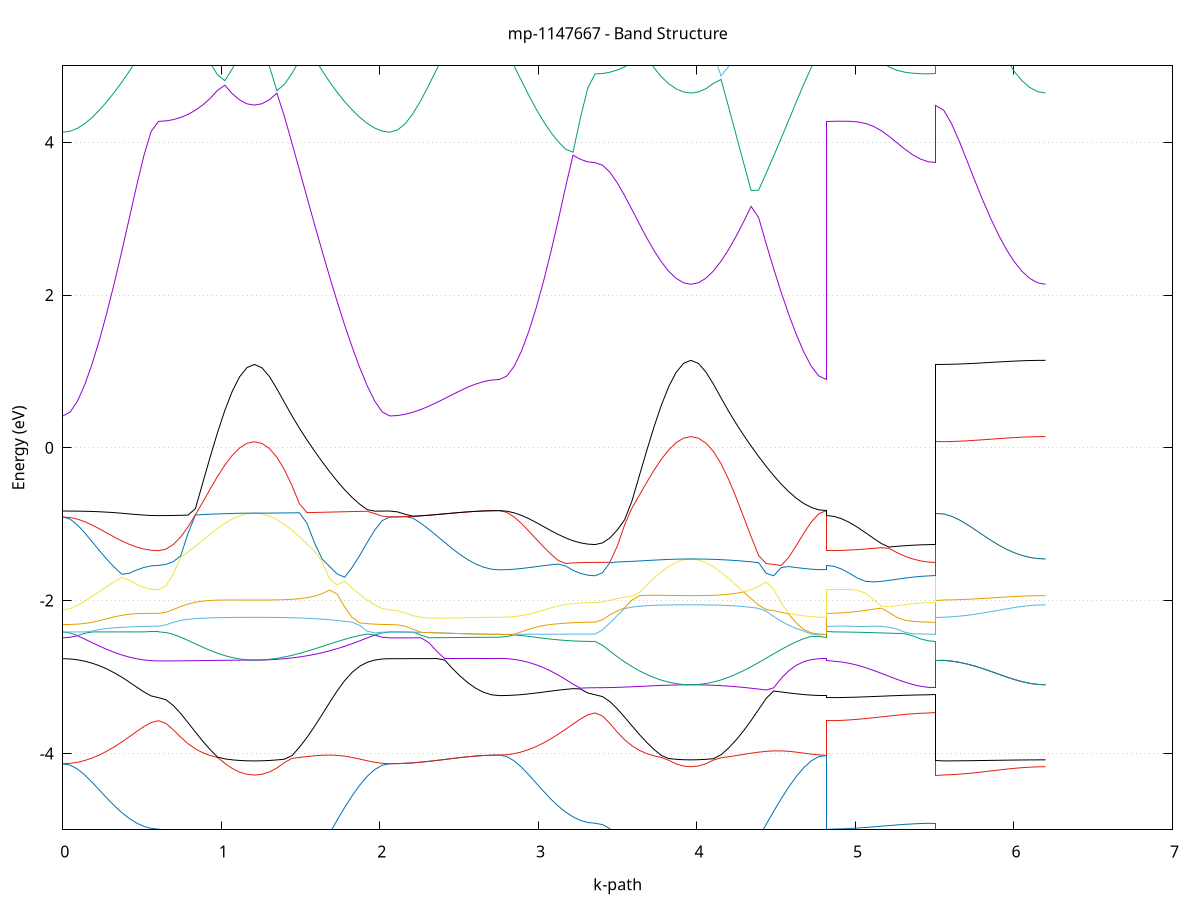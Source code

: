 set title 'mp-1147667 - Band Structure'
set xlabel 'k-path'
set ylabel 'Energy (eV)'
set grid y
set yrange [-5:5]
set terminal png size 800,600
set output 'mp-1147667_bands_gnuplot.png'
plot '-' using 1:2 with lines notitle, '-' using 1:2 with lines notitle, '-' using 1:2 with lines notitle, '-' using 1:2 with lines notitle, '-' using 1:2 with lines notitle, '-' using 1:2 with lines notitle, '-' using 1:2 with lines notitle, '-' using 1:2 with lines notitle, '-' using 1:2 with lines notitle, '-' using 1:2 with lines notitle, '-' using 1:2 with lines notitle, '-' using 1:2 with lines notitle, '-' using 1:2 with lines notitle, '-' using 1:2 with lines notitle, '-' using 1:2 with lines notitle, '-' using 1:2 with lines notitle, '-' using 1:2 with lines notitle, '-' using 1:2 with lines notitle, '-' using 1:2 with lines notitle, '-' using 1:2 with lines notitle, '-' using 1:2 with lines notitle, '-' using 1:2 with lines notitle, '-' using 1:2 with lines notitle, '-' using 1:2 with lines notitle, '-' using 1:2 with lines notitle, '-' using 1:2 with lines notitle, '-' using 1:2 with lines notitle, '-' using 1:2 with lines notitle, '-' using 1:2 with lines notitle, '-' using 1:2 with lines notitle, '-' using 1:2 with lines notitle, '-' using 1:2 with lines notitle, '-' using 1:2 with lines notitle, '-' using 1:2 with lines notitle, '-' using 1:2 with lines notitle, '-' using 1:2 with lines notitle, '-' using 1:2 with lines notitle, '-' using 1:2 with lines notitle, '-' using 1:2 with lines notitle, '-' using 1:2 with lines notitle, '-' using 1:2 with lines notitle, '-' using 1:2 with lines notitle, '-' using 1:2 with lines notitle, '-' using 1:2 with lines notitle, '-' using 1:2 with lines notitle, '-' using 1:2 with lines notitle, '-' using 1:2 with lines notitle, '-' using 1:2 with lines notitle, '-' using 1:2 with lines notitle, '-' using 1:2 with lines notitle, '-' using 1:2 with lines notitle, '-' using 1:2 with lines notitle, '-' using 1:2 with lines notitle, '-' using 1:2 with lines notitle, '-' using 1:2 with lines notitle, '-' using 1:2 with lines notitle, '-' using 1:2 with lines notitle, '-' using 1:2 with lines notitle, '-' using 1:2 with lines notitle, '-' using 1:2 with lines notitle, '-' using 1:2 with lines notitle, '-' using 1:2 with lines notitle, '-' using 1:2 with lines notitle, '-' using 1:2 with lines notitle
0.000000 -69.685930
0.046470 -69.686030
0.092940 -69.686030
0.139410 -69.686030
0.185879 -69.686030
0.232349 -69.686130
0.278819 -69.686030
0.325289 -69.686030
0.371759 -69.686130
0.418228 -69.686030
0.464698 -69.686030
0.511168 -69.686030
0.557638 -69.686030
0.604108 -69.686130
0.604108 -69.686130
0.650578 -69.686030
0.697047 -69.686030
0.743517 -69.686030
0.789987 -69.686030
0.836457 -69.686030
0.882927 -69.686130
0.929397 -69.686030
0.975866 -69.685930
1.022336 -69.685930
1.068806 -69.685930
1.115276 -69.685930
1.161746 -69.685930
1.208216 -69.685930
1.208216 -69.685930
1.255679 -69.685930
1.303142 -69.685930
1.350605 -69.685930
1.398068 -69.685930
1.445532 -69.686030
1.492995 -69.685930
1.540458 -69.686030
1.587921 -69.686030
1.635384 -69.686130
1.682848 -69.686030
1.730311 -69.686030
1.777774 -69.686130
1.825237 -69.686030
1.872700 -69.686030
1.920164 -69.686030
1.967627 -69.686030
2.015090 -69.686030
2.062553 -69.685930
2.062553 -69.685930
2.111935 -69.685930
2.161317 -69.686030
2.210699 -69.686030
2.260080 -69.686030
2.309462 -69.686130
2.358844 -69.686030
2.408226 -69.686030
2.457608 -69.686130
2.506990 -69.686130
2.556372 -69.686130
2.605753 -69.686230
2.655135 -69.686230
2.704517 -69.686330
2.753899 -69.686330
2.753899 -69.686330
2.800369 -69.686330
2.846839 -69.686230
2.893308 -69.686130
2.939778 -69.686130
2.986248 -69.686130
3.032718 -69.686030
3.079188 -69.686030
3.125658 -69.686030
3.172127 -69.686030
3.218597 -69.686130
3.265067 -69.686130
3.311537 -69.686130
3.358007 -69.686030
3.358007 -69.686030
3.404477 -69.686130
3.450946 -69.686030
3.497416 -69.686030
3.543886 -69.686130
3.590356 -69.685930
3.636826 -69.686030
3.683296 -69.686030
3.729765 -69.686030
3.776235 -69.685930
3.822705 -69.685930
3.869175 -69.685930
3.915645 -69.686030
3.962115 -69.686030
3.962115 -69.686030
4.009578 -69.685930
4.057041 -69.685930
4.104504 -69.685930
4.151967 -69.685930
4.199430 -69.686030
4.246894 -69.685930
4.294357 -69.685930
4.341820 -69.685930
4.389283 -69.685930
4.436746 -69.686030
4.484210 -69.686030
4.531673 -69.686130
4.579136 -69.686130
4.626599 -69.686230
4.674062 -69.686230
4.721526 -69.686230
4.768989 -69.686230
4.816452 -69.686330
4.816452 -69.686130
4.865834 -69.686130
4.915216 -69.686030
4.964598 -69.686030
5.013979 -69.686030
5.063361 -69.686030
5.112743 -69.686030
5.162125 -69.686030
5.211507 -69.686030
5.260889 -69.686030
5.310270 -69.686030
5.359652 -69.686030
5.409034 -69.686030
5.458416 -69.686030
5.507798 -69.686030
5.507798 -69.685930
5.557180 -69.685830
5.606561 -69.685830
5.655943 -69.685830
5.705325 -69.686030
5.754707 -69.686030
5.804089 -69.686130
5.853471 -69.686030
5.902852 -69.686030
5.952234 -69.686030
6.001616 -69.685930
6.050998 -69.685930
6.100380 -69.686030
6.149762 -69.686030
6.199144 -69.686030
e
0.000000 -69.685930
0.046470 -69.685930
0.092940 -69.686030
0.139410 -69.686030
0.185879 -69.686030
0.232349 -69.686030
0.278819 -69.685930
0.325289 -69.685930
0.371759 -69.686030
0.418228 -69.685930
0.464698 -69.685930
0.511168 -69.685930
0.557638 -69.685930
0.604108 -69.686130
0.604108 -69.686130
0.650578 -69.686030
0.697047 -69.685930
0.743517 -69.685930
0.789987 -69.685930
0.836457 -69.685930
0.882927 -69.685930
0.929397 -69.685930
0.975866 -69.685930
1.022336 -69.685930
1.068806 -69.685830
1.115276 -69.685930
1.161746 -69.685930
1.208216 -69.685930
1.208216 -69.685930
1.255679 -69.685930
1.303142 -69.685930
1.350605 -69.685930
1.398068 -69.685930
1.445532 -69.685930
1.492995 -69.685930
1.540458 -69.685930
1.587921 -69.686030
1.635384 -69.686030
1.682848 -69.686030
1.730311 -69.685930
1.777774 -69.685930
1.825237 -69.685930
1.872700 -69.686030
1.920164 -69.686030
1.967627 -69.686030
2.015090 -69.686030
2.062553 -69.685930
2.062553 -69.685930
2.111935 -69.685930
2.161317 -69.686030
2.210699 -69.686030
2.260080 -69.686030
2.309462 -69.686130
2.358844 -69.686030
2.408226 -69.686030
2.457608 -69.686130
2.506990 -69.686130
2.556372 -69.686130
2.605753 -69.686230
2.655135 -69.686230
2.704517 -69.686330
2.753899 -69.686330
2.753899 -69.686330
2.800369 -69.686230
2.846839 -69.686230
2.893308 -69.686130
2.939778 -69.686030
2.986248 -69.685930
3.032718 -69.685930
3.079188 -69.686030
3.125658 -69.685830
3.172127 -69.685830
3.218597 -69.685930
3.265067 -69.685930
3.311537 -69.685930
3.358007 -69.685830
3.358007 -69.685830
3.404477 -69.685830
3.450946 -69.685830
3.497416 -69.685830
3.543886 -69.685930
3.590356 -69.685930
3.636826 -69.685930
3.683296 -69.685930
3.729765 -69.685930
3.776235 -69.685930
3.822705 -69.685930
3.869175 -69.685830
3.915645 -69.685930
3.962115 -69.686030
3.962115 -69.686030
4.009578 -69.685930
4.057041 -69.685830
4.104504 -69.685830
4.151967 -69.685930
4.199430 -69.685930
4.246894 -69.685830
4.294357 -69.685930
4.341820 -69.685830
4.389283 -69.685830
4.436746 -69.685930
4.484210 -69.685930
4.531673 -69.686030
4.579136 -69.686030
4.626599 -69.686030
4.674062 -69.686130
4.721526 -69.686230
4.768989 -69.686230
4.816452 -69.686330
4.816452 -69.686130
4.865834 -69.686030
4.915216 -69.685930
4.964598 -69.686030
5.013979 -69.686030
5.063361 -69.686030
5.112743 -69.685930
5.162125 -69.685930
5.211507 -69.685930
5.260889 -69.685830
5.310270 -69.685830
5.359652 -69.685930
5.409034 -69.685830
5.458416 -69.685830
5.507798 -69.685830
5.507798 -69.685930
5.557180 -69.685830
5.606561 -69.685830
5.655943 -69.685830
5.705325 -69.686030
5.754707 -69.686030
5.804089 -69.686130
5.853471 -69.686030
5.902852 -69.686030
5.952234 -69.686030
6.001616 -69.685930
6.050998 -69.685930
6.100380 -69.686030
6.149762 -69.686030
6.199144 -69.686030
e
0.000000 -69.368630
0.046470 -69.368630
0.092940 -69.368730
0.139410 -69.368630
0.185879 -69.368630
0.232349 -69.368730
0.278819 -69.368630
0.325289 -69.368730
0.371759 -69.368730
0.418228 -69.368730
0.464698 -69.368730
0.511168 -69.368730
0.557638 -69.368630
0.604108 -69.368830
0.604108 -69.368830
0.650578 -69.368730
0.697047 -69.368630
0.743517 -69.368630
0.789987 -69.368630
0.836457 -69.368630
0.882927 -69.368730
0.929397 -69.368630
0.975866 -69.368730
1.022336 -69.368630
1.068806 -69.368630
1.115276 -69.368630
1.161746 -69.368630
1.208216 -69.368730
1.208216 -69.368730
1.255679 -69.368630
1.303142 -69.368630
1.350605 -69.368630
1.398068 -69.368730
1.445532 -69.368730
1.492995 -69.368730
1.540458 -69.368730
1.587921 -69.368730
1.635384 -69.368730
1.682848 -69.368630
1.730311 -69.368730
1.777774 -69.368630
1.825237 -69.368630
1.872700 -69.368630
1.920164 -69.368630
1.967627 -69.368630
2.015090 -69.368630
2.062553 -69.368630
2.062553 -69.368630
2.111935 -69.368630
2.161317 -69.368630
2.210699 -69.368530
2.260080 -69.368530
2.309462 -69.368730
2.358844 -69.368630
2.408226 -69.368430
2.457608 -69.368530
2.506990 -69.368530
2.556372 -69.368530
2.605753 -69.368630
2.655135 -69.368530
2.704517 -69.368730
2.753899 -69.368630
2.753899 -69.368630
2.800369 -69.368630
2.846839 -69.368630
2.893308 -69.368630
2.939778 -69.368530
2.986248 -69.368530
3.032718 -69.368530
3.079188 -69.368530
3.125658 -69.368530
3.172127 -69.368430
3.218597 -69.368430
3.265067 -69.368430
3.311537 -69.368430
3.358007 -69.368330
3.358007 -69.368330
3.404477 -69.368430
3.450946 -69.368430
3.497416 -69.368430
3.543886 -69.368430
3.590356 -69.368430
3.636826 -69.368430
3.683296 -69.368430
3.729765 -69.368330
3.776235 -69.368430
3.822705 -69.368430
3.869175 -69.368430
3.915645 -69.368330
3.962115 -69.368330
3.962115 -69.368330
4.009578 -69.368330
4.057041 -69.368330
4.104504 -69.368430
4.151967 -69.368430
4.199430 -69.368430
4.246894 -69.368430
4.294357 -69.368430
4.341820 -69.368430
4.389283 -69.368530
4.436746 -69.368530
4.484210 -69.368430
4.531673 -69.368530
4.579136 -69.368530
4.626599 -69.368530
4.674062 -69.368630
4.721526 -69.368630
4.768989 -69.368630
4.816452 -69.368630
4.816452 -69.368830
4.865834 -69.368730
4.915216 -69.368630
4.964598 -69.368730
5.013979 -69.368730
5.063361 -69.368630
5.112743 -69.368630
5.162125 -69.368630
5.211507 -69.368530
5.260889 -69.368630
5.310270 -69.368530
5.359652 -69.368530
5.409034 -69.368430
5.458416 -69.368430
5.507798 -69.368330
5.507798 -69.368730
5.557180 -69.368630
5.606561 -69.368630
5.655943 -69.368630
5.705325 -69.368830
5.754707 -69.368730
5.804089 -69.368730
5.853471 -69.368630
5.902852 -69.368630
5.952234 -69.368630
6.001616 -69.368530
6.050998 -69.368330
6.100380 -69.368430
6.149762 -69.368430
6.199144 -69.368330
e
0.000000 -13.206430
0.046470 -13.202030
0.092940 -13.189130
0.139410 -13.167730
0.185879 -13.138130
0.232349 -13.100830
0.278819 -13.056230
0.325289 -13.005030
0.371759 -12.948130
0.418228 -12.886430
0.464698 -12.821330
0.511168 -12.755030
0.557638 -12.693130
0.604108 -12.659930
0.604108 -12.659930
0.650578 -12.657630
0.697047 -12.650730
0.743517 -12.639630
0.789987 -12.624930
0.836457 -12.607330
0.882927 -12.587630
0.929397 -12.567130
0.975866 -12.546830
1.022336 -12.528030
1.068806 -12.511930
1.115276 -12.499530
1.161746 -12.491730
1.208216 -12.489130
1.208216 -12.489130
1.255679 -12.495830
1.303142 -12.515630
1.350605 -12.547430
1.398068 -12.589730
1.445532 -12.640330
1.492995 -12.697230
1.540458 -12.758130
1.587921 -12.820730
1.635384 -12.883030
1.682848 -12.943330
1.730311 -13.000030
1.777774 -13.051630
1.825237 -13.097130
1.872700 -13.135530
1.920164 -13.166130
1.967627 -13.188430
2.015090 -13.201830
2.062553 -13.206430
2.062553 -13.206430
2.111935 -13.205430
2.161317 -13.202430
2.210699 -13.197630
2.260080 -13.191230
2.309462 -13.183530
2.358844 -13.174830
2.408226 -13.165730
2.457608 -13.156530
2.506990 -13.147730
2.556372 -13.139830
2.605753 -13.133130
2.655135 -13.128130
2.704517 -13.125030
2.753899 -13.123930
2.753899 -13.123930
2.800369 -13.119630
2.846839 -13.106830
2.893308 -13.085630
2.939778 -13.056330
2.986248 -13.019430
3.032718 -12.975330
3.079188 -12.924730
3.125658 -12.868430
3.172127 -12.807530
3.218597 -12.743330
3.265067 -12.677930
3.311537 -12.617130
3.358007 -12.584730
3.358007 -12.584730
3.404477 -12.582430
3.450946 -12.575630
3.497416 -12.564630
3.543886 -12.550030
3.590356 -12.532530
3.636826 -12.513130
3.683296 -12.492730
3.729765 -12.472630
3.776235 -12.454030
3.822705 -12.438130
3.869175 -12.425830
3.915645 -12.418130
3.962115 -12.415530
3.962115 -12.415530
4.009578 -12.422130
4.057041 -12.441630
4.104504 -12.472930
4.151967 -12.514630
4.199430 -12.564530
4.246894 -12.620630
4.294357 -12.680630
4.341820 -12.742430
4.389283 -12.804130
4.436746 -12.863730
4.484210 -12.919730
4.531673 -12.970730
4.579136 -13.015730
4.626599 -13.053830
4.674062 -13.084030
4.721526 -13.106130
4.768989 -13.119430
4.816452 -13.123930
4.816452 -12.659930
4.865834 -12.659030
4.915216 -12.656230
4.964598 -12.651830
5.013979 -12.646030
5.063361 -12.638930
5.112743 -12.631130
5.162125 -12.622730
5.211507 -12.614330
5.260889 -12.606330
5.310270 -12.599130
5.359652 -12.593130
5.409034 -12.588530
5.458416 -12.585730
5.507798 -12.584730
5.507798 -12.489130
5.557180 -12.488230
5.606561 -12.485530
5.655943 -12.481230
5.705325 -12.475530
5.754707 -12.468630
5.804089 -12.460930
5.853471 -12.452730
5.902852 -12.444530
5.952234 -12.436730
6.001616 -12.429630
6.050998 -12.423730
6.100380 -12.419230
6.149762 -12.416530
6.199144 -12.415530
e
0.000000 -11.989330
0.046470 -11.993530
0.092940 -12.005930
0.139410 -12.026630
0.185879 -12.055330
0.232349 -12.091630
0.278819 -12.135230
0.325289 -12.185430
0.371759 -12.241530
0.418228 -12.302630
0.464698 -12.367230
0.511168 -12.433230
0.557638 -12.494930
0.604108 -12.528130
0.604108 -12.528130
0.650578 -12.527530
0.697047 -12.525930
0.743517 -12.523230
0.789987 -12.519830
0.836457 -12.515630
0.882927 -12.511130
0.929397 -12.506430
0.975866 -12.501830
1.022336 -12.497630
1.068806 -12.494130
1.115276 -12.491430
1.161746 -12.489730
1.208216 -12.489130
1.208216 -12.489130
1.255679 -12.485730
1.303142 -12.475730
1.350605 -12.459330
1.398068 -12.436830
1.445532 -12.408730
1.492995 -12.375730
1.540458 -12.338530
1.587921 -12.298030
1.635384 -12.255430
1.682848 -12.211830
1.730311 -12.168530
1.777774 -12.127030
1.825237 -12.088730
1.872700 -12.055030
1.920164 -12.027230
1.967627 -12.006530
2.015090 -11.993630
2.062553 -11.989330
2.062553 -11.989330
2.111935 -11.988530
2.161317 -11.986130
2.210699 -11.982430
2.260080 -11.977330
2.309462 -11.971330
2.358844 -11.964530
2.408226 -11.957330
2.457608 -11.950130
2.506990 -11.943330
2.556372 -11.937130
2.605753 -11.931930
2.655135 -11.928030
2.704517 -11.925630
2.753899 -11.924830
2.753899 -11.924830
2.800369 -11.928930
2.846839 -11.941130
2.893308 -11.961330
2.939778 -11.989430
2.986248 -12.025030
3.032718 -12.067730
3.079188 -12.116930
3.125658 -12.172030
3.172127 -12.231930
3.218597 -12.295330
3.265067 -12.360130
3.311537 -12.420630
3.358007 -12.452930
3.358007 -12.452930
3.404477 -12.452330
3.450946 -12.450830
3.497416 -12.448230
3.543886 -12.444930
3.590356 -12.440930
3.636826 -12.436630
3.683296 -12.432130
3.729765 -12.427730
3.776235 -12.423730
3.822705 -12.420330
3.869175 -12.417730
3.915645 -12.416130
3.962115 -12.415530
3.962115 -12.415530
4.009578 -12.412230
4.057041 -12.402430
4.104504 -12.386230
4.151967 -12.364130
4.199430 -12.336430
4.246894 -12.303930
4.294357 -12.267330
4.341820 -12.227630
4.389283 -12.185730
4.436746 -12.142930
4.484210 -12.100430
4.531673 -12.059730
4.579136 -12.022230
4.626599 -11.989130
4.674062 -11.961930
4.721526 -11.941630
4.768989 -11.929030
4.816452 -11.924830
4.816452 -12.528130
4.865834 -12.527230
4.915216 -12.524430
4.964598 -12.520030
5.013979 -12.514230
5.063361 -12.507130
5.112743 -12.499230
5.162125 -12.490930
5.211507 -12.482530
5.260889 -12.474530
5.310270 -12.467330
5.359652 -12.461230
5.409034 -12.456730
5.458416 -12.453830
5.507798 -12.452930
5.507798 -12.489130
5.557180 -12.488230
5.606561 -12.485530
5.655943 -12.481230
5.705325 -12.475530
5.754707 -12.468630
5.804089 -12.460930
5.853471 -12.452730
5.902852 -12.444530
5.952234 -12.436730
6.001616 -12.429630
6.050998 -12.423730
6.100380 -12.419230
6.149762 -12.416530
6.199144 -12.415530
e
0.000000 -4.135130
0.046470 -4.153630
0.092940 -4.206030
0.139410 -4.284730
0.185879 -4.380330
0.232349 -4.483630
0.278819 -4.587330
0.325289 -4.685630
0.371759 -4.774330
0.418228 -4.850130
0.464698 -4.911030
0.511168 -4.955430
0.557638 -4.982330
0.604108 -4.991430
0.604108 -4.991430
0.650578 -5.011330
0.697047 -5.070530
0.743517 -5.166630
0.789987 -5.293030
0.836457 -5.439430
0.882927 -5.594230
0.929397 -5.746530
0.975866 -5.887730
1.022336 -6.011130
1.068806 -6.111730
1.115276 -6.186030
1.161746 -6.231530
1.208216 -6.246930
1.208216 -6.246930
1.255679 -6.230930
1.303142 -6.183530
1.350605 -6.106630
1.398068 -6.002830
1.445532 -5.875730
1.492995 -5.729730
1.540458 -5.569230
1.587921 -5.399030
1.635384 -5.223630
1.682848 -5.047430
1.730311 -4.874530
1.777774 -4.709030
1.825237 -4.555030
1.872700 -4.417130
1.920164 -4.300630
1.967627 -4.211130
2.015090 -4.154530
2.062553 -4.135130
2.062553 -4.135130
2.111935 -4.133730
2.161317 -4.129730
2.210699 -4.123230
2.260080 -4.114530
2.309462 -4.104030
2.358844 -4.092230
2.408226 -4.079730
2.457608 -4.067030
2.506990 -4.054930
2.556372 -4.043930
2.605753 -4.034730
2.655135 -4.027730
2.704517 -4.023330
2.753899 -4.021930
2.753899 -4.021930
2.800369 -4.041730
2.846839 -4.097530
2.893308 -4.180830
2.939778 -4.281130
2.986248 -4.388930
3.032718 -4.496730
3.079188 -4.598630
3.125658 -4.690230
3.172127 -4.768630
3.218597 -4.831430
3.265067 -4.877330
3.311537 -4.905130
3.358007 -4.914530
3.358007 -4.914530
3.404477 -4.932230
3.450946 -4.985430
3.497416 -5.073030
3.543886 -5.190730
3.590356 -5.329630
3.636826 -5.478830
3.683296 -5.627130
3.729765 -5.765630
3.776235 -5.887130
3.822705 -5.986530
3.869175 -6.060130
3.915645 -6.105230
3.962115 -6.120430
3.962115 -6.120430
4.009578 -6.104530
4.057041 -6.057630
4.104504 -5.981230
4.151967 -5.878330
4.199430 -5.752230
4.246894 -5.607230
4.294357 -5.447930
4.341820 -5.278830
4.389283 -5.104630
4.436746 -4.929630
4.484210 -4.757930
4.531673 -4.593530
4.579136 -4.440430
4.626599 -4.303330
4.674062 -4.187230
4.721526 -4.097930
4.768989 -4.041330
4.816452 -4.021930
4.816452 -4.991430
4.865834 -4.990530
4.915216 -4.987730
4.964598 -4.983230
5.013979 -4.977230
5.063361 -4.970030
5.112743 -4.962030
5.162125 -4.953430
5.211507 -4.944930
5.260889 -4.936730
5.310270 -4.929330
5.359652 -4.923130
5.409034 -4.918430
5.458416 -4.915430
5.507798 -4.914530
5.507798 -6.246930
5.557180 -6.245330
5.606561 -6.240830
5.655943 -6.233430
5.705325 -6.223730
5.754707 -6.211930
5.804089 -6.198730
5.853471 -6.184630
5.902852 -6.170530
5.952234 -6.157030
6.001616 -6.144830
6.050998 -6.134630
6.100380 -6.126830
6.149762 -6.122030
6.199144 -6.120430
e
0.000000 -4.135130
0.046470 -4.130330
0.092940 -4.116130
0.139410 -4.092630
0.185879 -4.060230
0.232349 -4.019130
0.278819 -3.970130
0.325289 -3.913830
0.371759 -3.851530
0.418228 -3.784630
0.464698 -3.715730
0.511168 -3.649330
0.557638 -3.595130
0.604108 -3.572330
0.604108 -3.572330
0.650578 -3.606930
0.697047 -3.690430
0.743517 -3.786930
0.789987 -3.873130
0.836457 -3.941230
0.882927 -3.991730
0.929397 -4.028030
0.975866 -4.053930
1.022336 -4.130830
1.068806 -4.196930
1.115276 -4.244930
1.161746 -4.274030
1.208216 -4.283830
1.208216 -4.283830
1.255679 -4.273630
1.303142 -4.243030
1.350605 -4.192030
1.398068 -4.120730
1.445532 -4.065030
1.492995 -4.053030
1.540458 -4.041430
1.587921 -4.031330
1.635384 -4.024330
1.682848 -4.021930
1.730311 -4.025530
1.777774 -4.035930
1.825237 -4.052730
1.872700 -4.073930
1.920164 -4.096530
1.967627 -4.116530
2.015090 -4.130230
2.062553 -4.135130
2.062553 -4.135130
2.111935 -4.133730
2.161317 -4.129730
2.210699 -4.123230
2.260080 -4.114530
2.309462 -4.104030
2.358844 -4.092230
2.408226 -4.079730
2.457608 -4.067030
2.506990 -4.054930
2.556372 -4.043930
2.605753 -4.034730
2.655135 -4.027730
2.704517 -4.023330
2.753899 -4.021930
2.753899 -4.021930
2.800369 -4.017330
2.846839 -4.003630
2.893308 -3.980930
2.939778 -3.949530
2.986248 -3.909930
3.032718 -3.862630
3.079188 -3.808330
3.125658 -3.748130
3.172127 -3.683330
3.218597 -3.616130
3.265067 -3.550330
3.311537 -3.494830
3.358007 -3.470130
3.358007 -3.470130
3.404477 -3.510830
3.450946 -3.608330
3.497416 -3.720630
3.543886 -3.821230
3.590356 -3.900830
3.636826 -3.959930
3.683296 -4.002430
3.729765 -4.032630
3.776235 -4.053730
3.822705 -4.091330
3.869175 -4.137330
3.915645 -4.165430
3.962115 -4.174830
3.962115 -4.174830
4.009578 -4.164930
4.057041 -4.135530
4.104504 -4.086630
4.151967 -4.057930
4.199430 -4.044230
4.246894 -4.028930
4.294357 -4.013030
4.341820 -3.997530
4.389283 -3.983830
4.436746 -3.973330
4.484210 -3.967530
4.531673 -3.967330
4.579136 -3.972930
4.626599 -3.983430
4.674062 -3.996630
4.721526 -4.009330
4.768989 -4.018530
4.816452 -4.021930
4.816452 -3.572330
4.865834 -3.571130
4.915216 -3.567530
4.964598 -3.561630
5.013979 -3.553830
5.063361 -3.544430
5.112743 -3.533730
5.162125 -3.522530
5.211507 -3.511030
5.260889 -3.500130
5.310270 -3.490230
5.359652 -3.481830
5.409034 -3.475430
5.458416 -3.471530
5.507798 -3.470130
5.507798 -4.283830
5.557180 -4.282430
5.606561 -4.278530
5.655943 -4.272130
5.705325 -4.263730
5.754707 -4.253530
5.804089 -4.242030
5.853471 -4.229930
5.902852 -4.217830
5.952234 -4.206130
6.001616 -4.195730
6.050998 -4.186930
6.100380 -4.180330
6.149762 -4.176230
6.199144 -4.174830
e
0.000000 -2.760330
0.046470 -2.764030
0.092940 -2.775030
0.139410 -2.793630
0.185879 -2.819830
0.232349 -2.853930
0.278819 -2.895830
0.325289 -2.945530
0.371759 -3.002230
0.418228 -3.064730
0.464698 -3.130430
0.511168 -3.194830
0.557638 -3.247830
0.604108 -3.270430
0.604108 -3.270430
0.650578 -3.297930
0.697047 -3.372630
0.743517 -3.477630
0.789987 -3.597530
0.836457 -3.720830
0.882927 -3.840030
0.929397 -3.950330
0.975866 -4.048030
1.022336 -4.072130
1.068806 -4.084530
1.115276 -4.092630
1.161746 -4.097230
1.208216 -4.098730
1.208216 -4.098730
1.255679 -4.097230
1.303142 -4.092730
1.350605 -4.085530
1.398068 -4.076030
1.445532 -4.029430
1.492995 -3.918930
1.540458 -3.790630
1.587921 -3.647130
1.635384 -3.493130
1.682848 -3.335430
1.730311 -3.183530
1.777774 -3.048230
1.825237 -2.938630
1.872700 -2.859130
1.920164 -2.807630
1.967627 -2.778330
2.015090 -2.764330
2.062553 -2.760330
2.062553 -2.760330
2.111935 -2.760230
2.161317 -2.760130
2.210699 -2.759830
2.260080 -2.759630
2.309462 -2.759230
2.358844 -2.758730
2.408226 -2.777330
2.457608 -2.887930
2.506990 -2.989230
2.556372 -3.077030
2.605753 -3.148330
2.655135 -3.200830
2.704517 -3.232930
2.753899 -3.243730
2.753899 -3.243730
2.800369 -3.242230
2.846839 -3.237630
2.893308 -3.230430
2.939778 -3.220830
2.986248 -3.209530
3.032718 -3.197230
3.079188 -3.184730
3.125658 -3.172630
3.172127 -3.161830
3.218597 -3.152830
3.265067 -3.155830
3.311537 -3.209030
3.358007 -3.232830
3.358007 -3.232830
3.404477 -3.256430
3.450946 -3.321730
3.497416 -3.415630
3.543886 -3.525130
3.590356 -3.639530
3.636826 -3.751530
3.683296 -3.855830
3.729765 -3.948930
3.776235 -4.028030
3.822705 -4.068230
3.869175 -4.077630
3.915645 -4.083030
3.962115 -4.084730
3.962115 -4.084730
4.009578 -4.082930
4.057041 -4.077630
4.104504 -4.069230
4.151967 -4.018330
4.199430 -3.931130
4.246894 -3.825830
4.294357 -3.704330
4.341820 -3.569430
4.389283 -3.425830
4.436746 -3.280130
4.484210 -3.183230
4.531673 -3.196130
4.579136 -3.208630
4.626599 -3.220130
4.674062 -3.229930
4.721526 -3.237430
4.768989 -3.242130
4.816452 -3.243730
4.816452 -3.270430
4.865834 -3.269930
4.915216 -3.268530
4.964598 -3.266230
5.013979 -3.263230
5.063361 -3.259630
5.112743 -3.255730
5.162125 -3.251530
5.211507 -3.247330
5.260889 -3.243330
5.310270 -3.239830
5.359652 -3.236930
5.409034 -3.234630
5.458416 -3.233230
5.507798 -3.232830
5.507798 -4.098730
5.557180 -4.098530
5.606561 -4.097930
5.655943 -4.097130
5.705325 -4.096130
5.754707 -4.094730
5.804089 -4.093330
5.853471 -4.091730
5.902852 -4.090230
5.952234 -4.088730
6.001616 -4.087330
6.050998 -4.086230
6.100380 -4.085430
6.149762 -4.084830
6.199144 -4.084730
e
0.000000 -2.487930
0.046470 -2.479530
0.092940 -2.459730
0.139410 -2.504230
0.185879 -2.551130
0.232349 -2.596830
0.278819 -2.639330
0.325289 -2.677730
0.371759 -2.711130
0.418228 -2.739030
0.464698 -2.761030
0.511168 -2.777030
0.557638 -2.786630
0.604108 -2.789930
0.604108 -2.789930
0.650578 -2.789730
0.697047 -2.789230
0.743517 -2.788430
0.789987 -2.787430
0.836457 -2.786230
0.882927 -2.784930
0.929397 -2.783630
0.975866 -2.782330
1.022336 -2.781130
1.068806 -2.780130
1.115276 -2.779330
1.161746 -2.778930
1.208216 -2.778730
1.208216 -2.778730
1.255679 -2.777630
1.303142 -2.774330
1.350605 -2.768730
1.398068 -2.760930
1.445532 -2.750530
1.492995 -2.737630
1.540458 -2.722030
1.587921 -2.703530
1.635384 -2.682030
1.682848 -2.657330
1.730311 -2.629430
1.777774 -2.598130
1.825237 -2.563930
1.872700 -2.527030
1.920164 -2.488730
1.967627 -2.451830
2.015090 -2.478930
2.062553 -2.487930
2.062553 -2.487930
2.111935 -2.487830
2.161317 -2.487730
2.210699 -2.487330
2.260080 -2.486930
2.309462 -2.550630
2.358844 -2.662530
2.408226 -2.758330
2.457608 -2.757830
2.506990 -2.757430
2.556372 -2.757030
2.605753 -2.756730
2.655135 -2.756430
2.704517 -2.756430
2.753899 -2.756330
2.753899 -2.756330
2.800369 -2.759530
2.846839 -2.769430
2.893308 -2.786030
2.939778 -2.809530
2.986248 -2.840230
3.032718 -2.878130
3.079188 -2.923130
3.125658 -2.974930
3.172127 -3.032530
3.218597 -3.094130
3.265067 -3.146130
3.311537 -3.142030
3.358007 -3.140630
3.358007 -3.140630
3.404477 -3.140030
3.450946 -3.138430
3.497416 -3.135730
3.543886 -3.132230
3.590356 -3.128130
3.636826 -3.123630
3.683296 -3.118930
3.729765 -3.114330
3.776235 -3.110230
3.822705 -3.106730
3.869175 -3.104030
3.915645 -3.102430
3.962115 -3.101830
3.962115 -3.101830
4.009578 -3.102530
4.057041 -3.104730
4.104504 -3.108330
4.151967 -3.113230
4.199430 -3.119630
4.246894 -3.127330
4.294357 -3.136430
4.341820 -3.146730
4.389283 -3.158130
4.436746 -3.170430
4.484210 -3.141230
4.531673 -3.018430
4.579136 -2.919130
4.626599 -2.846730
4.674062 -2.799530
4.721526 -2.772630
4.768989 -2.759930
4.816452 -2.756330
4.816452 -2.789930
4.865834 -2.793530
4.915216 -2.804430
4.964598 -2.822330
5.013979 -2.846930
5.063361 -2.877230
5.112743 -2.912430
5.162125 -2.950830
5.211507 -2.990830
5.260889 -3.030030
5.310270 -3.066230
5.359652 -3.097130
5.409034 -3.120730
5.458416 -3.135530
5.507798 -3.140630
5.507798 -2.778730
5.557180 -2.782030
5.606561 -2.791930
5.655943 -2.808230
5.705325 -2.830630
5.754707 -2.858330
5.804089 -2.890630
5.853471 -2.925930
5.902852 -2.962830
5.952234 -2.999030
6.001616 -3.032530
6.050998 -3.061230
6.100380 -3.083330
6.149762 -3.097130
6.199144 -3.101830
e
0.000000 -2.410330
0.046470 -2.424630
0.092940 -2.457130
0.139410 -2.427630
0.185879 -2.410130
0.232349 -2.410030
0.278819 -2.409830
0.325289 -2.409630
0.371759 -2.409530
0.418228 -2.409430
0.464698 -2.409330
0.511168 -2.409230
0.557638 -2.409130
0.604108 -2.409130
0.604108 -2.409130
0.650578 -2.417930
0.697047 -2.442430
0.743517 -2.478330
0.789987 -2.520930
0.836457 -2.566030
0.882927 -2.610430
0.929397 -2.651930
0.975866 -2.688930
1.022336 -2.720430
1.068806 -2.745530
1.115276 -2.763830
1.161746 -2.775030
1.208216 -2.778730
1.208216 -2.778730
1.255679 -2.776130
1.303142 -2.768330
1.350605 -2.755530
1.398068 -2.738130
1.445532 -2.716430
1.492995 -2.691130
1.540458 -2.662830
1.587921 -2.632430
1.635384 -2.600630
1.682848 -2.568530
1.730311 -2.537030
1.777774 -2.507130
1.825237 -2.479830
1.872700 -2.456030
1.920164 -2.436630
1.967627 -2.450630
2.015090 -2.422330
2.062553 -2.410330
2.062553 -2.410330
2.111935 -2.410730
2.161317 -2.411830
2.210699 -2.413430
2.260080 -2.451230
2.309462 -2.486330
2.358844 -2.485530
2.408226 -2.484730
2.457608 -2.483830
2.506990 -2.482830
2.556372 -2.481830
2.605753 -2.481030
2.655135 -2.480230
2.704517 -2.479830
2.753899 -2.479630
2.753899 -2.479630
2.800369 -2.469730
2.846839 -2.448830
2.893308 -2.457630
2.939778 -2.468630
2.986248 -2.480630
3.032718 -2.492830
3.079188 -2.504030
3.125658 -2.513830
3.172127 -2.521730
3.218597 -2.527730
3.265067 -2.531730
3.311537 -2.534030
3.358007 -2.534730
3.358007 -2.534730
3.404477 -2.585430
3.450946 -2.660930
3.497416 -2.734130
3.543886 -2.802030
3.590356 -2.863730
3.636826 -2.918730
3.683296 -2.966830
3.729765 -3.007830
3.776235 -3.041530
3.822705 -3.067930
3.869175 -3.086730
3.915645 -3.098030
3.962115 -3.101830
3.962115 -3.101830
4.009578 -3.097730
4.057041 -3.085630
4.104504 -3.065630
4.151967 -3.038230
4.199430 -3.003730
4.246894 -2.962830
4.294357 -2.916330
4.341820 -2.865230
4.389283 -2.810630
4.436746 -2.753830
4.484210 -2.696530
4.531673 -2.640230
4.579136 -2.587030
4.626599 -2.539030
4.674062 -2.498430
4.721526 -2.467430
4.768989 -2.468830
4.816452 -2.479630
4.816452 -2.409130
4.865834 -2.409430
4.915216 -2.410430
4.964598 -2.412030
5.013979 -2.414130
5.063361 -2.416730
5.112743 -2.419730
5.162125 -2.422830
5.211507 -2.426130
5.260889 -2.429330
5.310270 -2.432230
5.359652 -2.459930
5.409034 -2.499930
5.458416 -2.525830
5.507798 -2.534730
5.507798 -2.778730
5.557180 -2.782030
5.606561 -2.791930
5.655943 -2.808230
5.705325 -2.830630
5.754707 -2.858330
5.804089 -2.890630
5.853471 -2.925930
5.902852 -2.962830
5.952234 -2.999030
6.001616 -3.032530
6.050998 -3.061230
6.100380 -3.083330
6.149762 -3.097130
6.199144 -3.101830
e
0.000000 -2.410330
0.046470 -2.410430
0.092940 -2.410330
0.139410 -2.410230
0.185879 -2.399430
0.232349 -2.378330
0.278819 -2.364630
0.325289 -2.355730
0.371759 -2.349530
0.418228 -2.344630
0.464698 -2.340530
0.511168 -2.337330
0.557638 -2.335230
0.604108 -2.334430
0.604108 -2.334430
0.650578 -2.316630
0.697047 -2.284030
0.743517 -2.259630
0.789987 -2.245030
0.836457 -2.236130
0.882927 -2.230530
0.929397 -2.226630
0.975866 -2.223930
1.022336 -2.221930
1.068806 -2.220430
1.115276 -2.219530
1.161746 -2.218930
1.208216 -2.218730
1.208216 -2.218730
1.255679 -2.218930
1.303142 -2.219530
1.350605 -2.220530
1.398068 -2.222130
1.445532 -2.224330
1.492995 -2.227230
1.540458 -2.231230
1.587921 -2.236330
1.635384 -2.242930
1.682848 -2.250930
1.730311 -2.260430
1.777774 -2.270930
1.825237 -2.281930
1.872700 -2.324630
1.920164 -2.400430
1.967627 -2.422230
2.015090 -2.413330
2.062553 -2.410330
2.062553 -2.410330
2.111935 -2.410730
2.161317 -2.411830
2.210699 -2.413430
2.260080 -2.415730
2.309462 -2.418530
2.358844 -2.421630
2.408226 -2.425030
2.457608 -2.428430
2.506990 -2.431830
2.556372 -2.434830
2.605753 -2.437530
2.655135 -2.439430
2.704517 -2.440730
2.753899 -2.441130
2.753899 -2.441130
2.800369 -2.443130
2.846839 -2.443330
2.893308 -2.440830
2.939778 -2.440530
2.986248 -2.440230
3.032718 -2.439830
3.079188 -2.439430
3.125658 -2.439230
3.172127 -2.438930
3.218597 -2.438630
3.265067 -2.438430
3.311537 -2.438330
3.358007 -2.438230
3.358007 -2.438230
3.404477 -2.382630
3.450946 -2.292430
3.497416 -2.195330
3.543886 -2.103630
3.590356 -2.085130
3.636826 -2.073930
3.683296 -2.066930
3.729765 -2.062330
3.776235 -2.059330
3.822705 -2.057330
3.869175 -2.056030
3.915645 -2.055330
3.962115 -2.055130
3.962115 -2.055130
4.009578 -2.055330
4.057041 -2.056130
4.104504 -2.057630
4.151967 -2.060230
4.199430 -2.064330
4.246894 -2.070230
4.294357 -2.078330
4.341820 -2.088730
4.389283 -2.101530
4.436746 -2.137230
4.484210 -2.207930
4.531673 -2.270030
4.579136 -2.322630
4.626599 -2.365530
4.674062 -2.398830
4.721526 -2.435730
4.768989 -2.447830
4.816452 -2.441130
4.816452 -2.334430
4.865834 -2.334230
4.915216 -2.333830
4.964598 -2.333330
5.013979 -2.332830
5.063361 -2.332830
5.112743 -2.334130
5.162125 -2.338230
5.211507 -2.348330
5.260889 -2.371730
5.310270 -2.412630
5.359652 -2.434830
5.409034 -2.436630
5.458416 -2.437930
5.507798 -2.438230
5.507798 -2.218730
5.557180 -2.217030
5.606561 -2.211930
5.655943 -2.203630
5.705325 -2.192530
5.754707 -2.178530
5.804089 -2.162430
5.853471 -2.144830
5.902852 -2.126430
5.952234 -2.108230
6.001616 -2.091130
6.050998 -2.076330
6.100380 -2.064830
6.149762 -2.057630
6.199144 -2.055130
e
0.000000 -2.313430
0.046470 -2.312030
0.092940 -2.307730
0.139410 -2.298930
0.185879 -2.283930
0.232349 -2.262230
0.278819 -2.236830
0.325289 -2.212530
0.371759 -2.192530
0.418228 -2.178330
0.464698 -2.170130
0.511168 -2.167030
0.557638 -2.166830
0.604108 -2.167030
0.604108 -2.167030
0.650578 -2.152730
0.697047 -2.117730
0.743517 -2.078130
0.789987 -2.044930
0.836457 -2.021330
0.882927 -2.006430
0.929397 -1.997830
0.975866 -1.993530
1.022336 -1.991930
1.068806 -1.991630
1.115276 -1.992030
1.161746 -1.992530
1.208216 -1.992730
1.208216 -1.992730
1.255679 -1.992530
1.303142 -1.991830
1.350605 -1.990330
1.398068 -1.987630
1.445532 -1.982930
1.492995 -1.974930
1.540458 -1.962030
1.587921 -1.941630
1.635384 -1.910030
1.682848 -1.862430
1.730311 -1.913830
1.777774 -2.082830
1.825237 -2.219530
1.872700 -2.292330
1.920164 -2.301330
1.967627 -2.308030
2.015090 -2.312030
2.062553 -2.313430
2.062553 -2.313430
2.111935 -2.317930
2.161317 -2.335230
2.210699 -2.376830
2.260080 -2.415730
2.309462 -2.418530
2.358844 -2.421630
2.408226 -2.425030
2.457608 -2.428430
2.506990 -2.431830
2.556372 -2.434830
2.605753 -2.437530
2.655135 -2.439430
2.704517 -2.440730
2.753899 -2.441130
2.753899 -2.441130
2.800369 -2.441130
2.846839 -2.441030
2.893308 -2.408530
2.939778 -2.374330
2.986248 -2.346530
3.032718 -2.326530
3.079188 -2.312530
3.125658 -2.302530
3.172127 -2.295030
3.218597 -2.289330
3.265067 -2.285130
3.311537 -2.282430
3.358007 -2.281530
3.358007 -2.281530
3.404477 -2.250130
3.450946 -2.187230
3.497416 -2.135430
3.543886 -2.095030
3.590356 -1.993530
3.636826 -1.934530
3.683296 -1.931130
3.729765 -1.930230
3.776235 -1.930830
3.822705 -1.932030
3.869175 -1.933330
3.915645 -1.934330
3.962115 -1.934730
3.962115 -1.934730
4.009578 -1.934330
4.057041 -1.933030
4.104504 -1.930430
4.151967 -1.925630
4.199430 -1.917630
4.246894 -1.904830
4.294357 -1.885830
4.341820 -1.974230
4.389283 -2.058830
4.436746 -2.116530
4.484210 -2.133230
4.531673 -2.150830
4.579136 -2.176530
4.626599 -2.292530
4.674062 -2.378030
4.721526 -2.422430
4.768989 -2.436430
4.816452 -2.441130
4.816452 -2.167030
4.865834 -2.165330
4.915216 -2.160230
4.964598 -2.152030
5.013979 -2.141130
5.063361 -2.128030
5.112743 -2.113330
5.162125 -2.097730
5.211507 -2.154330
5.260889 -2.218930
5.310270 -2.255330
5.359652 -2.271230
5.409034 -2.277930
5.458416 -2.280730
5.507798 -2.281530
5.507798 -1.992730
5.557180 -1.992030
5.606561 -1.990130
5.655943 -1.987030
5.705325 -1.982830
5.754707 -1.977730
5.804089 -1.971830
5.853471 -1.965530
5.902852 -1.959030
5.952234 -1.952530
6.001616 -1.946730
6.050998 -1.941730
6.100380 -1.937930
6.149762 -1.935530
6.199144 -1.934730
e
0.000000 -2.120530
0.046470 -2.104030
0.092940 -2.061930
0.139410 -2.005930
0.185879 -1.943730
0.232349 -1.879130
0.278819 -1.814730
0.325289 -1.752730
0.371759 -1.694830
0.418228 -1.728830
0.464698 -1.786730
0.511168 -1.826930
0.557638 -1.850230
0.604108 -1.857930
0.604108 -1.857930
0.650578 -1.806730
0.697047 -1.653530
0.743517 -1.433930
0.789987 -1.365230
0.836457 -1.288730
0.882927 -1.208830
0.929397 -1.129730
0.975866 -1.055030
1.022336 -0.988130
1.068806 -0.932130
1.115276 -0.890030
1.161746 -0.863730
1.208216 -0.854830
1.208216 -0.854830
1.255679 -0.864730
1.303142 -0.894030
1.350605 -0.941230
1.398068 -1.003930
1.445532 -1.079530
1.492995 -1.165030
1.540458 -1.257630
1.587921 -1.354630
1.635384 -1.489430
1.682848 -1.714630
1.730311 -1.792530
1.777774 -1.744930
1.825237 -1.834630
1.872700 -1.918230
1.920164 -1.993530
1.967627 -2.057330
2.015090 -2.103130
2.062553 -2.120530
2.062553 -2.120530
2.111935 -2.132630
2.161317 -2.163430
2.210699 -2.196930
2.260080 -2.218030
2.309462 -2.227330
2.358844 -2.230230
2.408226 -2.229930
2.457608 -2.228330
2.506990 -2.226130
2.556372 -2.223730
2.605753 -2.221730
2.655135 -2.220030
2.704517 -2.219030
2.753899 -2.218630
2.753899 -2.218630
2.800369 -2.216430
2.846839 -2.209730
2.893308 -2.197230
2.939778 -2.177930
2.986248 -2.152330
3.032718 -2.123330
3.079188 -2.094930
3.125658 -2.070230
3.172127 -2.051130
3.218597 -2.038030
3.265067 -2.030330
3.311537 -2.026730
3.358007 -2.025730
3.358007 -2.025730
3.404477 -2.017230
3.450946 -1.996730
3.497416 -1.973730
3.543886 -1.954830
3.590356 -1.941930
3.636826 -1.892930
3.683296 -1.795630
3.729765 -1.704230
3.776235 -1.622030
3.822705 -1.552630
3.869175 -1.499530
3.915645 -1.466230
3.962115 -1.454830
3.962115 -1.454830
4.009578 -1.466830
4.057041 -1.501830
4.104504 -1.556730
4.151967 -1.627130
4.199430 -1.708530
4.246894 -1.796030
4.294357 -1.885330
4.341820 -1.856330
4.389283 -1.814630
4.436746 -1.755730
4.484210 -1.849730
4.531673 -2.028730
4.579136 -2.168630
4.626599 -2.185130
4.674062 -2.199230
4.721526 -2.209930
4.768989 -2.216430
4.816452 -2.218630
4.816452 -1.857930
4.865834 -1.857130
4.915216 -1.855430
4.964598 -1.855430
5.013979 -1.865430
5.063361 -1.905830
5.112743 -1.981730
5.162125 -2.070430
5.211507 -2.082030
5.260889 -2.067030
5.310270 -2.053330
5.359652 -2.041830
5.409034 -2.033030
5.458416 -2.027630
5.507798 -2.025730
5.507798 -0.854830
5.557180 -0.865430
5.606561 -0.896230
5.655943 -0.944030
5.705325 -1.004330
5.754707 -1.071830
5.804089 -1.141730
5.853471 -1.209530
5.902852 -1.272130
5.952234 -1.327030
6.001616 -1.372830
6.050998 -1.408630
6.100380 -1.434330
6.149762 -1.449730
6.199144 -1.454830
e
0.000000 -0.904930
0.046470 -0.933930
0.092940 -1.010830
0.139410 -1.115430
0.185879 -1.231430
0.232349 -1.348730
0.278819 -1.460930
0.325289 -1.563830
0.371759 -1.653930
0.418228 -1.643230
0.464698 -1.599730
0.511168 -1.566630
0.557638 -1.545730
0.604108 -1.538630
0.604108 -1.538630
0.650578 -1.525830
0.697047 -1.489330
0.743517 -1.414830
0.789987 -1.120730
0.836457 -0.879530
0.882927 -0.873230
0.929397 -0.869330
0.975866 -0.865430
1.022336 -0.861930
1.068806 -0.858930
1.115276 -0.856730
1.161746 -0.855330
1.208216 -0.854830
1.208216 -0.854830
1.255679 -0.854630
1.303142 -0.854230
1.350605 -0.853530
1.398068 -0.852630
1.445532 -0.851330
1.492995 -0.849830
1.540458 -0.988430
1.587921 -1.244430
1.635384 -1.453830
1.682848 -1.553030
1.730311 -1.650630
1.777774 -1.694330
1.825237 -1.565230
1.872700 -1.409430
1.920164 -1.239630
1.967627 -1.077130
2.015090 -0.952930
2.062553 -0.904930
2.062553 -0.904930
2.111935 -0.903930
2.161317 -0.900930
2.210699 -0.922330
2.260080 -0.988930
2.309462 -1.066730
2.358844 -1.150930
2.408226 -1.237030
2.457608 -1.320730
2.506990 -1.398230
2.556372 -1.466230
2.605753 -1.521930
2.655135 -1.563230
2.704517 -1.588630
2.753899 -1.597230
2.753899 -1.597230
2.800369 -1.595130
2.846839 -1.589030
2.893308 -1.579630
2.939778 -1.568130
2.986248 -1.555430
3.032718 -1.542830
3.079188 -1.531230
3.125658 -1.521230
3.172127 -1.547330
3.218597 -1.603530
3.265067 -1.643430
3.311537 -1.667030
3.358007 -1.674730
3.358007 -1.674730
3.404477 -1.633930
3.450946 -1.504630
3.497416 -1.494630
3.543886 -1.490730
3.590356 -1.486130
3.636826 -1.480930
3.683296 -1.475430
3.729765 -1.470030
3.776235 -1.465130
3.822705 -1.460830
3.869175 -1.457530
3.915645 -1.455530
3.962115 -1.454830
3.962115 -1.454830
4.009578 -1.455330
4.057041 -1.457030
4.104504 -1.459930
4.151967 -1.464030
4.199430 -1.469230
4.246894 -1.475730
4.294357 -1.483530
4.341820 -1.492630
4.389283 -1.502930
4.436746 -1.642030
4.484210 -1.674730
4.531673 -1.567630
4.579136 -1.553930
4.626599 -1.567130
4.674062 -1.579030
4.721526 -1.588730
4.768989 -1.595030
4.816452 -1.597230
4.816452 -1.538630
4.865834 -1.551730
4.915216 -1.589230
4.964598 -1.645330
5.013979 -1.706830
5.063361 -1.747330
5.112743 -1.755830
5.162125 -1.748530
5.211507 -1.735530
5.260889 -1.720630
5.310270 -1.706130
5.359652 -1.693330
5.409034 -1.683330
5.458416 -1.676930
5.507798 -1.674730
5.507798 -0.854830
5.557180 -0.865430
5.606561 -0.896230
5.655943 -0.944030
5.705325 -1.004330
5.754707 -1.071830
5.804089 -1.141730
5.853471 -1.209530
5.902852 -1.272130
5.952234 -1.327030
6.001616 -1.372830
6.050998 -1.408630
6.100380 -1.434330
6.149762 -1.449730
6.199144 -1.454830
e
0.000000 -0.904930
0.046470 -0.912230
0.092940 -0.933830
0.139410 -0.967730
0.185879 -1.011530
0.232349 -1.061930
0.278819 -1.115430
0.325289 -1.168530
0.371759 -1.218430
0.418228 -1.262230
0.464698 -1.298130
0.511168 -1.324630
0.557638 -1.340830
0.604108 -1.346330
0.604108 -1.346330
0.650578 -1.326230
0.697047 -1.265930
0.743517 -1.167030
0.789987 -1.035030
0.836457 -0.877030
0.882927 -0.711130
0.929397 -0.539930
0.975866 -0.375230
1.022336 -0.225530
1.068806 -0.098630
1.115276 -0.001830
1.161746 0.058970
1.208216 0.079670
1.208216 0.079670
1.255679 0.057770
1.303142 -0.008930
1.350605 -0.123130
1.398068 -0.286330
1.445532 -0.493830
1.492995 -0.733230
1.540458 -0.848030
1.587921 -0.846030
1.635384 -0.843830
1.682848 -0.841530
1.730311 -0.839030
1.777774 -0.836530
1.825237 -0.834230
1.872700 -0.832030
1.920164 -0.830230
1.967627 -0.861430
2.015090 -0.893930
2.062553 -0.904930
2.062553 -0.904930
2.111935 -0.903930
2.161317 -0.900930
2.210699 -0.896130
2.260080 -0.889730
2.309462 -0.881930
2.358844 -0.873330
2.408226 -0.864130
2.457608 -0.854930
2.506990 -0.846130
2.556372 -0.838230
2.605753 -0.831530
2.655135 -0.826530
2.704517 -0.823430
2.753899 -0.822330
2.753899 -0.822330
2.800369 -0.844230
2.846839 -0.904230
2.893308 -0.990230
2.939778 -1.089930
2.986248 -1.194130
3.032718 -1.296230
3.079188 -1.391330
3.125658 -1.476030
3.172127 -1.513130
3.218597 -1.507130
3.265067 -1.503130
3.311537 -1.500730
3.358007 -1.500030
3.358007 -1.500030
3.404477 -1.499430
3.450946 -1.497530
3.497416 -1.288530
3.543886 -1.009530
3.590356 -0.786730
3.636826 -0.620530
3.683296 -0.453030
3.729765 -0.292730
3.776235 -0.147630
3.822705 -0.025030
3.869175 0.068270
3.915645 0.126770
3.962115 0.146670
3.962115 0.146670
4.009578 0.125670
4.057041 0.061470
4.104504 -0.048730
4.151967 -0.207230
4.199430 -0.410630
4.246894 -0.647730
4.294357 -0.902730
4.341820 -1.160830
4.389283 -1.410230
4.436746 -1.514430
4.484210 -1.527030
4.531673 -1.540330
4.579136 -1.434130
4.626599 -1.280130
4.674062 -1.118830
4.721526 -0.970730
4.768989 -0.862730
4.816452 -0.822330
4.816452 -1.346330
4.865834 -1.345430
4.915216 -1.342530
4.964598 -1.338030
5.013979 -1.331930
5.063361 -1.324530
5.112743 -1.316230
5.162125 -1.307430
5.211507 -1.315030
5.260889 -1.370630
5.310270 -1.417030
5.359652 -1.453330
5.409034 -1.479230
5.458416 -1.494830
5.507798 -1.500030
5.507798 0.079670
5.557180 0.080470
5.606561 0.082970
5.655943 0.086870
5.705325 0.092070
5.754707 0.098370
5.804089 0.105470
5.853471 0.112870
5.902852 0.120370
5.952234 0.127470
6.001616 0.133870
6.050998 0.139270
6.100380 0.143370
6.149762 0.145870
6.199144 0.146670
e
0.000000 -0.827630
0.046470 -0.827930
0.092940 -0.828830
0.139410 -0.830530
0.185879 -0.833130
0.232349 -0.836930
0.278819 -0.842130
0.325289 -0.848530
0.371759 -0.856230
0.418228 -0.864730
0.464698 -0.873130
0.511168 -0.880430
0.557638 -0.885530
0.604108 -0.887430
0.604108 -0.887430
0.650578 -0.886930
0.697047 -0.885530
0.743517 -0.883330
0.789987 -0.880430
0.836457 -0.795930
0.882927 -0.458430
0.929397 -0.122530
0.975866 0.198370
1.022336 0.490370
1.068806 0.739070
1.115276 0.929870
1.161746 1.050170
1.208216 1.091370
1.208216 1.091370
1.255679 1.049170
1.303142 0.933770
1.350605 0.772370
1.398068 0.594270
1.445532 0.419670
1.492995 0.255970
1.540458 0.102770
1.587921 -0.042330
1.635384 -0.180530
1.682848 -0.311630
1.730311 -0.434830
1.777774 -0.548230
1.825237 -0.649930
1.872700 -0.737430
1.920164 -0.808730
1.967627 -0.828830
2.015090 -0.827930
2.062553 -0.827630
2.062553 -0.827630
2.111935 -0.838630
2.161317 -0.871030
2.210699 -0.896130
2.260080 -0.889730
2.309462 -0.881930
2.358844 -0.873330
2.408226 -0.864130
2.457608 -0.854930
2.506990 -0.846130
2.556372 -0.838230
2.605753 -0.831530
2.655135 -0.826530
2.704517 -0.823430
2.753899 -0.822330
2.753899 -0.822330
2.800369 -0.829630
2.846839 -0.850730
2.893308 -0.884130
2.939778 -0.927430
2.986248 -0.977430
3.032718 -1.030830
3.079188 -1.084330
3.125658 -1.134730
3.172127 -1.179430
3.218597 -1.216330
3.265067 -1.243630
3.311537 -1.260430
3.358007 -1.266130
3.358007 -1.266130
3.404477 -1.244330
3.450946 -1.179830
3.497416 -1.076530
3.543886 -0.942130
3.590356 -0.695030
3.636826 -0.365830
3.683296 -0.037530
3.729765 0.275870
3.776235 0.560670
3.822705 0.802770
3.869175 0.988470
3.915645 1.105470
3.962115 1.145470
3.962115 1.145470
4.009578 1.104370
4.057041 0.991570
4.104504 0.832370
4.151967 0.655470
4.199430 0.481470
4.246894 0.318670
4.294357 0.166670
4.341820 0.023270
4.389283 -0.112930
4.436746 -0.242030
4.484210 -0.363030
4.531673 -0.474230
4.579136 -0.573730
4.626599 -0.659330
4.674062 -0.728830
4.721526 -0.780130
4.768989 -0.811730
4.816452 -0.822330
4.816452 -0.887430
4.865834 -0.898430
4.915216 -0.930230
4.964598 -0.979630
5.013979 -1.041630
5.063361 -1.110930
5.112743 -1.182330
5.162125 -1.251530
5.211507 -1.298430
5.260889 -1.289730
5.310270 -1.281930
5.359652 -1.275330
5.409034 -1.270330
5.458416 -1.267230
5.507798 -1.266130
5.507798 1.091370
5.557180 1.092070
5.606561 1.093970
5.655943 1.097170
5.705325 1.101370
5.754707 1.106370
5.804089 1.112070
5.853471 1.118070
5.902852 1.124070
5.952234 1.129870
6.001616 1.135070
6.050998 1.139470
6.100380 1.142770
6.149762 1.144770
6.199144 1.145470
e
0.000000 0.416970
0.046470 0.468570
0.092940 0.613170
0.139410 0.830270
0.185879 1.103170
0.232349 1.420770
0.278819 1.775470
0.325289 2.160570
0.371759 2.569570
0.418228 2.994070
0.464698 3.420470
0.511168 3.822570
0.557638 4.142670
0.604108 4.273870
0.604108 4.273870
0.650578 4.279470
0.697047 4.296370
0.743517 4.324870
0.789987 4.365570
0.836457 4.419570
0.882927 4.488270
0.929397 4.573870
0.975866 4.679070
1.022336 4.746970
1.068806 4.636070
1.115276 4.553970
1.161746 4.503470
1.208216 4.486370
1.208216 4.486370
1.255679 4.504170
1.303142 4.556870
1.350605 4.642670
1.398068 4.337070
1.445532 3.988370
1.492995 3.634170
1.540458 3.278470
1.587921 2.925270
1.635384 2.578370
1.682848 2.241170
1.730311 1.916870
1.777774 1.608470
1.825237 1.318870
1.872700 1.051870
1.920164 0.812770
1.967627 0.612070
2.015090 0.470070
2.062553 0.416970
2.062553 0.416970
2.111935 0.422770
2.161317 0.439970
2.210699 0.467170
2.260080 0.503070
2.309462 0.545870
2.358844 0.593670
2.408226 0.644770
2.457608 0.697070
2.506990 0.748070
2.556372 0.795270
2.605753 0.835970
2.655135 0.867370
2.704517 0.887370
2.753899 0.894170
2.753899 0.894170
2.800369 0.938770
2.846839 1.066970
2.893308 1.266670
2.939778 1.525270
2.986248 1.833070
3.032718 2.182570
3.079188 2.567470
3.125658 2.981970
3.172127 3.419670
3.218597 3.830770
3.265067 3.776270
3.311537 3.743670
3.358007 3.732870
3.358007 3.732870
3.404477 3.700170
3.450946 3.607970
3.497416 3.469770
3.543886 3.301770
3.590356 3.118370
3.636826 2.931270
3.683296 2.749770
3.729765 2.581470
3.776235 2.432770
3.822705 2.309770
3.869175 2.217470
3.915645 2.160170
3.962115 2.140770
3.962115 2.140770
4.009578 2.161070
4.057041 2.220570
4.104504 2.315970
4.151967 2.442570
4.199430 2.594970
4.246894 2.768170
4.294357 2.957770
4.341820 3.160170
4.389283 3.015070
4.436746 2.672470
4.484210 2.345070
4.531673 2.035770
4.579136 1.747970
4.626599 1.485670
4.674062 1.255270
4.721526 1.067570
4.768989 0.940170
4.816452 0.894170
4.816452 4.273870
4.865834 4.274570
4.915216 4.275770
4.964598 4.274470
5.013979 4.266270
5.063361 4.246070
5.112743 4.208970
5.162125 4.152370
5.211507 4.078470
5.260889 3.995070
5.310270 3.911970
5.359652 3.838370
5.409034 3.781170
5.458416 3.745170
5.507798 3.732870
5.507798 4.486370
5.557180 4.418270
5.606561 4.242370
5.655943 4.008270
5.705325 3.750870
5.754707 3.490170
5.804089 3.237770
5.853471 3.001370
5.902852 2.786370
5.952234 2.597170
6.001616 2.437270
6.050998 2.309570
6.100380 2.216470
6.149762 2.159770
6.199144 2.140770
e
0.000000 4.131870
0.046470 4.145070
0.092940 4.183670
0.139410 4.245270
0.185879 4.326470
0.232349 4.423670
0.278819 4.533970
0.325289 4.655170
0.371759 4.786070
0.418228 4.925970
0.464698 5.074770
0.511168 5.232070
0.557638 5.391870
0.604108 5.487070
0.604108 5.487070
0.650578 5.496370
0.697047 5.523870
0.743517 5.568570
0.789987 5.560470
0.836457 5.385570
0.882927 5.208470
0.929397 5.038470
0.975866 4.882670
1.022336 4.806970
1.068806 4.959770
1.115276 5.135270
1.161746 5.314270
1.208216 5.411170
1.208216 5.411170
1.255679 5.272070
1.303142 4.994270
1.350605 4.675070
1.398068 4.758770
1.445532 4.901970
1.492995 5.068570
1.540458 5.255070
1.587921 5.101770
1.635384 4.939870
1.682848 4.791170
1.730311 4.655570
1.777774 4.533070
1.825237 4.423570
1.872700 4.327770
1.920164 4.247270
1.967627 4.185270
2.015090 4.145570
2.062553 4.131870
2.062553 4.131870
2.111935 4.161070
2.161317 4.246170
2.210699 4.380370
2.260080 4.552970
2.309462 4.749970
2.358844 4.955070
2.408226 5.151270
2.457608 5.319270
2.506990 5.428070
2.556372 5.434070
2.605753 5.369370
2.655135 5.299570
2.704517 5.251570
2.753899 5.234770
2.753899 5.234770
2.800369 5.162270
2.846839 4.998070
2.893308 4.805970
2.939778 4.614070
2.986248 4.433870
3.032718 4.270970
3.079188 4.128070
3.125658 4.006670
3.172127 3.907570
3.218597 3.871170
3.265067 4.318170
3.311537 4.710070
3.358007 4.894170
3.358007 4.894170
3.404477 4.899870
3.450946 4.916970
3.497416 4.945770
3.543886 4.986670
3.590356 5.040070
3.636826 5.106770
3.683296 5.112170
3.729765 4.973370
3.776235 4.857170
3.822705 4.765170
3.869175 4.698670
3.915645 4.658370
3.962115 4.644870
3.962115 4.644870
4.009578 4.658970
4.057041 4.701170
4.104504 4.771170
4.151967 4.822270
4.199430 4.465170
4.246894 4.099470
4.294357 3.732470
4.341820 3.369570
4.389283 3.372570
4.436746 3.593070
4.484210 3.820170
4.531673 4.052570
4.579136 4.288770
4.626599 4.526170
4.674062 4.760070
4.721526 4.979770
4.768989 5.158370
4.816452 5.234770
4.816452 5.487070
4.865834 5.507770
4.915216 5.565770
4.964598 5.540670
5.013979 5.401270
5.063361 5.266770
5.112743 5.147970
5.162125 5.053370
5.211507 4.985970
5.260889 4.942870
5.310270 4.917670
5.359652 4.904170
5.409034 4.897670
5.458416 4.894870
5.507798 4.894170
5.507798 5.411170
5.557180 5.418670
5.606561 5.439070
5.655943 5.468570
5.705325 5.502870
5.754707 5.539070
5.804089 5.575770
5.853471 5.489470
5.902852 5.271370
5.952234 5.083570
6.001616 4.927570
6.050998 4.804770
6.100380 4.716270
6.149762 4.662770
6.199144 4.644870
e
0.000000 5.989070
0.046470 6.010770
0.092940 6.075770
0.139410 6.183370
0.185879 6.331770
0.232349 6.516270
0.278819 6.589970
0.325289 6.431270
0.371759 6.294470
0.418228 6.180870
0.464698 6.091570
0.511168 6.027270
0.557638 5.965270
0.604108 5.899870
0.604108 5.899870
0.650578 5.904670
0.697047 5.854870
0.743517 5.721770
0.789987 5.628370
0.836457 5.699770
0.882927 5.774770
0.929397 5.819470
0.975866 5.765770
1.022336 5.665870
1.068806 5.565770
1.115276 5.483470
1.161746 5.429770
1.208216 5.411170
1.208216 5.411170
1.255679 5.474570
1.303142 5.651670
1.350605 5.903270
1.398068 5.847570
1.445532 5.653870
1.492995 5.461370
1.540458 5.276170
1.587921 5.457970
1.635384 5.674570
1.682848 5.902070
1.730311 6.138370
1.777774 6.381370
1.825237 6.326270
1.872700 6.239370
1.920164 6.152170
1.967627 6.070970
2.015090 6.011170
2.062553 5.989070
2.062553 5.989070
2.111935 5.996870
2.161317 6.019370
2.210699 6.053370
2.260080 6.090570
2.309462 6.113070
2.358844 6.093770
2.408226 6.019770
2.457608 5.915070
2.506990 5.831870
2.556372 5.831570
2.605753 5.893470
2.655135 5.958870
2.704517 6.003570
2.753899 6.019270
2.753899 6.019270
2.800369 6.030070
2.846839 6.051270
2.893308 6.086570
2.939778 6.135870
2.986248 6.199270
3.032718 6.276470
3.079188 6.367370
3.125658 6.421170
3.172127 6.356370
3.218597 6.297870
3.265067 6.251870
3.311537 6.222770
3.358007 6.212770
3.358007 6.212770
3.404477 6.155370
3.450946 6.012170
3.497416 5.829370
3.543886 5.636270
3.590356 5.447570
3.636826 5.271270
3.683296 5.187470
3.729765 5.282770
3.776235 5.391970
3.822705 5.511270
3.869175 5.629870
3.915645 5.724470
3.962115 5.762170
3.962115 5.762170
4.009578 5.676770
4.057041 5.456470
4.104504 5.159270
4.151967 4.868770
4.199430 4.992870
4.246894 5.141970
4.294357 5.313370
4.341820 5.502770
4.389283 5.703570
4.436746 5.906070
4.484210 6.096170
4.531673 6.254270
4.579136 6.356570
4.626599 6.320970
4.674062 6.191870
4.721526 6.098470
4.768989 6.041970
4.816452 6.019270
4.816452 5.899870
4.865834 5.803470
4.915216 5.676270
4.964598 5.649170
5.013979 5.741070
5.063361 5.826870
5.112743 5.900170
5.162125 5.962070
5.211507 6.015170
5.260889 6.061770
5.310270 6.103170
5.359652 6.139870
5.409034 6.172370
5.458416 6.199570
5.507798 6.212770
5.507798 5.411170
5.557180 5.418670
5.606561 5.439070
5.655943 5.468570
5.705325 5.502870
5.754707 5.539070
5.804089 5.575770
5.853471 5.611770
5.902852 5.646270
5.952234 5.678170
6.001616 5.706370
6.050998 5.729870
6.100380 5.747570
6.149762 5.758470
6.199144 5.762170
e
0.000000 6.570770
0.046470 6.594270
0.092940 6.664170
0.139410 6.778870
0.185879 6.935570
0.232349 6.768270
0.278819 6.721270
0.325289 6.840770
0.371759 6.691470
0.418228 6.487270
0.464698 6.287770
0.511168 6.107470
0.557638 5.988570
0.604108 5.975570
0.604108 5.975570
0.650578 5.944070
0.697047 5.918870
0.743517 5.942270
0.789987 5.974370
0.836457 6.014270
0.882927 6.024470
0.929397 5.984570
0.975866 6.029570
1.022336 6.114470
1.068806 6.200470
1.115276 6.273470
1.161746 6.130670
1.208216 6.006370
1.208216 6.006370
1.255679 6.129170
1.303142 6.189870
1.350605 6.031770
1.398068 6.157370
1.445532 6.342370
1.492995 6.478070
1.540458 6.602470
1.587921 6.730870
1.635384 6.690870
1.682848 6.596870
1.730311 6.503770
1.777774 6.413670
1.825237 6.628870
1.872700 6.877870
1.920164 6.821970
1.967627 6.675770
2.015090 6.595770
2.062553 6.570770
2.062553 6.570770
2.111935 6.574070
2.161317 6.584170
2.210699 6.600570
2.260080 6.622670
2.309462 6.649770
2.358844 6.680870
2.408226 6.714470
2.457608 6.598870
2.506990 6.425570
2.556372 6.282070
2.605753 6.169370
2.655135 6.088270
2.704517 6.039370
2.753899 6.022970
2.753899 6.022970
2.800369 6.047470
2.846839 6.131270
2.893308 6.268370
2.939778 6.454670
2.986248 6.537170
3.032718 6.527370
3.079188 6.482670
3.125658 6.471470
3.172127 6.587870
3.218597 6.714770
3.265067 6.847370
3.311537 6.488270
3.358007 6.294370
3.358007 6.294370
3.404477 6.299270
3.450946 6.312170
3.497416 6.327870
3.543886 6.337170
3.590356 6.328470
3.636826 6.290970
3.683296 6.220870
3.729765 6.125470
3.776235 6.018970
3.822705 5.917470
3.869175 5.834770
3.915645 5.780870
3.962115 5.762170
3.962115 5.762170
4.009578 5.829270
4.057041 6.021370
4.104504 6.316870
4.151967 6.690470
4.199430 7.119770
4.246894 7.436670
4.294357 7.296170
4.341820 7.149770
4.389283 7.006670
4.436746 6.870270
4.484210 6.740970
4.531673 6.616670
4.579136 6.484270
4.626599 6.368270
4.674062 6.242170
4.721526 6.128370
4.768989 6.048170
4.816452 6.022970
4.816452 5.975570
4.865834 6.084870
4.915216 6.180270
4.964598 6.233170
5.013979 6.308570
5.063361 6.396870
5.112743 6.475870
5.162125 6.522070
5.211507 6.526870
5.260889 6.498570
5.310270 6.451870
5.359652 6.399570
5.409034 6.350770
5.458416 6.311770
5.507798 6.294370
5.507798 6.006370
5.557180 6.062270
5.606561 6.200870
5.655943 6.371670
5.705325 6.307370
5.754707 6.009570
5.804089 5.736170
5.853471 5.611770
5.902852 5.646270
5.952234 5.678170
6.001616 5.706370
6.050998 5.729870
6.100380 5.747570
6.149762 5.758470
6.199144 5.762170
e
0.000000 7.625970
0.046470 7.548270
0.092940 7.373170
0.139410 7.168470
0.185879 6.962970
0.232349 7.130870
0.278819 7.220870
0.325289 7.116770
0.371759 7.274870
0.418228 7.368270
0.464698 7.126870
0.511168 6.707070
0.557638 6.319970
0.604108 6.140170
0.604108 6.140170
0.650578 6.140070
0.697047 6.138470
0.743517 6.131470
0.789987 6.113270
0.836457 6.077670
0.882927 6.060870
0.929397 6.112170
0.975866 6.165970
1.022336 6.218870
1.068806 6.266870
1.115276 6.304770
1.161746 6.323070
1.208216 6.340670
1.208216 6.340670
1.255679 6.300670
1.303142 6.355470
1.350605 6.485870
1.398068 6.664570
1.445532 6.862970
1.492995 6.889470
1.540458 6.852770
1.587921 6.779970
1.635384 6.867970
1.682848 7.015270
1.730311 7.172770
1.777774 7.339070
1.825237 7.324770
1.872700 7.040970
1.920164 7.123470
1.967627 7.354770
2.015090 7.544270
2.062553 7.625970
2.062553 7.625970
2.111935 7.594970
2.161317 7.508370
2.210699 7.384370
2.260080 7.250370
2.309462 7.143770
2.358844 7.028870
2.408226 6.800570
2.457608 6.598870
2.506990 6.425570
2.556372 6.282070
2.605753 6.169370
2.655135 6.088270
2.704517 6.039370
2.753899 6.022970
2.753899 6.022970
2.800369 6.092070
2.846839 6.240370
2.893308 6.389070
2.939778 6.493570
2.986248 6.684370
3.032718 6.949470
3.079188 7.234970
3.125658 7.502870
3.172127 7.611570
3.218597 7.346970
3.265067 6.902470
3.311537 6.969870
3.358007 7.029970
3.358007 7.029970
3.404477 7.074370
3.450946 7.201770
3.497416 7.398070
3.543886 7.646470
3.590356 7.931470
3.636826 8.240070
3.683296 8.371170
3.729765 8.134870
3.776235 7.902970
3.822705 7.679070
3.869175 7.477070
3.915645 7.326970
3.962115 7.269770
3.962115 7.269770
4.009578 7.327070
4.057041 7.454870
4.104504 7.570270
4.151967 7.607170
4.199430 7.551770
4.246894 7.586870
4.294357 8.055170
4.341820 7.736970
4.389283 7.436970
4.436746 7.158770
4.484210 6.905470
4.531673 6.679770
4.579136 6.493670
4.626599 6.382270
4.674062 6.326570
4.721526 6.211370
4.768989 6.084270
4.816452 6.022970
4.816452 6.140170
4.865834 6.149970
4.915216 6.253870
4.964598 6.467570
5.013979 6.731770
5.063361 7.047670
5.112743 7.413170
5.162125 7.737670
5.211507 7.555670
5.260889 7.398270
5.310270 7.267370
5.359652 7.164170
5.409034 7.089870
5.458416 7.044970
5.507798 7.029970
5.507798 6.340670
5.557180 6.371770
5.606561 6.465170
5.655943 6.620770
5.705325 6.541070
5.754707 6.693270
5.804089 6.823870
5.853471 6.933570
5.902852 7.024970
5.952234 7.100270
6.001616 7.161170
6.050998 7.208470
6.100380 7.242470
6.149762 7.262870
6.199144 7.269770
e
0.000000 8.155970
0.046470 8.116170
0.092940 8.005070
0.139410 7.841070
0.185879 7.643870
0.232349 7.430470
0.278819 7.360770
0.325289 7.620570
0.371759 7.905270
0.418228 8.208670
0.464698 8.269570
0.511168 8.469670
0.557638 8.658470
0.604108 8.735470
0.604108 8.735470
0.650578 8.677470
0.697047 8.534370
0.743517 8.359370
0.789987 8.191570
0.836457 8.055970
0.882927 7.943370
0.929397 7.636070
0.975866 7.322670
1.022336 7.006070
1.068806 6.691570
1.115276 6.391570
1.161746 6.332070
1.208216 6.340670
1.208216 6.340670
1.255679 6.353970
1.303142 6.397270
1.350605 6.577470
1.398068 6.755970
1.445532 6.981470
1.492995 7.397870
1.540458 7.860970
1.587921 8.342870
1.635384 8.419070
1.682848 8.278270
1.730311 7.988070
1.777774 7.651870
1.825237 7.511870
1.872700 7.686770
1.920164 7.856070
1.967627 8.006170
2.015090 8.115070
2.062553 8.155970
2.062553 8.155970
2.111935 8.190970
2.161317 8.122570
2.210699 7.839470
2.260080 7.553870
2.309462 7.281270
2.358844 7.028870
2.408226 6.800570
2.457608 6.749270
2.506990 6.783370
2.556372 6.814970
2.605753 6.842070
2.655135 6.862970
2.704517 6.876170
2.753899 6.880670
2.753899 6.880670
2.800369 6.904270
2.846839 6.974570
2.893308 7.089970
2.939778 7.248370
2.986248 7.446670
3.032718 7.681470
3.079188 7.949370
3.125658 8.246670
3.172127 8.161270
3.218597 7.933970
3.265067 7.729470
3.311537 7.563670
3.358007 7.489170
3.358007 7.489170
3.404477 7.558170
3.450946 7.735970
3.497416 7.974870
3.543886 8.243870
3.590356 8.455970
3.636826 8.377170
3.683296 8.377170
3.729765 8.450570
3.776235 8.582770
3.822705 8.752870
3.869175 8.933370
3.915645 9.082270
3.962115 9.142870
3.962115 9.142870
4.009578 9.098470
4.057041 9.003570
4.104504 8.934170
4.151967 8.951370
4.199430 8.726770
4.246894 8.387070
4.294357 8.078070
4.341820 8.582770
4.389283 9.093470
4.436746 8.793270
4.484210 8.398470
4.531673 8.003770
4.579136 7.645870
4.626599 7.349670
4.674062 7.129370
4.721526 6.984970
4.768989 6.905670
4.816452 6.880670
4.816452 8.735470
4.865834 8.719770
4.915216 8.676270
4.964598 8.617970
5.013979 8.401870
5.063361 8.164870
5.112743 7.941870
5.162125 7.824270
5.211507 8.050170
5.260889 7.882870
5.310270 7.743270
5.359652 7.632970
5.409034 7.553370
5.458416 7.505270
5.507798 7.489170
5.507798 6.340670
5.557180 6.371770
5.606561 6.465170
5.655943 6.620770
5.705325 6.836370
5.754707 7.106670
5.804089 7.423570
5.853471 7.776870
5.902852 8.153270
5.952234 8.531070
6.001616 8.859070
6.050998 9.039570
6.100380 9.106370
6.149762 9.134470
6.199144 9.142870
e
0.000000 8.469770
0.046470 8.476170
0.092940 8.495570
0.139410 8.527970
0.185879 8.573070
0.232349 8.630970
0.278819 8.701370
0.325289 8.783970
0.371759 8.625370
0.418228 8.266670
0.464698 8.522470
0.511168 8.833170
0.557638 9.109670
0.604108 9.224270
0.604108 9.224270
0.650578 9.126070
0.697047 8.927570
0.743517 8.711570
0.789987 8.501970
0.836457 8.242070
0.882927 7.967070
0.929397 7.927670
0.975866 7.839270
1.022336 7.727870
1.068806 7.640270
1.115276 7.577370
1.161746 7.539370
1.208216 7.526670
1.208216 7.526670
1.255679 7.539970
1.303142 7.579570
1.350605 7.645570
1.398068 7.737570
1.445532 7.854970
1.492995 7.996570
1.540458 8.160370
1.587921 8.343970
1.635384 8.537570
1.682848 8.733470
1.730311 8.911370
1.777774 9.040370
1.825237 8.914670
1.872700 8.756270
1.920164 8.631670
1.967627 8.541970
2.015090 8.487870
2.062553 8.469770
2.062553 8.469770
2.111935 8.363570
2.161317 8.122570
2.210699 7.839470
2.260080 7.553870
2.309462 7.281270
2.358844 7.109070
2.408226 7.171970
2.457608 7.317070
2.506990 7.506470
2.556372 7.698870
2.605753 7.859170
2.655135 7.968170
2.704517 8.026570
2.753899 8.044170
2.753899 8.044170
2.800369 8.051670
2.846839 8.081470
2.893308 8.153770
2.939778 8.292570
2.986248 8.510270
3.032718 8.800970
3.079188 8.666070
3.125658 8.406170
3.172127 8.569370
3.218597 8.696370
3.265067 8.971870
3.311537 9.242170
3.358007 9.361970
3.358007 9.361970
3.404477 9.259470
3.450946 9.042570
3.497416 8.809970
3.543886 8.605970
3.590356 8.524770
3.636826 8.612270
3.683296 8.560770
3.729765 8.883270
3.776235 9.196470
3.822705 9.487670
3.869175 9.323070
3.915645 9.187970
3.962115 9.142870
3.962115 9.142870
4.009578 9.171270
4.057041 9.256270
4.104504 9.391970
4.151967 9.065970
4.199430 9.060670
4.246894 9.210270
4.294357 9.325770
4.341820 9.318670
4.389283 9.128070
4.436746 9.066870
4.484210 8.855170
4.531673 8.620870
4.579136 8.407270
4.626599 8.242770
4.674062 8.136270
4.721526 8.078270
4.768989 8.051670
4.816452 8.044170
4.816452 9.224270
4.865834 9.104070
4.915216 8.885070
4.964598 8.645570
5.013979 8.568070
5.063361 8.557670
5.112743 8.458270
5.162125 8.242970
5.211507 8.275870
5.260889 8.762270
5.310270 9.276570
5.359652 9.337570
5.409034 9.350770
5.458416 9.359070
5.507798 9.361970
5.507798 7.526670
5.557180 7.301170
5.606561 6.962370
5.655943 6.626570
5.705325 6.836370
5.754707 7.106670
5.804089 7.423570
5.853471 7.776870
5.902852 8.153270
5.952234 8.531070
6.001616 8.859070
6.050998 9.039570
6.100380 9.106370
6.149762 9.134470
6.199144 9.142870
e
0.000000 8.469770
0.046470 8.552070
0.092940 8.738170
0.139410 8.951270
0.185879 9.147270
0.232349 9.295870
0.278819 9.380170
0.325289 9.120270
0.371759 8.878070
0.418228 8.982470
0.464698 9.094870
0.511168 9.209070
0.557638 9.233170
0.604108 9.247970
0.604108 9.247970
0.650578 9.186770
0.697047 9.022970
0.743517 8.793970
0.789987 8.528270
0.836457 8.306870
0.882927 8.130070
0.929397 7.973670
0.975866 7.927670
1.022336 7.946270
1.068806 7.958670
1.115276 7.952170
1.161746 7.935870
1.208216 7.927770
1.208216 7.927770
1.255679 7.936370
1.303142 7.956370
1.350605 7.977270
1.398068 8.000870
1.445532 8.047570
1.492995 8.133270
1.540458 8.247670
1.587921 8.363970
1.635384 8.730870
1.682848 8.790870
1.730311 8.920070
1.777774 9.069570
1.825237 9.084370
1.872700 9.026870
1.920164 8.888470
1.967627 8.710670
2.015090 8.544870
2.062553 8.469770
2.062553 8.469770
2.111935 8.363570
2.161317 8.295270
2.210699 8.466170
2.260080 8.700270
2.309462 8.992770
2.358844 9.338870
2.408226 9.733370
2.457608 10.171270
2.506990 10.547770
2.556372 10.555170
2.605753 10.535270
2.655135 10.464370
2.704517 10.421470
2.753899 10.407170
2.753899 10.407170
2.800369 10.311170
2.846839 10.084570
2.893308 9.806670
2.939778 9.514470
2.986248 9.223070
3.032718 8.939070
3.079188 9.148470
3.125658 8.964170
3.172127 8.627770
3.218597 8.913170
3.265067 9.271270
3.311537 9.625970
3.358007 9.848870
3.358007 9.848870
3.404477 9.773470
3.450946 9.589470
3.497416 9.357070
3.543886 9.108870
3.590356 8.858670
3.636826 8.805670
3.683296 9.076370
3.729765 9.327470
3.776235 9.549770
3.822705 9.545970
3.869175 9.738370
3.915645 9.919270
3.962115 9.987970
3.962115 9.987970
4.009578 9.902270
4.057041 9.683570
4.104504 9.397070
4.151967 9.592770
4.199430 9.680370
4.246894 9.575870
4.294357 9.467570
4.341820 9.354770
4.389283 9.228470
4.436746 9.605370
4.484210 9.583070
4.531673 9.541770
4.579136 9.582670
4.626599 9.695870
4.674062 9.872870
4.721526 10.093270
4.768989 10.307170
4.816452 10.407170
4.816452 9.247970
4.865834 9.220970
4.915216 9.214470
4.964598 9.189570
5.013979 8.938670
5.063361 8.692070
5.112743 8.620070
5.162125 8.780070
5.211507 9.043070
5.260889 9.300470
5.310270 9.320370
5.359652 9.808770
5.409034 9.840070
5.458416 9.846670
5.507798 9.848870
5.507798 7.927770
5.557180 8.163170
5.606561 8.530070
5.655943 8.907370
5.705325 8.936970
5.754707 8.966670
5.804089 9.001570
5.853471 9.041470
5.902852 9.087170
5.952234 9.145170
6.001616 9.246970
6.050998 9.463670
6.100380 9.726070
6.149762 9.918470
6.199144 9.987970
e
0.000000 9.760970
0.046470 9.766770
0.092940 9.783870
0.139410 9.811770
0.185879 9.849470
0.232349 9.830670
0.278819 9.579670
0.325289 9.403070
0.371759 9.383270
0.418228 9.342470
0.464698 9.297170
0.511168 9.258570
0.557638 9.308970
0.604108 9.353970
0.604108 9.353970
0.650578 9.399770
0.697047 9.531770
0.743517 9.736170
0.789987 9.655670
0.836457 9.428270
0.882927 9.222670
0.929397 9.045970
0.975866 8.903770
1.022336 8.801870
1.068806 8.745770
1.115276 8.741070
1.161746 8.792270
1.208216 8.881170
1.208216 8.881170
1.255679 8.766470
1.303142 8.654870
1.350605 8.581770
1.398068 8.561770
1.445532 8.593270
1.492995 8.657270
1.540458 8.722370
1.587921 8.747270
1.635384 8.832070
1.682848 9.314270
1.730311 9.327770
1.777774 9.105670
1.825237 9.225370
1.872700 9.379870
1.920164 9.524470
1.967627 9.646670
2.015090 9.730670
2.062553 9.760970
2.062553 9.760970
2.111935 9.889170
2.161317 10.196170
2.210699 10.588470
2.260080 11.024870
2.309462 11.181270
2.358844 10.967070
2.408226 10.777270
2.457608 10.630270
2.506990 10.647570
2.556372 10.633570
2.605753 10.535270
2.655135 10.464370
2.704517 10.421470
2.753899 10.407170
2.753899 10.407170
2.800369 10.409970
2.846839 10.419570
2.893308 10.439270
2.939778 10.471870
2.986248 10.519170
3.032718 10.075770
3.079188 9.494270
3.125658 9.536270
3.172127 9.948870
3.218597 10.365870
3.265067 10.737470
3.311537 10.575770
3.358007 10.342870
3.358007 10.342870
3.404477 10.463970
3.450946 10.737270
3.497416 11.064870
3.543886 11.175470
3.590356 11.253570
3.636826 11.026470
3.683296 10.620270
3.729765 10.215270
3.776235 9.848870
3.822705 9.734270
3.869175 9.872770
3.915645 9.958770
3.962115 9.987970
3.962115 9.987970
4.009578 9.973070
4.057041 9.929970
4.104504 9.862970
4.151967 9.777770
4.199430 9.842170
4.246894 10.143970
4.294357 10.496770
4.341820 10.317270
4.389283 9.981770
4.436746 9.726970
4.484210 10.115670
4.531673 10.620870
4.579136 10.556670
4.626599 10.503470
4.674062 10.461570
4.721526 10.431370
4.768989 10.413270
4.816452 10.407170
4.816452 9.353970
4.865834 9.452570
4.915216 9.432370
4.964598 9.210970
5.013979 9.214170
5.063361 9.224170
5.112743 9.239570
5.162125 9.258570
5.211507 9.279470
5.260889 9.396570
5.310270 9.815170
5.359652 9.829470
5.409034 10.333370
5.458416 10.340470
5.507798 10.342870
5.507798 8.881170
5.557180 8.884770
5.606561 8.895470
5.655943 8.912970
5.705325 8.936970
5.754707 8.966670
5.804089 9.001570
5.853471 9.041470
5.902852 9.087170
5.952234 9.145170
6.001616 9.246970
6.050998 9.463670
6.100380 9.726070
6.149762 9.918470
6.199144 9.987970
e
0.000000 9.760970
0.046470 9.774370
0.092940 9.808570
0.139410 9.849370
0.185879 9.874870
0.232349 9.895270
0.278819 9.946370
0.325289 9.998270
0.371759 10.043870
0.418228 10.071370
0.464698 10.062470
0.511168 9.996470
0.557638 9.873970
0.604108 9.787070
0.604108 9.787070
0.650578 9.808470
0.697047 9.835370
0.743517 9.809670
0.789987 9.712370
0.836457 9.561670
0.882927 9.385470
0.929397 9.207970
0.975866 9.049370
1.022336 8.929170
1.068806 8.863670
1.115276 8.852570
1.161746 8.870070
1.208216 8.881170
1.208216 8.881170
1.255679 8.908570
1.303142 8.990270
1.350605 9.125470
1.398068 9.312470
1.445532 9.548870
1.492995 9.831170
1.540458 10.152670
1.587921 10.164270
1.635384 9.858970
1.682848 9.579470
1.730311 9.775170
1.777774 10.173770
1.825237 10.378370
1.872700 10.307370
1.920164 10.126970
1.967627 9.944870
2.015090 9.810970
2.062553 9.760970
2.062553 9.760970
2.111935 9.889170
2.161317 10.196170
2.210699 10.588470
2.260080 11.024870
2.309462 11.468170
2.358844 11.268970
2.408226 11.078170
2.457608 10.906770
2.506990 10.757870
2.556372 10.633570
2.605753 10.674970
2.655135 10.912670
2.704517 11.237670
2.753899 11.469570
2.753899 11.469570
2.800369 11.471570
2.846839 11.473170
2.893308 11.443770
2.939778 11.193270
2.986248 10.662670
3.032718 10.581670
3.079188 10.658970
3.125658 10.750370
3.172127 10.855270
3.218597 10.976970
3.265067 10.959470
3.311537 10.957170
3.358007 11.018370
3.358007 11.018370
3.404477 11.028570
3.450946 11.059170
3.497416 11.108970
3.543886 11.402370
3.590356 11.370670
3.636826 11.333270
3.683296 11.397370
3.729765 11.425770
3.776235 11.407670
3.822705 11.346870
3.869175 11.154270
3.915645 10.935770
3.962115 10.851470
3.962115 10.851470
4.009578 10.939770
4.057041 11.170770
4.104504 11.296070
4.151967 11.291870
4.199430 11.239970
4.246894 11.106370
4.294357 10.698970
4.341820 10.898770
4.389283 10.869770
4.436746 10.778670
4.484210 10.695170
4.531673 10.623370
4.579136 11.128070
4.626599 11.487970
4.674062 11.485070
4.721526 11.477870
4.768989 11.471870
4.816452 11.469570
4.816452 9.787070
4.865834 9.648770
4.915216 9.548270
4.964598 9.614570
5.013979 9.661670
5.063361 9.697870
5.112743 9.727770
5.162125 9.753870
5.211507 9.777070
5.260889 9.797570
5.310270 9.820470
5.359652 10.294770
5.409034 10.337870
5.458416 10.802570
5.507798 11.018370
5.507798 8.881170
5.557180 8.884770
5.606561 8.895470
5.655943 8.912970
5.705325 9.272870
5.754707 9.611170
5.804089 9.908470
5.853471 10.157470
5.902852 10.358270
5.952234 10.516870
6.001616 10.640270
6.050998 10.733370
6.100380 10.799070
6.149762 10.838370
6.199144 10.851470
e
0.000000 12.006070
0.046470 12.048870
0.092940 11.900770
0.139410 11.725770
0.185879 11.197970
0.232349 10.711070
0.278819 10.431770
0.325289 10.375170
0.371759 10.395770
0.418228 10.429770
0.464698 10.259270
0.511168 10.080670
0.557638 9.942070
0.604108 9.884070
0.604108 9.884070
0.650578 9.997170
0.697047 10.124770
0.743517 9.894270
0.789987 9.996970
0.836457 10.299270
0.882927 10.630770
0.929397 10.843370
0.975866 10.397370
1.022336 9.987870
1.068806 9.628270
1.115276 9.326370
1.161746 9.087270
1.208216 8.935070
1.208216 8.935070
1.255679 9.076170
1.303142 9.274670
1.350605 9.512570
1.398068 9.787170
1.445532 10.092670
1.492995 10.422770
1.540458 10.493070
1.587921 10.500570
1.635384 10.845070
1.682848 11.118870
1.730311 11.226370
1.777774 11.197070
1.825237 11.169370
1.872700 11.269270
1.920164 11.480870
1.967627 11.765170
2.015090 12.050370
2.062553 12.006070
2.062553 12.006070
2.111935 11.948070
2.161317 11.806570
2.210699 11.617970
2.260080 11.403670
2.309462 11.468170
2.358844 11.268970
2.408226 11.078170
2.457608 10.906770
2.506990 10.757870
2.556372 11.157170
2.605753 11.694370
2.655135 11.809170
2.704517 11.750570
2.753899 11.730970
2.753899 11.730970
2.800369 11.841170
2.846839 12.110470
2.893308 12.034170
2.939778 11.729870
2.986248 11.702570
3.032718 11.742870
3.079188 11.805970
3.125658 11.883270
3.172127 11.764470
3.218597 11.363370
3.265067 11.138070
3.311537 11.219670
3.358007 11.078470
3.358007 11.078470
3.404477 11.152470
3.450946 11.324070
3.497416 11.497170
3.543886 11.547770
3.590356 11.659270
3.636826 11.706170
3.683296 11.756570
3.729765 11.807970
3.776235 11.740170
3.822705 11.442470
3.869175 11.259670
3.915645 11.176170
3.962115 11.139870
3.962115 11.139870
4.009578 11.176370
4.057041 11.247970
4.104504 11.478470
4.151967 11.785770
4.199430 11.526870
4.246894 11.158970
4.294357 11.064470
4.341820 10.966170
4.389283 11.165370
4.436746 11.233570
4.484210 11.345070
4.531673 11.432470
4.579136 11.475970
4.626599 11.628770
4.674062 12.076370
4.721526 11.988770
4.768989 11.835270
4.816452 11.730970
4.816452 9.884070
4.865834 9.973270
4.915216 10.057070
4.964598 10.114270
5.013979 10.155670
5.063361 10.188670
5.112743 10.217170
5.162125 10.242970
5.211507 10.266570
5.260889 10.287870
5.310270 10.306570
5.359652 10.321870
5.409034 10.796470
5.458416 11.073270
5.507798 11.078470
5.507798 8.935070
5.557180 8.972770
5.606561 9.086170
5.655943 9.275970
5.705325 9.540970
5.754707 9.876570
5.804089 10.275170
5.853471 10.727470
5.902852 11.224670
5.952234 11.453870
6.001616 11.343470
6.050998 11.255470
6.100380 11.191570
6.149762 11.152770
6.199144 11.139870
e
0.000000 12.332070
0.046470 12.128470
0.092940 12.109070
0.139410 11.741670
0.185879 11.624570
0.232349 11.400670
0.278819 11.152470
0.325289 10.910870
0.371759 10.679470
0.418228 10.461070
0.464698 10.450370
0.511168 10.440370
0.557638 10.403270
0.604108 10.380170
0.604108 10.380170
0.650578 10.307470
0.697047 10.239970
0.743517 10.529370
0.789987 10.840670
0.836457 11.164770
0.882927 11.300770
0.929397 10.980770
0.975866 11.339070
1.022336 11.694470
1.068806 11.894770
1.115276 11.624170
1.161746 11.442870
1.208216 11.378570
1.208216 11.378570
1.255679 11.445770
1.303142 11.636470
1.350605 11.922570
1.398068 11.583370
1.445532 11.208170
1.492995 10.842470
1.540458 10.770870
1.587921 11.115770
1.635384 11.217670
1.682848 11.249270
1.730311 11.349470
1.777774 11.201570
1.825237 11.258570
1.872700 11.562470
1.920164 11.973470
1.967627 12.173470
2.015090 12.082270
2.062553 12.332070
2.062553 12.332070
2.111935 12.267070
2.161317 12.108870
2.210699 11.907670
2.260080 11.691570
2.309462 11.494270
2.358844 11.959070
2.408226 12.413770
2.457608 12.397470
2.506990 12.202270
2.556372 12.037270
2.605753 11.905270
2.655135 12.250070
2.704517 12.450370
2.753899 12.146170
2.753899 12.146170
2.800369 12.186870
2.846839 12.305470
2.893308 12.459570
2.939778 12.733570
2.986248 12.814670
3.032718 12.692970
3.079188 12.490970
3.125658 12.146870
3.172127 11.970070
3.218597 11.963670
3.265067 11.558970
3.311537 11.381870
3.358007 11.538970
3.358007 11.538970
3.404477 11.544170
3.450946 11.559470
3.497416 11.584370
3.543886 11.618070
3.590356 11.716970
3.636826 11.963070
3.683296 12.061770
3.729765 11.978670
3.776235 11.857370
3.822705 11.901370
3.869175 11.936570
3.915645 11.959470
3.962115 11.967470
3.962115 11.967470
4.009578 11.959770
4.057041 11.944970
4.104504 11.943470
4.151967 11.948670
4.199430 11.938170
4.246894 11.772070
4.294357 11.468970
4.341820 11.233170
4.389283 11.346870
4.436746 11.835770
4.484210 12.282770
4.531673 12.329870
4.579136 12.233570
4.626599 12.150870
4.674062 12.121870
4.721526 12.421770
4.768989 12.196370
4.816452 12.146170
4.816452 10.380170
4.865834 10.399470
4.915216 10.451970
4.964598 10.524670
5.013979 10.603970
5.063361 10.680670
5.112743 10.751370
5.162125 10.815870
5.211507 10.874570
5.260889 10.928170
5.310270 10.976270
5.359652 11.018070
5.409034 11.051470
5.458416 11.277370
5.507798 11.538970
5.507798 11.378570
5.557180 11.395370
5.606561 11.447470
5.655943 11.538970
5.705325 11.677470
5.754707 11.872270
5.804089 11.892670
5.853471 11.732170
5.902852 11.584570
5.952234 11.758170
6.001616 12.179770
6.050998 12.087970
6.100380 12.021270
6.149762 11.980970
6.199144 11.967470
e
0.000000 12.332070
0.046470 12.270170
0.092940 12.160870
0.139410 11.892070
0.185879 11.650270
0.232349 11.618570
0.278819 11.720670
0.325289 11.925270
0.371759 12.210870
0.418228 12.184770
0.464698 11.882770
0.511168 11.646970
0.557638 11.503570
0.604108 11.456870
0.604108 11.456870
0.650578 11.475370
0.697047 11.593770
0.743517 11.773970
0.789987 11.879770
0.836457 11.703170
0.882927 11.496770
0.929397 11.832870
0.975866 12.169770
1.022336 12.219370
1.068806 12.031670
1.115276 12.327270
1.161746 12.542470
1.208216 12.624270
1.208216 12.624170
1.255679 12.536370
1.303142 12.291870
1.350605 11.954570
1.398068 12.256170
1.445532 12.467970
1.492995 12.197270
1.540458 11.774870
1.587921 11.462370
1.635384 11.575470
1.682848 11.576470
1.730311 11.407370
1.777774 11.647070
1.825237 11.924370
1.872700 12.197870
1.920164 12.322870
1.967627 12.350970
2.015090 12.336770
2.062553 12.332070
2.062553 12.332070
2.111935 12.267070
2.161317 12.108870
2.210699 11.907670
2.260080 11.691570
2.309462 11.494270
2.358844 11.959070
2.408226 12.413770
2.457608 12.786870
2.506990 13.005170
2.556372 13.109270
2.605753 13.163670
2.655135 12.996270
2.704517 12.798570
2.753899 13.145270
2.753899 13.145270
2.800369 12.993770
2.846839 12.535170
2.893308 12.492770
2.939778 12.850870
2.986248 12.975070
3.032718 12.772970
3.079188 12.553670
3.125658 12.405570
3.172127 12.255070
3.218597 12.107970
3.265067 11.979170
3.311537 11.880870
3.358007 11.840070
3.358007 11.840070
3.404477 11.843570
3.450946 11.853970
3.497416 11.871370
3.543886 11.896370
3.590356 11.931270
3.636826 11.982370
3.683296 12.068770
3.729765 12.183870
3.776235 12.354070
3.822705 12.563970
3.869175 12.717570
3.915645 12.732170
3.962115 12.737170
3.962115 12.737170
4.009578 12.721270
4.057041 12.674470
4.104504 12.355370
4.151967 11.972970
4.199430 12.033070
4.246894 12.113470
4.294357 12.205970
4.341820 12.306270
4.389283 12.263470
4.436746 12.245870
4.484210 12.356970
4.531673 12.389470
4.579136 12.555470
4.626599 12.747670
4.674062 12.833670
4.721526 12.595870
4.768989 13.011670
4.816452 13.145270
4.816452 11.456870
4.865834 11.526270
4.915216 11.721670
4.964598 11.954470
5.013979 12.183770
5.063361 12.447170
5.112743 12.573570
5.162125 12.454470
5.211507 12.286970
5.260889 12.126970
5.310270 11.987670
5.359652 11.876570
5.409034 11.803570
5.458416 11.792370
5.507798 11.840070
5.507798 12.624170
5.557180 12.593770
5.606561 12.507970
5.655943 12.380170
5.705325 12.226270
5.754707 12.060070
5.804089 12.131470
5.853471 12.457070
5.902852 12.432770
5.952234 12.295470
6.001616 12.317770
6.050998 12.587870
6.100380 12.612670
6.149762 12.687570
6.199144 12.737170
e
0.000000 12.503670
0.046470 12.721870
0.092940 12.291970
0.139410 12.379770
0.185879 12.628770
0.232349 12.860670
0.278819 12.795470
0.325289 12.690170
0.371759 12.496470
0.418228 12.388470
0.464698 12.108770
0.511168 11.869870
0.557638 11.713670
0.604108 11.660970
0.604108 11.660970
0.650578 11.799770
0.697047 12.024770
0.743517 12.066570
0.789987 12.220370
0.836457 12.447670
0.882927 12.674170
0.929397 12.745170
0.975866 12.544270
1.022336 12.503970
1.068806 12.831470
1.115276 13.144970
1.161746 13.422970
1.208216 13.565970
1.208216 13.565970
1.255679 13.440770
1.303142 13.283870
1.350605 13.173870
1.398068 13.085570
1.445532 13.003370
1.492995 12.781570
1.540458 12.464770
1.587921 12.151370
1.635384 11.850770
1.682848 11.954670
1.730311 12.358770
1.777774 12.498170
1.825237 12.448570
1.872700 12.407170
1.920164 12.374570
1.967627 12.394270
2.015090 12.718070
2.062553 12.503670
2.062553 12.503670
2.111935 12.577870
2.161317 12.770270
2.210699 13.049670
2.260080 13.145370
2.309462 13.122870
2.358844 12.862870
2.408226 12.619070
2.457608 12.786870
2.506990 13.005170
2.556372 13.109270
2.605753 13.163670
2.655135 13.194870
2.704517 13.211470
2.753899 13.216770
2.753899 13.216770
2.800369 13.131870
2.846839 13.092070
2.893308 13.027470
2.939778 12.944170
2.986248 13.046670
3.032718 13.361870
3.079188 13.155470
3.125658 12.855970
3.172127 12.449770
3.218597 12.109470
3.265067 12.195370
3.311537 12.310970
3.358007 12.398270
3.358007 12.398270
3.404477 12.393670
3.450946 12.378170
3.497416 12.352070
3.543886 12.347370
3.590356 12.410570
3.636826 12.497870
3.683296 12.568270
3.729765 12.620970
3.776235 12.661870
3.822705 12.693970
3.869175 12.719270
3.915645 12.732670
3.962115 12.737170
3.962115 12.737170
4.009578 12.743270
4.057041 12.718470
4.104504 12.599870
4.151967 12.504870
4.199430 12.436070
4.246894 12.428470
4.294357 12.380170
4.341820 12.314670
4.389283 12.412270
4.436746 12.521870
4.484210 12.441170
4.531673 12.742770
4.579136 12.847970
4.626599 12.944270
4.674062 12.932370
4.721526 13.083670
4.768989 13.131370
4.816452 13.216770
4.816452 11.660970
4.865834 11.692770
4.915216 11.789670
4.964598 12.014670
5.013979 12.377170
5.063361 12.787970
5.112743 13.080570
5.162125 13.332170
5.211507 13.177070
5.260889 13.017570
5.310270 12.873670
5.359652 12.754170
5.409034 12.662070
5.458416 12.587470
5.507798 12.398270
5.507798 13.565970
5.557180 13.530970
5.606561 13.433070
5.655943 13.289770
5.705325 13.119970
5.754707 12.939370
5.804089 12.759570
5.853471 12.588870
5.902852 12.841170
5.952234 12.720370
6.001616 12.626770
6.050998 12.587870
6.100380 12.612670
6.149762 12.687570
6.199144 12.737170
e
0.000000 12.922370
0.046470 12.741970
0.092940 12.920770
0.139410 12.914470
0.185879 12.897170
0.232349 12.892670
0.278819 13.041470
0.325289 12.917770
0.371759 12.669270
0.418228 12.505470
0.464698 12.370070
0.511168 12.259770
0.557638 12.185870
0.604108 12.159670
0.604108 12.159670
0.650578 12.089170
0.697047 12.092170
0.743517 12.448670
0.789987 12.823470
0.836457 13.021670
0.882927 13.291070
0.929397 13.659770
0.975866 14.074170
1.022336 14.202770
1.068806 14.237570
1.115276 14.226370
1.161746 14.181970
1.208216 14.155770
1.208216 14.155770
1.255679 14.089370
1.303142 13.914670
1.350605 13.673470
1.398068 13.394570
1.445532 13.093970
1.492995 12.922370
1.540458 12.842370
1.587921 12.764370
1.635384 12.689670
1.682848 12.619570
1.730311 12.555470
1.777774 12.768570
1.825237 12.935570
1.872700 12.675470
1.920164 12.567170
1.967627 12.736170
2.015090 12.756870
2.062553 12.922370
2.062553 12.922370
2.111935 12.953570
2.161317 13.017970
2.210699 13.084170
2.260080 13.145370
2.309462 13.205870
2.358844 13.276070
2.408226 13.380370
2.457608 13.580770
2.506990 13.946870
2.556372 14.256470
2.605753 13.610270
2.655135 13.194870
2.704517 13.211470
2.753899 13.216770
2.753899 13.216770
2.800369 13.213070
2.846839 13.199170
2.893308 13.166670
2.939778 13.099570
2.986248 13.269170
3.032718 13.370070
3.079188 13.685870
3.125658 13.345770
3.172127 13.105370
3.218597 12.918570
3.265067 12.754870
3.311537 12.607470
3.358007 12.510170
3.358007 12.510170
3.404477 12.512970
3.450946 12.521270
3.497416 12.534270
3.543886 12.550770
3.590356 12.568370
3.636826 12.584070
3.683296 12.601670
3.729765 12.632370
3.776235 12.667770
3.822705 12.697470
3.869175 12.792570
3.915645 12.996170
3.962115 13.086870
3.962115 13.086870
4.009578 12.985870
4.057041 12.761670
4.104504 12.792070
4.151967 12.834370
4.199430 12.888370
4.246894 12.953570
4.294357 13.029470
4.341820 12.866570
4.389283 12.709670
4.436746 12.567770
4.484210 12.632870
4.531673 12.893570
4.579136 13.387770
4.626599 13.332070
4.674062 13.026870
4.721526 13.090770
4.768989 13.182470
4.816452 13.216770
4.816452 12.159670
4.865834 12.233470
4.915216 12.440370
4.964598 12.749170
5.013979 13.130570
5.063361 13.045470
5.112743 13.230470
5.162125 13.422870
5.211507 13.867870
5.260889 14.331370
5.310270 14.403370
5.359652 13.846470
5.409034 13.242770
5.458416 12.692670
5.507798 12.510170
5.507798 14.155770
5.557180 14.114270
5.606561 13.998970
5.655943 13.831270
5.705325 13.633670
5.754707 13.424770
5.804089 13.218670
5.853471 13.026270
5.902852 12.857070
5.952234 12.720370
6.001616 12.626770
6.050998 12.871370
6.100380 13.121770
6.149762 13.100670
6.199144 13.086870
e
0.000000 12.922370
0.046470 12.922270
0.092940 13.076670
0.139410 13.440070
0.185879 13.825770
0.232349 13.707870
0.278819 13.341170
0.325289 12.976270
0.371759 12.678070
0.418228 12.551170
0.464698 12.920870
0.511168 12.750470
0.557638 12.627570
0.604108 12.585970
0.604108 12.585970
0.650578 12.730170
0.697047 13.022270
0.743517 13.368070
0.789987 13.099670
0.836457 13.308470
0.882927 13.740470
0.929397 13.913170
0.975866 14.078370
1.022336 14.429370
1.068806 14.831970
1.115276 14.551270
1.161746 14.292370
1.208216 14.155770
1.208216 14.155770
1.255679 14.373970
1.303142 14.790970
1.350605 14.303370
1.398068 13.689970
1.445532 13.294270
1.492995 13.481170
1.540458 13.633870
1.587921 13.268770
1.635384 12.972970
1.682848 12.816170
1.730311 12.900970
1.777774 13.230670
1.825237 13.235470
1.872700 13.251470
1.920164 13.110270
1.967627 12.940070
2.015090 12.873270
2.062553 12.922370
2.062553 12.922370
2.111935 12.953570
2.161317 13.017970
2.210699 13.084170
2.260080 13.390870
2.309462 13.205870
2.358844 13.276070
2.408226 13.380370
2.457608 13.580770
2.506990 13.946870
2.556372 14.278670
2.605753 14.289370
2.655135 14.290070
2.704517 14.178270
2.753899 13.870070
2.753899 13.870070
2.800369 13.878170
2.846839 13.844670
2.893308 13.767770
2.939778 13.659170
2.986248 13.524170
3.032718 13.707270
3.079188 13.717970
3.125658 14.045170
3.172127 14.158270
3.218597 13.830670
3.265067 13.368870
3.311537 12.952570
3.358007 12.756570
3.358007 12.756570
3.404477 12.765670
3.450946 12.793170
3.497416 12.839970
3.543886 12.907070
3.590356 12.996470
3.636826 13.109970
3.683296 13.249370
3.729765 13.414670
3.776235 13.600470
3.822705 13.779670
3.869175 13.875170
3.915645 13.876270
3.962115 13.867470
3.962115 13.867470
4.009578 13.863370
4.057041 13.852670
4.104504 13.774470
4.151967 13.608370
4.199430 13.414370
4.246894 13.221270
4.294357 13.037570
4.341820 13.115470
4.389283 13.210770
4.436746 13.314470
4.484210 13.426670
4.531673 13.551070
4.579136 13.726070
4.626599 13.653270
4.674062 13.772370
4.721526 13.847370
4.768989 13.879070
4.816452 13.870070
4.816452 12.585970
4.865834 12.635270
4.915216 12.775370
4.964598 12.983670
5.013979 13.210770
5.063361 13.402370
5.112743 13.435370
5.162125 13.685470
5.211507 14.109070
5.260889 14.392970
5.310270 14.514570
5.359652 14.104170
5.409034 13.503370
5.458416 12.980170
5.507798 12.756570
5.507798 14.155770
5.557180 14.114270
5.606561 13.998970
5.655943 13.831270
5.705325 13.633670
5.754707 13.424770
5.804089 13.218670
5.853471 13.026270
5.902852 12.857070
5.952234 13.267770
6.001616 13.435070
6.050998 13.347970
6.100380 13.617970
6.149762 14.016470
6.199144 13.867470
e
0.000000 14.125870
0.046470 14.200870
0.092940 14.384270
0.139410 14.244170
0.185879 13.999970
0.232349 13.765870
0.278819 13.665970
0.325289 13.747170
0.371759 13.541570
0.418228 13.224170
0.464698 12.951470
0.511168 13.288770
0.557638 13.597770
0.604108 13.731270
0.604108 13.731270
0.650578 13.738670
0.697047 13.760770
0.743517 13.422470
0.789987 13.738070
0.836457 13.909470
0.882927 13.981670
0.929397 14.060070
0.975866 14.137670
1.022336 14.515170
1.068806 14.851570
1.115276 15.302670
1.161746 15.347970
1.208216 15.331770
1.208216 15.331770
1.255679 15.343270
1.303142 14.967870
1.350605 15.265170
1.398068 14.894370
1.445532 14.460570
1.492995 14.036470
1.540458 13.934970
1.587921 14.238970
1.635384 14.034370
1.682848 13.847470
1.730311 13.637870
1.777774 13.297970
1.825237 13.385670
1.872700 13.647070
1.920164 14.073670
1.967627 14.441170
2.015090 14.206470
2.062553 14.125870
2.062553 14.125870
2.111935 14.060870
2.161317 13.888870
2.210699 13.653570
2.260080 13.399870
2.309462 13.807870
2.358844 14.212070
2.408226 14.229570
2.457608 14.247170
2.506990 14.263970
2.556372 14.433070
2.605753 14.964870
2.655135 14.877770
2.704517 14.400670
2.753899 14.348470
2.753899 14.348470
2.800369 14.478570
2.846839 14.705370
2.893308 14.822270
2.939778 14.730670
2.986248 14.457970
3.032718 14.085070
3.079188 14.160870
3.125658 14.534770
3.172127 14.536970
3.218597 14.561270
3.265067 14.591070
3.311537 14.614270
3.358007 14.622870
3.358007 14.622870
3.404477 14.488070
3.450946 14.175670
3.497416 13.841970
3.543886 13.615270
3.590356 13.572270
3.636826 13.706270
3.683296 13.958470
3.729765 14.266470
3.776235 14.155770
3.822705 14.042270
3.869175 13.960470
3.915645 13.898070
3.962115 13.867470
3.962115 13.867470
4.009578 13.922070
4.057041 14.077670
4.104504 14.313370
4.151967 13.922970
4.199430 13.607470
4.246894 13.607270
4.294357 13.881370
4.341820 14.258970
4.389283 14.639770
4.436746 14.976170
4.484210 15.008570
4.531673 14.439470
4.579136 13.873970
4.626599 14.103170
4.674062 14.516570
4.721526 14.659870
4.768989 14.482370
4.816452 14.348470
4.816452 13.731270
4.865834 13.688170
4.915216 13.569570
4.964598 13.400670
5.013979 13.218870
5.063361 13.564170
5.112743 14.036470
5.162125 14.538370
5.211507 14.774470
5.260889 15.046470
5.310270 14.718070
5.359652 14.570270
5.409034 14.601070
5.458416 14.617570
5.507798 14.622870
5.507798 15.331770
5.557180 15.279170
5.606561 15.136370
5.655943 14.933870
5.705325 14.699770
5.754707 14.454570
5.804089 14.211770
5.853471 13.981370
5.902852 13.770670
5.952234 13.585870
6.001616 13.714370
6.050998 14.150470
6.100380 14.361970
6.149762 14.016470
6.199144 13.867470
e
0.000000 14.152970
0.046470 14.269770
0.092940 14.401470
0.139410 14.391870
0.185879 14.060770
0.232349 14.230670
0.278819 14.494970
0.325289 14.248670
0.371759 14.442270
0.418228 14.467870
0.464698 14.458770
0.511168 14.466370
0.557638 14.476770
0.604108 14.481270
0.604108 14.481270
0.650578 14.296070
0.697047 13.881470
0.743517 13.797170
0.789987 13.847170
0.836457 14.085570
0.882927 14.057670
0.929397 14.194870
0.975866 14.656870
1.022336 15.109770
1.068806 14.973770
1.115276 15.410970
1.161746 15.754570
1.208216 16.060370
1.208216 16.060370
1.255679 15.632570
1.303142 15.342370
1.350605 15.272770
1.398068 15.121870
1.445532 14.916670
1.492995 14.688670
1.540458 14.458970
1.587921 14.396470
1.635384 14.356470
1.682848 14.001070
1.730311 13.678370
1.777774 13.525670
1.825237 13.697070
1.872700 14.207070
1.920164 14.658770
1.967627 14.487170
2.015090 14.284170
2.062553 14.152970
2.062553 14.152970
2.111935 14.154770
2.161317 14.160270
2.210699 14.169270
2.260080 14.181170
2.309462 14.195670
2.358844 14.260670
2.408226 14.741770
2.457608 15.174870
2.506990 14.898370
2.556372 14.433070
2.605753 14.964870
2.655135 15.494070
2.704517 15.948070
2.753899 16.151270
2.753899 16.151270
2.800369 16.062370
2.846839 15.816170
2.893308 15.490470
2.939778 15.163170
2.986248 14.885170
3.032718 14.687570
3.079188 14.576570
3.125658 14.626970
3.172127 15.033870
3.218597 15.254670
3.265067 15.661970
3.311537 16.118470
3.358007 16.583870
3.358007 16.583870
3.404477 16.344070
3.450946 15.993670
3.497416 15.648370
3.543886 15.321370
3.590356 14.937070
3.636826 14.579670
3.683296 14.394770
3.729765 14.310270
3.776235 14.408170
3.822705 14.315570
3.869175 14.376870
3.915645 14.602270
3.962115 14.670970
3.962115 14.670970
4.009578 14.597070
4.057041 14.386270
4.104504 14.326270
4.151967 14.425170
4.199430 14.608770
4.246894 14.836470
4.294357 15.088270
4.341820 15.349170
4.389283 15.595870
4.436746 15.525470
4.484210 15.253970
4.531673 15.480970
4.579136 15.670170
4.626599 15.829970
4.674062 15.962270
4.721526 15.915270
4.768989 16.063770
4.816452 16.151270
4.816452 14.481270
4.865834 14.484370
4.915216 14.493770
4.964598 14.509370
5.013979 14.531370
5.063361 14.560770
5.112743 14.600170
5.162125 14.659270
5.211507 15.062570
5.260889 15.201670
5.310270 15.054070
5.359652 15.535470
5.409034 16.068070
5.458416 16.486870
5.507798 16.583870
5.507798 16.060370
5.557180 16.061770
5.606561 16.065570
5.655943 16.071070
5.705325 16.076770
5.754707 16.079870
5.804089 15.877970
5.853471 15.634370
5.902852 15.408570
5.952234 15.199470
6.001616 14.992070
6.050998 14.729570
6.100380 14.361970
6.149762 14.202270
6.199144 14.670970
e
0.000000 15.005370
0.046470 14.914670
0.092940 14.687970
0.139410 14.684070
0.185879 14.976270
0.232349 14.805970
0.278819 14.651970
0.325289 14.607470
0.371759 14.510970
0.418228 14.840070
0.464698 15.278270
0.511168 15.712070
0.557638 15.567670
0.604108 15.422970
0.604108 15.422970
0.650578 15.432970
0.697047 15.462470
0.743517 15.509570
0.789987 15.071870
0.836457 14.625070
0.882927 14.652670
0.929397 15.029270
0.975866 15.366170
1.022336 15.115070
1.068806 15.542270
1.115276 15.444470
1.161746 15.921270
1.208216 16.301470
1.208216 16.301470
1.255679 16.095370
1.303142 15.736770
1.350605 15.325770
1.398068 15.763070
1.445532 16.007370
1.492995 15.671470
1.540458 15.281270
1.587921 14.939670
1.635384 15.124770
1.682848 15.330470
1.730311 15.207470
1.777774 15.093570
1.825237 14.984970
1.872700 14.872270
1.920164 14.743170
1.967627 14.527170
2.015090 14.842270
2.062553 15.005370
2.062553 15.005370
2.111935 15.061770
2.161317 15.222870
2.210699 15.468870
2.260080 15.775870
2.309462 16.118370
2.358844 16.462670
2.408226 16.379670
2.457608 15.793870
2.506990 15.934070
2.556372 16.135770
2.605753 15.499870
2.655135 15.494070
2.704517 15.948070
2.753899 16.151270
2.753899 16.151270
2.800369 16.130870
2.846839 16.084270
2.893308 16.062870
2.939778 16.125670
2.986248 16.256370
3.032718 16.323570
3.079188 15.793070
3.125658 15.291870
3.172127 15.102370
3.218597 15.583270
3.265067 16.063870
3.311537 16.533970
3.358007 16.603070
3.358007 16.603070
3.404477 16.428370
3.450946 16.139870
3.497416 15.841770
3.543886 15.401570
3.590356 15.018670
3.636826 14.745670
3.683296 14.507770
3.729765 14.422970
3.776235 14.575570
3.822705 14.827970
3.869175 14.849770
3.915645 14.728670
3.962115 14.892870
3.962115 14.892870
4.009578 14.752070
4.057041 14.837070
4.104504 14.392170
4.151967 14.602870
4.199430 14.922670
4.246894 15.257970
4.294357 15.602770
4.341820 15.956170
4.389283 15.971770
4.436746 15.920470
4.484210 16.144570
4.531673 16.377770
4.579136 16.606670
4.626599 16.416970
4.674062 16.033770
4.721526 16.063870
4.768989 16.128770
4.816452 16.151270
4.816452 15.422970
4.865834 15.332370
4.915216 15.123570
4.964598 14.885570
5.013979 14.683270
5.063361 14.598170
5.112743 14.725770
5.162125 15.046070
5.211507 15.462670
5.260889 15.311170
5.310270 15.489370
5.359652 15.992170
5.409034 16.479470
5.458416 16.614670
5.507798 16.603070
5.507798 16.301470
5.557180 16.353670
5.606561 16.391170
5.655943 16.418270
5.705325 16.389470
5.754707 16.134970
5.804089 15.877970
5.853471 15.634370
5.902852 15.408570
5.952234 15.199470
6.001616 14.992070
6.050998 14.729570
6.100380 14.531770
6.149762 14.797670
6.199144 14.892870
e
0.000000 15.005370
0.046470 14.938570
0.092940 14.868170
0.139410 14.950870
0.185879 15.017670
0.232349 15.016970
0.278819 14.773670
0.325289 15.085870
0.371759 15.525170
0.418228 15.943070
0.464698 16.159270
0.511168 15.896070
0.557638 16.084170
0.604108 16.257570
0.604108 16.257570
0.650578 16.400470
0.697047 16.093470
0.743517 15.589370
0.789987 15.569270
0.836457 15.627570
0.882927 15.647570
0.929397 15.563870
0.975866 15.429370
1.022336 15.740070
1.068806 15.551170
1.115276 15.933370
1.161746 16.208670
1.208216 16.358870
1.208216 16.358870
1.255679 16.225070
1.303142 16.218070
1.350605 16.212470
1.398068 16.173970
1.445532 16.075870
1.492995 15.916070
1.540458 15.758270
1.587921 15.606670
1.635384 15.463570
1.682848 15.619570
1.730311 16.057970
1.777774 16.283970
1.825237 15.749070
1.872700 15.248070
1.920164 14.801570
1.967627 14.945070
2.015090 15.003770
2.062553 15.005370
2.062553 15.005370
2.111935 15.061770
2.161317 15.222870
2.210699 15.468870
2.260080 15.775870
2.309462 16.118370
2.358844 16.462670
2.408226 16.752370
2.457608 16.935570
2.506990 16.765170
2.556372 16.466470
2.605753 17.035670
2.655135 17.109470
2.704517 17.113170
2.753899 17.114470
2.753899 17.114470
2.800369 16.984170
2.846839 16.868770
2.893308 16.837370
2.939778 16.853370
2.986248 16.769970
3.032718 16.406770
3.079188 16.553770
3.125658 16.692370
3.172127 16.823670
3.218597 16.949170
3.265067 17.067370
3.311537 17.044870
3.358007 16.960470
3.358007 16.960470
3.404477 17.046070
3.450946 16.494470
3.497416 15.929270
3.543886 15.550970
3.590356 15.274270
3.636826 15.015870
3.683296 14.780370
3.729765 14.573870
3.776235 14.621170
3.822705 14.902470
3.869175 14.980270
3.915645 14.990370
3.962115 14.909570
3.962115 14.909570
4.009578 14.950170
4.057041 14.918270
4.104504 15.116270
4.151967 15.316670
4.199430 15.463870
4.246894 15.593570
4.294357 15.759470
4.341820 15.975370
4.389283 16.259570
4.436746 16.623470
4.484210 17.022470
4.531673 17.184470
4.579136 16.869570
4.626599 16.830470
4.674062 16.985670
4.721526 16.929370
4.768989 16.990570
4.816452 17.114470
4.816452 16.257570
4.865834 16.288370
4.915216 16.366870
4.964598 16.461270
5.013979 16.535970
5.063361 16.551770
5.112743 16.447270
5.162125 16.162370
5.211507 15.718870
5.260889 15.601170
5.310270 16.140170
5.359652 16.609070
5.409034 16.637970
5.458416 16.843170
5.507798 16.960470
5.507798 16.358870
5.557180 16.368370
5.606561 16.504770
5.655943 16.553570
5.705325 16.389470
5.754707 16.134970
5.804089 16.075070
5.853471 16.051770
5.902852 15.993970
5.952234 15.893070
6.001616 15.689070
6.050998 15.270370
6.100380 15.039470
6.149762 14.938970
6.199144 14.909570
e
0.000000 16.231170
0.046470 16.328570
0.092940 16.128570
0.139410 15.709070
0.185879 15.333170
0.232349 15.384770
0.278819 15.776070
0.325289 16.185970
0.371759 16.318170
0.418228 16.415570
0.464698 16.506870
0.511168 16.580770
0.557638 16.617370
0.604108 16.613970
0.604108 16.613970
0.650578 16.478670
0.697047 16.677370
0.743517 16.916970
0.789987 16.960670
0.836457 16.687370
0.882927 16.481770
0.929397 16.260970
0.975866 15.985370
1.022336 15.816070
1.068806 16.167170
1.115276 16.451970
1.161746 16.593970
1.208216 16.462770
1.208216 16.462770
1.255679 16.514070
1.303142 16.477870
1.350605 16.371370
1.398068 16.231170
1.445532 16.269170
1.492995 16.506570
1.540458 16.529470
1.587921 16.587270
1.635384 16.675270
1.682848 16.794270
1.730311 16.802970
1.777774 16.358070
1.825237 16.547670
1.872700 16.474470
1.920164 16.195170
1.967627 16.222670
2.015090 16.312270
2.062553 16.231170
2.062553 16.231170
2.111935 16.292070
2.161317 16.467270
2.210699 16.738170
2.260080 17.034770
2.309462 17.043770
2.358844 17.004670
2.408226 16.752370
2.457608 16.935570
2.506990 17.035670
2.556372 17.095470
2.605753 17.103470
2.655135 17.192870
2.704517 17.279670
2.753899 17.455670
2.753899 17.455670
2.800369 17.414370
2.846839 17.312970
2.893308 17.183670
2.939778 17.027270
2.986248 16.896270
3.032718 16.957670
3.079188 17.033370
3.125658 17.078570
3.172127 17.074470
3.218597 17.084570
3.265067 17.098070
3.311537 17.156770
3.358007 16.987770
3.358007 16.987770
3.404477 17.077470
3.450946 16.867570
3.497416 16.628470
3.543886 16.367770
3.590356 16.104170
3.636826 15.847470
3.683296 15.604070
3.729765 15.378670
3.776235 15.175470
3.822705 14.998470
3.869175 15.186670
3.915645 15.045270
3.962115 14.909570
3.962115 14.909570
4.009578 15.037370
4.057041 15.071370
4.104504 15.271470
4.151967 15.363770
4.199430 15.511670
4.246894 15.699970
4.294357 15.876270
4.341820 16.008670
4.389283 16.318070
4.436746 16.687570
4.484210 17.060770
4.531673 17.214270
4.579136 17.265270
4.626599 17.108470
4.674062 17.045870
4.721526 17.242370
4.768989 17.394570
4.816452 17.455670
4.816452 16.613970
4.865834 16.693670
4.915216 16.864570
4.964598 17.033070
5.013979 17.160870
5.063361 17.077470
5.112743 16.745370
5.162125 16.347470
5.211507 15.876470
5.260889 15.939670
5.310270 16.365670
5.359652 16.637270
5.409034 16.837570
5.458416 16.892770
5.507798 16.987770
5.507798 16.462770
5.557180 16.483770
5.606561 16.533470
5.655943 16.553570
5.705325 16.444670
5.754707 16.469170
5.804089 16.490970
5.853471 16.508970
5.902852 16.520570
5.952234 16.178270
6.001616 15.689070
6.050998 15.270370
6.100380 15.039470
6.149762 14.938970
6.199144 14.909570
e
0.000000 16.652170
0.046470 16.569870
0.092940 16.529270
0.139410 16.423070
0.185879 16.200870
0.232349 16.111770
0.278819 16.142370
0.325289 16.222770
0.371759 16.611070
0.418228 17.048670
0.464698 16.863870
0.511168 17.149370
0.557638 17.605170
0.604108 17.841370
0.604108 17.841370
0.650578 17.490570
0.697047 17.328470
0.743517 17.261570
0.789987 17.087970
0.836457 16.865570
0.882927 16.556270
0.929397 16.409670
0.975866 16.480670
1.022336 16.636270
1.068806 16.832670
1.115276 17.038370
1.161746 16.882070
1.208216 16.462770
1.208216 16.462770
1.255679 16.897970
1.303142 16.975770
1.350605 17.051170
1.398068 16.787870
1.445532 16.561570
1.492995 16.771170
1.540458 17.256470
1.587921 17.246170
1.635384 17.104370
1.682848 17.001670
1.730311 16.836970
1.777774 16.713770
1.825237 16.626270
1.872700 16.548070
1.920164 16.478970
1.967627 16.409570
2.015090 16.583570
2.062553 16.652170
2.062553 16.652170
2.111935 16.738970
2.161317 16.977070
2.210699 17.027270
2.260080 17.080570
2.309462 17.238570
2.358844 17.053970
2.408226 17.064770
2.457608 17.075670
2.506990 17.035670
2.556372 17.097070
2.605753 17.143770
2.655135 17.192870
2.704517 17.279670
2.753899 17.455670
2.753899 17.455670
2.800369 17.460770
2.846839 17.475770
2.893308 17.458570
2.939778 17.437870
2.986248 17.402670
3.032718 17.192070
3.079188 17.109470
3.125658 17.120470
3.172127 17.216570
3.218597 17.319170
3.265067 17.424770
3.311537 17.167870
3.358007 17.131570
3.358007 17.131570
3.404477 17.139670
3.450946 17.215270
3.497416 16.975970
3.543886 16.745370
3.590356 16.533170
3.636826 16.345870
3.683296 16.191370
3.729765 16.082570
3.776235 16.044070
3.822705 15.636670
3.869175 15.245670
3.915645 15.227070
3.962115 15.061570
3.962115 15.061570
4.009578 15.252570
4.057041 15.282170
4.104504 15.294570
4.151967 15.548670
4.199430 15.899070
4.246894 16.313470
4.294357 16.776370
4.341820 16.928270
4.389283 17.006870
4.436746 17.084170
4.484210 17.205170
4.531673 17.423970
4.579136 17.288170
4.626599 17.341970
4.674062 17.418570
4.721526 17.490670
4.768989 17.479870
4.816452 17.455670
4.816452 17.841370
4.865834 17.843270
4.915216 17.785570
4.964598 17.600270
5.013979 17.363870
5.063361 17.255270
5.112743 17.300370
5.162125 17.208870
5.211507 17.176770
5.260889 17.140070
5.310270 17.037570
5.359652 16.915870
5.409034 16.933270
5.458416 16.985370
5.507798 17.131570
5.507798 16.462770
5.557180 16.483770
5.606561 16.533470
5.655943 16.741270
5.705325 16.765670
5.754707 16.802370
5.804089 16.817670
5.853471 16.767070
5.902852 16.572270
5.952234 16.178270
6.001616 15.767670
6.050998 15.647570
6.100380 15.553070
6.149762 15.495270
6.199144 15.061570
e
0.000000 17.017070
0.046470 16.777270
0.092940 16.836670
0.139410 16.984070
0.185879 17.350470
0.232349 17.764070
0.278819 18.201570
0.325289 18.153370
0.371759 17.610670
0.418228 17.116970
0.464698 17.496470
0.511168 17.885770
0.557638 17.823770
0.604108 17.866170
0.604108 17.866170
0.650578 17.846470
0.697047 17.567970
0.743517 17.308570
0.789987 17.184670
0.836457 17.218270
0.882927 17.331470
0.929397 17.438770
0.975866 17.541370
1.022336 17.624370
1.068806 17.602370
1.115276 17.315670
1.161746 16.964570
1.208216 16.861070
1.208216 16.861070
1.255679 16.942370
1.303142 17.216970
1.350605 17.101570
1.398068 17.119370
1.445532 17.186070
1.492995 17.254770
1.540458 17.326470
1.587921 17.399270
1.635384 17.467070
1.682848 17.387970
1.730311 17.134870
1.777774 17.265470
1.825237 16.876570
1.872700 16.688070
1.920164 16.805470
1.967627 16.879570
2.015090 16.745670
2.062553 17.017070
2.062553 17.017070
2.111935 17.018170
2.161317 17.021670
2.210699 17.152470
2.260080 17.185670
2.309462 17.238570
2.358844 17.330770
2.408226 17.508470
2.457608 17.371970
2.506990 17.086070
2.556372 17.097070
2.605753 17.143770
2.655135 17.609870
2.704517 17.956070
2.753899 17.568370
2.753899 17.568370
2.800369 17.548570
2.846839 17.502670
2.893308 17.500370
2.939778 17.533870
2.986248 17.447670
3.032718 17.484970
3.079188 17.542270
3.125658 17.608970
3.172127 17.669970
3.218597 17.698570
3.265067 17.568270
3.311537 17.346270
3.358007 17.214270
3.358007 17.214270
3.404477 17.225670
3.450946 17.336870
3.497416 17.417170
3.543886 17.344970
3.590356 17.173270
3.636826 16.955070
3.683296 16.713470
3.729765 16.454470
3.776235 16.106170
3.822705 15.876670
3.869175 15.557270
3.915645 15.398570
3.962115 15.476570
3.962115 15.476570
4.009578 15.397670
4.057041 15.642170
4.104504 16.050870
4.151967 16.463970
4.199430 16.610270
4.246894 16.731670
4.294357 16.838670
4.341820 17.265670
4.389283 17.078270
4.436746 17.109470
4.484210 17.354170
4.531673 17.612770
4.579136 17.712370
4.626599 17.754370
4.674062 17.652670
4.721526 17.549270
4.768989 17.546470
4.816452 17.568370
4.816452 17.866170
4.865834 17.891270
4.915216 17.848370
4.964598 17.854470
5.013979 17.691170
5.063361 17.476870
5.112743 17.319370
5.162125 17.366270
5.211507 17.392570
5.260889 17.367170
5.310270 17.304870
5.359652 17.302170
5.409034 17.327570
5.458416 17.307970
5.507798 17.214270
5.507798 16.861070
5.557180 16.917670
5.606561 17.004870
5.655943 16.802670
5.705325 16.765670
5.754707 16.802370
5.804089 16.817670
5.853471 16.767070
5.902852 16.572270
5.952234 16.519470
6.001616 16.489370
6.050998 16.377170
6.100380 16.055170
6.149762 15.521670
6.199144 15.476570
e
0.000000 17.115570
0.046470 17.024770
0.092940 17.028870
0.139410 17.377570
0.185879 17.774670
0.232349 18.195870
0.278819 18.602070
0.325289 18.644170
0.371759 18.409070
0.418228 18.197870
0.464698 18.019570
0.511168 17.951970
0.557638 17.874470
0.604108 17.936970
0.604108 17.936970
0.650578 17.934270
0.697047 17.831270
0.743517 17.509370
0.789987 17.351370
0.836457 17.430970
0.882927 17.539470
0.929397 17.673870
0.975866 17.829570
1.022336 17.971770
1.068806 17.794370
1.115276 17.361570
1.161746 17.210270
1.208216 17.281670
1.208216 17.281670
1.255679 17.252270
1.303142 17.244370
1.350605 17.258170
1.398068 17.402470
1.445532 17.625570
1.492995 17.576770
1.540458 17.405270
1.587921 17.714970
1.635384 17.887770
1.682848 17.513170
1.730311 17.484370
1.777774 17.544070
1.825237 18.078570
1.872700 18.065570
1.920164 17.666370
1.967627 17.217970
2.015090 17.096370
2.062553 17.115570
2.062553 17.115570
2.111935 17.119370
2.161317 17.131370
2.210699 17.152470
2.260080 17.185670
2.309462 17.417170
2.358844 17.330770
2.408226 17.508470
2.457608 17.814670
2.506990 18.218370
2.556372 18.665870
2.605753 19.056870
2.655135 18.521170
2.704517 17.956070
2.753899 17.568370
2.753899 17.568370
2.800369 17.807670
2.846839 18.231370
2.893308 18.363870
2.939778 17.830970
2.986248 17.574870
3.032718 17.621270
3.079188 17.669370
3.125658 17.712070
3.172127 17.735970
3.218597 17.713770
3.265067 17.598170
3.311537 17.525770
3.358007 17.557970
3.358007 17.557970
3.404477 17.355470
3.450946 17.604570
3.497416 17.988670
3.543886 17.768870
3.590356 17.539570
3.636826 17.331670
3.683296 17.149270
3.729765 16.622170
3.776235 16.176370
3.822705 16.116670
3.869175 16.330570
3.915645 16.648770
3.962115 16.880770
3.962115 16.880770
4.009578 16.637970
4.057041 16.437670
4.104504 16.418670
4.151967 16.494570
4.199430 16.874370
4.246894 17.279970
4.294357 17.553270
4.341820 17.412970
4.389283 17.539270
4.436746 17.486170
4.484210 17.387170
4.531673 17.620970
4.579136 18.054770
4.626599 18.427970
4.674062 18.493970
4.721526 18.175070
4.768989 17.806770
4.816452 17.568370
4.816452 17.936970
4.865834 17.903870
4.915216 17.947370
4.964598 17.883670
5.013979 17.856370
5.063361 17.841270
5.112743 17.785370
5.162125 17.680570
5.211507 17.554570
5.260889 17.426970
5.310270 17.338070
5.359652 17.326770
5.409034 17.427870
5.458416 17.487770
5.507798 17.557970
5.507798 17.281670
5.557180 17.199770
5.606561 17.004870
5.655943 16.802670
5.705325 17.047270
5.754707 17.392270
5.804089 17.095270
5.853471 16.847970
5.902852 16.671270
5.952234 16.579670
6.001616 16.564170
6.050998 16.610970
6.100380 16.724070
6.149762 16.910270
6.199144 16.880770
e
0.000000 17.115570
0.046470 17.555070
0.092940 18.052470
0.139410 18.556470
0.185879 19.056070
0.232349 19.193770
0.278819 18.708870
0.325289 18.649070
0.371759 18.560470
0.418228 18.328070
0.464698 18.125970
0.511168 17.971370
0.557638 18.172870
0.604108 17.985470
0.604108 17.985470
0.650578 18.123570
0.697047 18.154270
0.743517 18.537570
0.789987 19.040670
0.836457 19.582670
0.882927 19.460170
0.929397 19.034670
0.975866 18.598670
1.022336 18.187770
1.068806 17.826270
1.115276 17.537770
1.161746 17.348270
1.208216 17.281670
1.208216 17.281670
1.255679 17.307870
1.303142 17.386170
1.350605 17.515870
1.398068 17.696670
1.445532 17.753970
1.492995 17.886670
1.540458 18.124170
1.587921 18.184170
1.635384 18.143570
1.682848 18.547170
1.730311 18.377270
1.777774 18.134570
1.825237 18.086870
1.872700 18.206270
1.920164 18.007770
1.967627 17.837770
2.015090 17.515470
2.062553 17.115570
2.062553 17.115570
2.111935 17.119370
2.161317 17.131370
2.210699 17.322470
2.260080 17.740070
2.309462 17.660170
2.358844 17.952170
2.408226 17.937670
2.457608 17.814670
2.506990 18.218370
2.556372 18.665870
2.605753 19.056870
2.655135 18.521170
2.704517 18.163670
2.753899 18.539770
2.753899 18.539770
2.800369 18.594070
2.846839 18.694270
2.893308 18.697870
2.939778 19.075470
2.986248 18.930970
3.032718 18.756570
3.079188 18.578170
3.125658 18.409070
3.172127 18.262970
3.218597 18.023670
3.265067 17.667170
3.311537 17.597670
3.358007 17.582670
3.358007 17.582670
3.404477 17.481770
3.450946 17.798170
3.497416 18.014170
3.543886 18.283070
3.590356 18.177070
3.636826 17.707270
3.683296 17.164070
3.729765 16.997570
3.776235 16.883970
3.822705 16.821070
3.869175 16.830470
3.915645 16.936470
3.962115 17.061670
3.962115 17.061670
4.009578 17.025370
4.057041 17.039470
4.104504 17.074070
4.151967 17.131570
4.199430 17.221770
4.246894 17.359270
4.294357 17.554870
4.341820 17.558470
4.389283 17.745470
4.436746 18.139870
4.484210 18.100770
4.531673 17.684670
4.579136 18.142670
4.626599 18.438070
4.674062 18.704170
4.721526 18.708770
4.768989 18.595470
4.816452 18.539770
4.816452 17.985470
4.865834 18.015870
4.915216 18.139370
4.964598 18.191170
5.013979 18.354670
5.063361 18.258870
5.112743 18.160470
5.162125 17.980070
5.211507 17.657370
5.260889 17.434370
5.310270 17.338770
5.359652 17.414970
5.409034 17.448070
5.458416 17.551970
5.507798 17.582670
5.507798 17.281670
5.557180 17.199770
5.606561 17.080270
5.655943 17.331570
5.705325 17.652370
5.754707 17.408770
5.804089 17.814270
5.853471 18.255170
5.902852 17.802070
5.952234 17.564270
6.001616 17.476570
6.050998 17.414670
6.100380 17.043970
6.149762 16.911670
6.199144 17.061670
e
0.000000 18.441070
0.046470 18.522070
0.092940 18.742870
0.139410 19.068870
0.185879 19.402370
0.232349 19.257870
0.278819 18.911270
0.325289 18.757070
0.371759 19.056770
0.418228 19.272470
0.464698 19.026070
0.511168 18.583670
0.557638 18.411070
0.604108 18.273470
0.604108 18.273470
0.650578 18.446270
0.697047 19.063170
0.743517 19.611870
0.789987 19.888770
0.836457 19.796070
0.882927 19.613970
0.929397 19.211870
0.975866 18.796170
1.022336 18.397970
1.068806 18.227170
1.115276 18.198770
1.161746 18.350970
1.208216 18.509470
1.208216 18.509470
1.255679 18.293870
1.303142 18.084770
1.350605 18.029470
1.398068 17.919470
1.445532 17.929670
1.492995 18.218270
1.540458 18.568170
1.587921 18.983670
1.635384 19.344570
1.682848 18.821470
1.730311 18.933670
1.777774 19.308370
1.825237 18.811370
1.872700 18.695270
1.920164 18.995770
1.967627 18.744770
2.015090 18.525070
2.062553 18.441070
2.062553 18.441070
2.111935 18.426270
2.161317 18.373270
2.210699 18.252270
2.260080 18.010570
2.309462 18.208270
2.358844 18.440170
2.408226 18.401670
2.457608 18.844770
2.506990 19.224870
2.556372 19.475170
2.605753 19.235370
2.655135 19.547070
2.704517 19.258770
2.753899 18.954470
2.753899 18.954470
2.800369 18.993970
2.846839 19.035770
2.893308 18.986070
2.939778 19.132270
2.986248 19.214070
3.032718 19.184970
3.079188 19.016170
3.125658 18.733870
3.172127 18.438670
3.218597 18.162470
3.265067 18.043270
3.311537 17.889070
3.358007 17.814970
3.358007 17.814970
3.404477 18.238770
3.450946 18.256970
3.497416 18.309670
3.543886 18.824070
3.590356 19.252370
3.636826 19.572470
3.683296 19.271570
3.729765 18.819770
3.776235 18.426770
3.822705 18.112370
3.869175 17.886270
3.915645 17.678970
3.962115 17.440670
3.962115 17.440670
4.009578 17.444170
4.057041 17.454470
4.104504 17.470870
4.151967 17.491870
4.199430 17.515370
4.246894 17.538070
4.294357 17.658970
4.341820 17.800070
4.389283 18.088270
4.436746 18.406870
4.484210 18.322970
4.531673 18.295370
4.579136 18.249670
4.626599 18.644470
4.674062 18.787770
4.721526 19.072870
4.768989 18.994770
4.816452 18.954470
4.816452 18.273470
4.865834 18.237170
4.915216 18.154770
4.964598 18.364470
5.013979 18.396470
5.063361 18.348970
5.112743 18.164770
5.162125 17.988870
5.211507 17.814470
5.260889 17.623670
5.310270 17.549670
5.359652 17.463370
5.409034 17.527070
5.458416 17.715770
5.507798 17.814970
5.507798 18.509470
5.557180 18.586970
5.606561 18.445670
5.655943 18.080370
5.705325 17.724370
5.754707 18.026870
5.804089 18.443070
5.853471 18.263170
5.902852 17.802070
5.952234 17.564270
6.001616 17.476570
6.050998 17.448470
6.100380 17.441170
6.149762 17.440370
6.199144 17.440670
e
0.000000 19.657970
0.046470 19.721170
0.092940 19.862270
0.139410 19.819770
0.185879 19.613470
0.232349 19.444970
0.278819 19.312870
0.325289 19.337170
0.371759 19.744970
0.418228 20.235170
0.464698 19.737070
0.511168 19.196770
0.557638 18.671870
0.604108 18.790370
0.604108 18.790370
0.650578 18.940170
0.697047 19.250970
0.743517 19.702070
0.789987 19.990770
0.836457 20.000470
0.882927 19.747170
0.929397 19.358970
0.975866 18.942570
1.022336 18.533470
1.068806 18.314870
1.115276 18.449970
1.161746 18.508670
1.208216 18.509470
1.208216 18.509470
1.255679 18.594470
1.303142 18.817870
1.350605 19.118970
1.398068 19.453970
1.445532 19.800170
1.492995 20.129370
1.540458 19.772870
1.587921 19.448870
1.635384 19.462470
1.682848 19.816370
1.730311 20.000470
1.777774 19.409270
1.825237 19.672170
1.872700 19.540670
1.920164 19.485670
1.967627 19.955670
2.015090 19.729270
2.062553 19.657970
2.062553 19.657970
2.111935 19.632670
2.161317 19.552870
2.210699 19.407370
2.260080 19.180370
2.309462 18.858570
2.358844 18.714670
2.408226 19.251670
2.457608 19.641170
2.506990 19.764870
2.556372 19.807370
2.605753 19.235370
2.655135 19.606070
2.704517 19.716570
2.753899 19.704770
2.753899 19.704770
2.800369 19.485270
2.846839 19.084270
2.893308 19.137470
2.939778 19.167170
2.986248 19.477470
3.032718 19.299570
3.079188 19.038770
3.125658 18.784870
3.172127 18.472070
3.218597 18.239970
3.265067 18.130970
3.311537 18.144970
3.358007 18.156470
3.358007 18.156470
3.404477 18.296470
3.450946 18.578970
3.497416 18.849570
3.543886 19.035170
3.590356 19.275670
3.636826 19.620470
3.683296 19.728970
3.729765 19.559970
3.776235 19.087670
3.822705 18.584970
3.869175 18.104270
3.915645 17.715570
3.962115 17.440670
3.962115 17.440670
4.009578 17.753270
4.057041 17.893170
4.104504 18.125470
4.151967 18.442270
4.199430 18.795170
4.246894 18.627670
4.294357 18.046070
4.341820 18.138970
4.389283 18.545170
4.436746 18.616270
4.484210 18.746670
4.531673 19.024170
4.579136 18.890970
4.626599 18.727870
4.674062 19.008970
4.721526 19.163870
4.768989 19.514070
4.816452 19.704770
4.816452 18.790370
4.865834 18.758870
4.915216 18.670970
4.964598 18.542970
5.013979 18.536670
5.063361 18.475470
5.112743 18.335470
5.162125 18.130670
5.211507 17.861570
5.260889 17.669170
5.310270 17.578070
5.359652 17.639270
5.409034 17.984570
5.458416 18.424170
5.507798 18.156470
5.507798 18.509470
5.557180 18.586970
5.606561 18.780670
5.655943 19.039870
5.705325 19.328170
5.754707 19.410770
5.804089 18.867470
5.853471 18.263170
5.902852 18.724570
5.952234 18.687570
6.001616 18.007670
6.050998 17.448470
6.100380 17.441170
6.149762 17.440370
6.199144 17.440670
e
0.000000 20.822370
0.046470 20.662570
0.092940 20.379670
0.139410 20.236270
0.185879 19.778070
0.232349 19.795670
0.278819 20.170470
0.325289 20.676970
0.371759 20.533570
0.418228 20.278370
0.464698 20.312470
0.511168 19.842070
0.557638 19.373970
0.604108 18.991470
0.604108 18.991470
0.650578 19.141670
0.697047 19.429070
0.743517 19.714570
0.789987 20.272170
0.836457 20.195670
0.882927 20.142570
0.929397 20.394070
0.975866 20.103970
1.022336 19.759470
1.068806 19.497070
1.115276 19.329370
1.161746 19.056170
1.208216 18.834670
1.208216 18.834670
1.255679 19.061070
1.303142 19.310770
1.350605 19.440370
1.398068 19.768170
1.445532 20.124970
1.492995 20.301770
1.540458 20.254370
1.587921 19.871270
1.635384 19.514570
1.682848 19.994170
1.730311 20.200970
1.777774 20.344770
1.825237 19.926370
1.872700 20.020170
1.920164 20.330770
1.967627 20.029070
2.015090 20.559170
2.062553 20.822370
2.062553 20.822370
2.111935 20.824670
2.161317 20.794370
2.210699 20.479270
2.260080 20.020970
2.309462 19.732070
2.358844 19.604570
2.408226 19.585970
2.457608 19.814570
2.506990 19.982770
2.556372 19.807370
2.605753 19.594470
2.655135 19.606070
2.704517 20.031770
2.753899 20.113870
2.753899 20.113870
2.800369 20.084570
2.846839 20.032470
2.893308 20.062270
2.939778 20.001770
2.986248 19.910170
3.032718 19.892870
3.079188 19.717670
3.125658 19.517670
3.172127 19.327070
3.218597 19.163670
3.265067 19.036070
3.311537 18.871270
3.358007 18.817070
3.358007 18.817070
3.404477 18.697670
3.450946 18.844170
3.497416 18.918470
3.543886 19.288470
3.590356 19.339170
3.636826 19.625270
3.683296 20.021770
3.729765 19.585470
3.776235 19.150870
3.822705 18.669070
3.869175 18.177570
3.915645 17.751370
3.962115 17.706670
3.962115 17.706670
4.009578 17.883870
4.057041 18.571070
4.104504 19.307070
4.151967 20.058970
4.199430 19.484970
4.246894 19.443470
4.294357 19.811470
4.341820 19.473870
4.389283 19.086270
4.436746 18.955870
4.484210 19.174070
4.531673 19.099570
4.579136 19.455370
4.626599 19.465670
4.674062 19.394970
4.721526 19.621970
4.768989 20.016070
4.816452 20.113870
4.816452 18.991470
4.865834 18.956270
4.915216 18.857470
4.964598 18.711370
5.013979 18.684970
5.063361 19.064870
5.112743 18.801170
5.162125 18.272570
5.211507 18.135570
5.260889 18.159170
5.310270 18.194570
5.359652 18.246770
5.409034 18.345370
5.458416 18.518470
5.507798 18.817070
5.507798 18.834670
5.557180 18.781870
5.606561 18.780670
5.655943 19.039870
5.705325 19.328170
5.754707 19.410770
5.804089 18.867470
5.853471 18.892470
5.902852 19.368370
5.952234 19.216270
6.001616 19.723670
6.050998 19.087070
6.100380 18.488570
6.149762 17.973270
6.199144 17.706670
e
0.000000 20.822370
0.046470 20.751670
0.092940 20.559070
0.139410 20.288270
0.185879 19.987570
0.232349 19.983170
0.278819 20.443470
0.325289 20.736770
0.371759 20.838670
0.418228 20.285470
0.464698 20.467970
0.511168 20.885470
0.557638 21.335270
0.604108 21.661970
0.604108 21.661970
0.650578 21.480870
0.697047 21.145370
0.743517 20.781870
0.789987 20.479970
0.836457 20.369370
0.882927 20.706170
0.929397 20.500370
0.975866 20.314070
1.022336 20.088470
1.068806 19.701770
1.115276 19.376870
1.161746 19.088570
1.208216 18.950770
1.208216 18.950770
1.255679 19.077070
1.303142 19.349270
1.350605 19.744770
1.398068 20.197070
1.445532 20.621370
1.492995 20.452470
1.540458 20.724270
1.587921 20.885770
1.635384 20.840470
1.682848 20.520170
1.730311 20.564770
1.777774 20.617370
1.825237 21.038170
1.872700 20.783570
1.920164 20.340670
1.967627 20.612070
2.015090 20.800970
2.062553 20.822370
2.062553 20.822370
2.111935 20.824670
2.161317 20.831270
2.210699 20.707370
2.260080 20.597570
2.309462 20.473870
2.358844 20.344370
2.408226 20.215770
2.457608 20.093770
2.506990 20.399770
2.556372 19.886870
2.605753 19.808970
2.655135 19.751670
2.704517 20.031770
2.753899 20.318670
2.753899 20.318670
2.800369 20.203770
2.846839 20.172170
2.893308 20.204670
2.939778 20.122670
2.986248 20.016270
3.032718 19.902170
3.079188 19.728970
3.125658 19.536070
3.172127 19.363770
3.218597 19.207470
3.265067 19.050970
3.311537 18.953770
3.358007 18.925170
3.358007 18.925170
3.404477 18.900370
3.450946 18.962170
3.497416 19.370870
3.543886 19.322270
3.590356 19.812770
3.636826 19.928770
3.683296 20.060670
3.729765 20.530070
3.776235 20.831970
3.822705 21.038070
3.869175 21.208470
3.915645 21.319670
3.962115 21.358270
3.962115 21.358270
4.009578 21.317570
4.057041 21.195270
4.104504 20.842570
4.151967 20.136270
4.199430 20.446570
4.246894 20.133770
4.294357 19.927570
4.341820 20.153570
4.389283 19.703770
4.436746 19.384770
4.484210 19.338870
4.531673 19.605370
4.579136 19.612770
4.626599 19.788170
4.674062 19.800570
4.721526 19.925670
4.768989 20.074570
4.816452 20.318670
4.816452 21.661970
4.865834 21.646770
4.915216 21.313670
4.964598 20.736870
5.013979 20.107970
5.063361 19.458770
5.112743 19.550770
5.162125 19.800470
5.211507 20.075970
5.260889 20.196870
5.310270 19.983570
5.359652 19.512270
5.409034 18.951970
5.458416 18.579870
5.507798 18.925170
5.507798 18.950770
5.557180 18.898470
5.606561 19.080070
5.655943 19.355470
5.705325 19.694870
5.754707 20.028770
5.804089 20.293870
5.853471 20.034870
5.902852 19.387070
5.952234 19.865070
6.001616 19.726270
6.050998 20.236670
6.100380 20.735070
6.149762 21.162570
6.199144 21.358270
e
0.000000 20.869970
0.046470 20.801270
0.092940 20.588770
0.139410 20.338670
0.185879 20.594870
0.232349 20.914370
0.278819 21.251670
0.325289 21.392470
0.371759 21.192470
0.418228 20.780070
0.464698 20.748870
0.511168 21.272970
0.557638 21.795470
0.604108 21.903570
0.604108 21.903570
0.650578 21.668970
0.697047 21.313770
0.743517 20.944170
0.789987 20.569170
0.836457 20.952770
0.882927 20.908670
0.929397 20.829170
0.975866 20.550070
1.022336 20.125070
1.068806 19.826270
1.115276 19.490170
1.161746 19.477270
1.208216 19.671970
1.208216 19.671970
1.255679 19.457970
1.303142 19.454370
1.350605 19.891670
1.398068 20.427270
1.445532 21.003570
1.492995 21.051970
1.540458 20.880770
1.587921 21.120770
1.635384 21.504170
1.682848 21.198670
1.730311 20.767170
1.777774 21.161070
1.825237 21.212270
1.872700 21.417370
1.920164 21.159970
1.967627 20.974570
2.015090 20.861070
2.062553 20.869970
2.062553 20.869970
2.111935 20.850570
2.161317 20.831270
2.210699 20.842070
2.260080 20.856470
2.309462 20.873970
2.358844 20.893470
2.408226 20.913670
2.457608 20.925370
2.506990 20.453570
2.556372 19.944270
2.605753 20.061970
2.655135 20.068970
2.704517 20.091670
2.753899 20.318670
2.753899 20.318670
2.800369 20.306370
2.846839 20.269370
2.893308 20.207870
2.939778 20.217970
2.986248 20.081670
3.032718 19.954970
3.079188 19.757570
3.125658 19.616470
3.172127 19.473670
3.218597 19.311470
3.265067 19.076470
3.311537 18.985070
3.358007 18.951370
3.358007 18.951370
3.404477 18.993170
3.450946 19.114270
3.497416 19.436870
3.543886 19.826470
3.590356 20.114670
3.636826 20.232470
3.683296 20.186170
3.729765 20.617670
3.776235 21.010670
3.822705 21.491270
3.869175 21.914970
3.915645 22.007870
3.962115 22.039970
3.962115 22.039970
4.009578 22.007570
4.057041 21.548670
4.104504 20.997170
4.151967 20.740370
4.199430 20.805370
4.246894 20.904970
4.294357 20.522370
4.341820 20.177670
4.389283 19.900270
4.436746 19.761870
4.484210 19.887470
4.531673 20.283870
4.579136 20.186470
4.626599 19.948770
4.674062 20.127370
4.721526 20.362270
4.768989 20.488870
4.816452 20.318670
4.816452 21.903570
4.865834 21.741570
4.915216 21.381370
4.964598 20.781070
5.013979 20.144670
5.063361 19.682370
5.112743 19.583370
5.162125 20.022870
5.211507 20.512170
5.260889 20.980370
5.310270 20.766570
5.359652 20.152370
5.409034 19.563070
5.458416 19.056670
5.507798 18.951370
5.507798 19.671970
5.557180 19.738770
5.606561 19.930070
5.655943 20.222270
5.705325 20.473370
5.754707 20.028770
5.804089 20.293870
5.853471 20.739970
5.902852 21.050670
5.952234 20.385670
6.001616 20.376370
6.050998 20.893270
6.100380 21.397270
6.149762 21.834970
6.199144 22.039970
e
0.000000 21.754370
0.046470 21.752270
0.092940 21.749870
0.139410 21.754970
0.185879 21.772070
0.232349 21.801470
0.278819 21.833770
0.325289 21.579370
0.371759 21.241870
0.418228 21.702370
0.464698 22.058670
0.511168 22.104270
0.557638 22.127370
0.604108 22.146470
0.604108 22.146470
0.650578 22.079870
0.697047 21.868470
0.743517 21.553870
0.789987 21.288370
0.836457 21.273770
0.882927 21.510770
0.929397 21.662970
0.975866 21.403970
1.022336 20.818570
1.068806 20.282970
1.115276 19.903770
1.161746 19.724770
1.208216 19.671970
1.208216 19.671970
1.255679 19.740270
1.303142 19.938970
1.350605 20.249470
1.398068 20.634870
1.445532 21.056670
1.492995 21.282370
1.540458 21.797370
1.587921 22.180970
1.635384 21.680770
1.682848 21.899470
1.730311 21.877570
1.777774 21.568870
1.825237 21.771270
1.872700 21.426370
1.920164 21.654170
1.967627 21.732670
2.015090 21.751170
2.062553 21.754370
2.062553 21.754370
2.111935 21.525170
2.161317 21.026970
2.210699 20.842070
2.260080 20.856470
2.309462 20.873970
2.358844 20.893470
2.408226 20.913670
2.457608 20.925370
2.506990 20.453570
2.556372 20.973970
2.605753 20.975770
2.655135 20.867670
2.704517 20.744970
2.753899 20.573570
2.753899 20.573570
2.800369 20.531970
2.846839 20.411770
2.893308 20.225770
2.939778 20.290370
2.986248 20.199370
3.032718 20.304370
3.079188 20.535270
3.125658 20.202270
3.172127 19.835070
3.218597 19.445570
3.265067 19.271470
3.311537 19.189870
3.358007 19.161570
3.358007 19.161570
3.404477 19.256870
3.450946 19.621470
3.497416 19.889270
3.543886 19.866670
3.590356 20.213470
3.636826 20.301670
3.683296 20.535570
3.729765 20.637570
3.776235 21.072370
3.822705 21.534670
3.869175 21.955470
3.915645 22.363470
3.962115 22.568470
3.962115 22.568470
4.009578 22.204070
4.057041 21.923670
4.104504 21.812170
4.151967 21.682870
4.199430 21.310670
4.246894 21.184970
4.294357 20.678470
4.341820 20.465070
4.389283 20.915970
4.436746 20.903370
4.484210 20.686270
4.531673 20.485670
4.579136 20.728170
4.626599 20.732870
4.674062 20.649970
4.721526 20.598570
4.768989 20.511970
4.816452 20.573570
4.816452 22.146470
4.865834 22.219170
4.915216 22.215570
4.964598 22.311470
5.013979 22.149670
5.063361 21.983070
5.112743 21.820470
5.162125 21.674170
5.211507 21.573970
5.260889 21.379370
5.310270 21.275370
5.359652 20.878070
5.409034 20.241770
5.458416 19.628370
5.507798 19.161570
5.507798 19.671970
5.557180 19.738770
5.606561 19.930070
5.655943 20.222270
5.705325 20.473370
5.754707 20.058070
5.804089 20.316170
5.853471 20.739970
5.902852 21.241870
5.952234 21.780570
6.001616 22.343970
6.050998 22.659570
6.100380 22.613770
6.149762 22.580070
6.199144 22.568470
e
0.000000 21.982170
0.046470 22.187570
0.092940 22.631670
0.139410 22.726270
0.185879 22.623370
0.232349 22.475370
0.278819 21.956170
0.325289 21.680270
0.371759 21.737370
0.418228 21.998570
0.464698 22.188270
0.511168 22.256070
0.557638 22.135370
0.604108 22.256670
0.604108 22.256670
0.650578 22.481670
0.697047 22.731770
0.743517 22.391770
0.789987 21.956170
0.836457 21.557970
0.882927 21.701370
0.929397 21.782370
0.975866 21.976070
1.022336 21.850370
1.068806 21.297570
1.115276 20.766070
1.161746 20.283370
1.208216 19.974370
1.208216 19.974370
1.255679 20.290870
1.303142 20.782070
1.350605 21.324570
1.398068 21.634470
1.445532 21.061170
1.492995 21.726770
1.540458 22.323470
1.587921 22.320770
1.635384 22.372170
1.682848 22.251470
1.730311 22.213470
1.777774 22.156070
1.825237 21.801570
1.872700 22.170070
1.920164 22.378270
1.967627 22.516670
2.015090 22.177870
2.062553 21.982170
2.062553 21.982170
2.111935 21.994370
2.161317 21.999970
2.210699 21.998470
2.260080 21.989770
2.309462 21.968970
2.358844 21.926270
2.408226 21.694270
2.457608 21.107370
2.506990 20.961570
2.556372 20.973970
2.605753 20.975770
2.655135 20.938170
2.704517 20.780470
2.753899 20.573570
2.753899 20.573570
2.800369 20.554970
2.846839 20.498670
2.893308 20.399370
2.939778 20.302070
2.986248 20.443470
3.032718 20.630870
3.079188 20.793470
3.125658 20.302770
3.172127 19.898370
3.218597 19.661470
3.265067 19.493770
3.311537 19.393470
3.358007 19.359970
3.358007 19.359970
3.404477 19.578770
3.450946 19.901970
3.497416 20.061470
3.543886 20.592370
3.590356 20.385670
3.636826 20.604870
3.683296 21.011770
3.729765 21.391270
3.776235 21.588070
3.822705 21.770270
3.869175 21.986770
3.915645 22.381570
3.962115 22.568470
3.962115 22.568470
4.009578 22.560970
4.057041 22.468070
4.104504 22.136070
4.151967 21.727370
4.199430 21.512270
4.246894 21.506670
4.294357 21.483570
4.341820 21.349470
4.389283 21.233070
4.436746 21.125870
4.484210 20.811170
4.531673 20.570370
4.579136 20.803670
4.626599 21.063370
4.674062 21.046570
4.721526 20.777170
4.768989 20.577870
4.816452 20.573570
4.816452 22.256670
4.865834 22.302270
4.915216 22.358270
4.964598 22.348370
5.013979 22.611770
5.063361 22.905470
5.112743 23.016970
5.162125 22.521570
5.211507 21.970770
5.260889 21.584570
5.310270 21.416670
5.359652 20.990270
5.409034 20.420070
5.458416 19.813070
5.507798 19.359970
5.507798 19.974370
5.557180 20.165270
5.606561 20.567370
5.655943 21.043370
5.705325 20.590870
5.754707 21.006770
5.804089 21.330570
5.853471 21.324570
5.902852 21.241870
5.952234 21.780570
6.001616 22.343970
6.050998 22.659570
6.100380 22.613770
6.149762 22.580070
6.199144 22.568470
e
0.000000 23.627670
0.046470 23.264770
0.092940 22.932170
0.139410 23.162570
0.185879 22.956470
0.232349 22.558170
0.278819 22.065070
0.325289 21.694770
0.371759 21.948870
0.418228 22.004970
0.464698 22.193270
0.511168 22.586070
0.557638 22.652470
0.604108 22.327270
0.604108 22.327270
0.650578 22.503470
0.697047 22.791570
0.743517 22.761270
0.789987 22.374370
0.836457 21.992770
0.882927 21.772270
0.929397 21.859870
0.975866 22.083070
1.022336 22.356670
1.068806 22.782870
1.115276 23.008370
1.161746 23.026570
1.208216 23.032770
1.208216 23.032770
1.255679 23.019470
1.303142 22.920970
1.350605 22.282770
1.398068 21.894770
1.445532 22.197270
1.492995 22.138170
1.540458 22.541470
1.587921 22.475870
1.635384 22.536370
1.682848 22.287670
1.730311 22.366270
1.777774 22.258370
1.825237 22.128270
1.872700 22.382270
1.920164 22.828170
1.967627 22.764770
2.015090 23.225270
2.062553 23.627670
2.062553 23.627670
2.111935 23.490470
2.161317 23.320970
2.210699 23.115670
2.260080 22.777570
2.309462 22.473670
2.358844 22.207070
2.408226 21.694270
2.457608 21.107370
2.506990 20.961570
2.556372 21.003870
2.605753 21.053170
2.655135 20.938170
2.704517 20.780470
2.753899 20.698170
2.753899 20.698170
2.800369 21.016970
2.846839 20.917470
2.893308 20.693170
2.939778 20.445970
2.986248 20.593070
3.032718 20.965170
3.079188 20.804570
3.125658 21.045970
3.172127 21.020470
3.218597 21.018070
3.265067 21.026270
3.311537 21.035270
3.358007 21.038970
3.358007 21.038970
3.404477 20.832770
3.450946 20.375970
3.497416 20.250870
3.543886 20.611770
3.590356 20.999170
3.636826 21.286670
3.683296 21.236470
3.729765 21.424270
3.776235 21.834470
3.822705 22.232070
3.869175 22.598370
3.915645 22.886670
3.962115 22.995070
3.962115 22.995070
4.009578 22.895670
4.057041 22.702570
4.104504 22.661970
4.151967 22.614570
4.199430 22.065570
4.246894 21.676970
4.294357 21.962370
4.341820 21.762170
4.389283 21.500670
4.436746 21.152670
4.484210 21.024870
4.531673 20.927270
4.579136 20.829770
4.626599 21.184670
4.674062 21.145470
4.721526 21.043370
4.768989 20.991070
4.816452 20.698170
4.816452 22.327270
4.865834 22.373870
4.915216 22.430570
4.964598 22.619470
5.013979 22.839770
5.063361 23.058870
5.112743 23.128670
5.162125 22.899370
5.211507 22.309070
5.260889 21.822370
5.310270 21.518670
5.359652 21.228470
5.409034 21.118370
5.458416 21.058270
5.507798 21.038970
5.507798 23.032770
5.557180 22.640570
5.606561 21.940870
5.655943 21.196370
5.705325 20.590870
5.754707 21.006770
5.804089 21.459470
5.853471 21.707070
5.902852 21.705070
5.952234 22.149570
6.001616 22.581070
6.050998 22.952970
6.100380 23.223670
6.149762 23.200670
6.199144 22.995070
e
0.000000 23.722370
0.046470 23.698670
0.092940 23.605070
0.139410 23.315770
0.185879 22.996870
0.232349 22.610670
0.278819 22.135070
0.325289 21.895570
0.371759 21.989870
0.418228 22.387770
0.464698 22.749170
0.511168 22.862070
0.557638 22.900570
0.604108 22.915470
0.604108 22.915470
0.650578 22.916270
0.697047 22.901470
0.743517 22.838470
0.789987 22.811170
0.836457 22.503970
0.882927 22.025270
0.929397 22.083170
0.975866 22.251170
1.022336 22.594570
1.068806 22.973770
1.115276 23.022670
1.161746 23.030870
1.208216 23.032770
1.208216 23.032770
1.255679 23.037570
1.303142 22.993870
1.350605 22.925370
1.398068 22.649270
1.445532 22.470570
1.492995 22.665070
1.540458 22.567170
1.587921 22.812770
1.635384 22.853470
1.682848 23.030970
1.730311 22.895470
1.777774 22.941470
1.825237 23.345970
1.872700 23.098670
1.920164 22.971570
1.967627 23.477770
2.015090 23.693370
2.062553 23.722370
2.062553 23.722370
2.111935 23.645570
2.161317 23.427970
2.210699 23.146470
2.260080 22.952870
2.309462 22.620470
2.358844 22.207070
2.408226 21.845670
2.457608 21.709470
2.506990 21.516070
2.556372 21.285170
2.605753 21.498370
2.655135 21.289670
2.704517 21.167670
2.753899 21.141070
2.753899 21.141070
2.800369 21.080570
2.846839 21.168870
2.893308 21.283370
2.939778 21.500870
2.986248 21.311870
3.032718 21.088770
3.079188 21.071970
3.125658 21.323170
3.172127 21.821870
3.218597 22.174670
3.265067 22.478770
3.311537 22.682370
3.358007 22.752070
3.358007 22.752070
3.404477 22.552870
3.450946 22.093870
3.497416 21.538870
3.543886 20.964070
3.590356 21.176370
3.636826 21.380470
3.683296 21.558470
3.729765 22.038770
3.776235 22.523870
3.822705 22.880870
3.869175 23.204670
3.915645 23.459770
3.962115 23.424070
3.962115 23.424070
4.009578 23.475370
4.057041 23.345570
4.104504 23.198270
4.151967 22.673770
4.199430 22.687070
4.246894 22.399770
4.294357 22.073770
4.341820 21.828070
4.389283 21.571770
4.436746 21.866670
4.484210 21.988970
4.531673 21.749170
4.579136 21.489370
4.626599 21.294870
4.674062 21.178070
4.721526 21.130970
4.768989 21.091870
4.816452 21.141070
4.816452 22.915470
4.865834 22.473770
4.915216 22.506170
4.964598 22.705070
5.013979 22.943470
5.063361 23.186670
5.112743 23.247770
5.162125 23.121370
5.211507 22.750370
5.260889 22.149470
5.310270 21.909770
5.359652 22.225170
5.409034 22.520170
5.458416 22.700670
5.507798 22.752070
5.507798 23.032770
5.557180 22.640570
5.606561 21.940870
5.655943 21.196370
5.705325 21.556070
5.754707 21.902670
5.804089 21.459470
5.853471 21.933870
5.902852 22.408970
5.952234 22.750270
6.001616 22.749370
6.050998 22.959370
6.100380 23.553970
6.149762 23.376570
6.199144 23.424070
e
0.000000 23.824870
0.046470 23.776170
0.092940 23.611470
0.139410 23.393970
0.185879 23.299370
0.232349 22.662870
0.278819 22.608970
0.325289 22.643270
0.371759 22.693570
0.418228 22.751270
0.464698 22.809670
0.511168 23.011670
0.557638 23.144870
0.604108 23.177270
0.604108 23.177270
0.650578 23.079970
0.697047 22.918270
0.743517 22.918070
0.789987 22.882570
0.836457 22.817370
0.882927 22.677770
0.929397 22.320270
0.975866 22.368070
1.022336 22.656170
1.068806 23.025970
1.115276 23.234470
1.161746 23.648770
1.208216 23.884070
1.208216 23.884070
1.255679 23.536670
1.303142 23.051870
1.350605 23.075270
1.398068 22.848870
1.445532 22.760570
1.492995 22.930170
1.540458 22.781170
1.587921 22.942670
1.635384 22.910670
1.682848 23.318670
1.730311 23.282070
1.777774 23.530870
1.825237 23.390270
1.872700 23.626670
1.920164 23.667070
1.967627 23.710670
2.015090 23.811770
2.062553 23.824870
2.062553 23.824870
2.111935 23.747370
2.161317 23.547170
2.210699 23.277170
2.260080 22.967770
2.309462 22.620470
2.358844 22.236570
2.408226 22.072270
2.457608 21.970470
2.506990 21.915970
2.556372 21.728670
2.605753 21.498370
2.655135 21.289670
2.704517 21.167670
2.753899 21.141070
2.753899 21.141070
2.800369 21.138570
2.846839 21.454370
2.893308 21.658270
2.939778 21.529270
2.986248 21.692570
3.032718 21.286970
3.079188 21.205470
3.125658 21.466070
3.172127 21.847970
3.218597 22.374670
3.265067 22.881270
3.311537 22.941870
3.358007 22.965970
3.358007 22.965970
3.404477 23.141570
3.450946 23.118570
3.497416 22.628970
3.543886 22.122070
3.590356 21.640070
3.636826 21.514670
3.683296 21.765970
3.729765 22.149270
3.776235 22.631670
3.822705 23.234370
3.869175 23.782170
3.915645 23.552670
3.962115 23.563170
3.962115 23.563170
4.009578 23.478370
4.057041 23.406270
4.104504 23.220070
4.151967 22.999970
4.199430 22.714570
4.246894 22.664470
4.294357 22.572470
4.341820 22.442870
4.389283 22.299770
4.436746 22.148670
4.484210 22.050970
4.531673 21.819270
4.579136 21.648670
4.626599 21.401370
4.674062 21.358170
4.721526 21.326170
4.768989 21.131470
4.816452 21.141070
4.816452 23.177270
4.865834 22.886370
4.915216 22.617370
4.964598 22.708170
5.013979 23.003670
5.063361 23.327170
5.112743 23.375770
5.162125 23.260370
5.211507 22.862570
5.260889 22.452370
5.310270 22.096070
5.359652 22.341470
5.409034 22.863170
5.458416 22.985170
5.507798 22.965970
5.507798 23.884070
5.557180 23.814870
5.606561 23.745570
5.655943 23.340970
5.705325 22.613070
5.754707 22.092570
5.804089 22.335370
5.853471 21.933870
5.902852 22.408970
5.952234 22.750270
6.001616 22.749370
6.050998 22.959370
6.100380 23.553970
6.149762 23.779070
6.199144 23.563170
e
0.000000 23.824870
0.046470 24.097870
0.092940 24.088270
0.139410 23.886370
0.185879 23.732670
0.232349 23.780170
0.278819 23.681170
0.325289 23.587370
0.371759 23.495170
0.418228 23.405770
0.464698 23.322970
0.511168 23.252370
0.557638 23.202070
0.604108 23.183070
0.604108 23.183070
0.650578 23.085170
0.697047 22.927570
0.743517 23.164770
0.789987 23.163370
0.836457 22.986770
0.882927 22.841370
0.929397 22.874970
0.975866 22.912970
1.022336 22.952170
1.068806 23.072770
1.115276 23.444670
1.161746 23.752270
1.208216 23.884070
1.208216 23.884070
1.255679 23.888670
1.303142 23.651370
1.350605 23.171370
1.398068 23.107270
1.445532 23.146970
1.492995 23.192970
1.540458 23.195670
1.587921 23.153470
1.635384 23.359470
1.682848 23.352970
1.730311 23.475970
1.777774 23.570570
1.825237 23.581370
1.872700 23.876570
1.920164 24.092770
1.967627 24.101170
2.015090 24.098370
2.062553 23.824870
2.062553 23.824870
2.111935 23.747370
2.161317 23.547170
2.210699 23.277170
2.260080 22.967770
2.309462 22.744770
2.358844 22.534370
2.408226 22.339370
2.457608 22.179270
2.506990 21.973070
2.556372 21.728670
2.605753 21.622370
2.655135 21.899670
2.704517 21.908070
2.753899 21.911670
2.753899 21.911670
2.800369 22.001870
2.846839 22.224870
2.893308 22.513170
2.939778 22.141770
2.986248 21.769570
3.032718 21.335770
3.079188 21.354770
3.125658 21.752770
3.172127 22.160970
3.218597 22.582370
3.265067 22.900770
3.311537 23.422570
3.358007 23.862670
3.358007 23.862670
3.404477 23.557070
3.450946 23.310570
3.497416 22.850870
3.543886 22.358970
3.590356 21.880870
3.636826 21.773570
3.683296 22.359970
3.729765 22.921470
3.776235 23.447170
3.822705 23.929270
3.869175 23.814070
3.915645 24.051770
3.962115 23.869770
3.962115 23.869770
4.009578 24.049870
4.057041 23.776770
4.104504 23.237370
4.151967 23.095370
4.199430 22.978570
4.246894 22.893070
4.294357 22.766470
4.341820 22.945170
4.389283 22.713070
4.436746 22.376070
4.484210 22.362770
4.531673 22.198570
4.579136 21.762970
4.626599 21.645970
4.674062 22.144570
4.721526 22.267170
4.768989 22.008170
4.816452 21.911670
4.816452 23.183070
4.865834 23.603970
4.915216 24.004470
4.964598 24.052270
5.013979 23.822970
5.063361 23.455170
5.112743 23.403470
5.162125 23.373970
5.211507 23.417170
5.260889 23.362170
5.310270 23.248370
5.359652 23.132570
5.409034 23.041770
5.458416 23.425470
5.507798 23.862670
5.507798 23.884070
5.557180 23.814870
5.606561 23.745570
5.655943 23.654770
5.705325 23.475370
5.754707 22.939670
5.804089 22.657970
5.853471 23.158070
5.902852 23.054470
5.952234 23.107070
6.001616 23.523570
6.050998 24.007770
6.100380 23.653070
6.149762 23.887270
6.199144 23.869770
e
0.000000 24.096370
0.046470 24.236970
0.092940 24.205270
0.139410 24.101670
0.185879 23.902070
0.232349 24.277870
0.278819 24.349170
0.325289 24.434770
0.371759 24.531770
0.418228 24.581070
0.464698 24.222570
0.511168 23.888770
0.557638 23.711770
0.604108 23.670770
0.604108 23.670770
0.650578 23.522870
0.697047 23.219470
0.743517 23.187670
0.789987 23.351370
0.836457 23.205870
0.882927 22.983170
0.929397 22.991670
0.975866 23.002470
1.022336 23.013670
1.068806 23.130970
1.115276 23.614970
1.161746 23.978770
1.208216 24.124470
1.208216 24.124470
1.255679 23.997670
1.303142 23.902370
1.350605 23.808570
1.398068 23.601770
1.445532 23.367070
1.492995 23.193470
1.540458 23.245370
1.587921 23.244570
1.635384 23.546670
1.682848 23.418270
1.730311 23.795770
1.777774 23.598670
1.825237 23.868870
1.872700 24.037670
1.920164 24.377070
1.967627 24.386570
2.015090 24.232770
2.062553 24.096370
2.062553 24.096370
2.111935 24.296770
2.161317 24.261970
2.210699 24.207270
2.260080 24.023470
2.309462 23.479070
2.358844 22.977370
2.408226 22.568070
2.457608 22.244870
2.506990 21.973070
2.556372 21.894070
2.605753 21.892070
2.655135 22.245770
2.704517 22.811870
2.753899 23.059270
2.753899 23.059270
2.800369 22.870370
2.846839 22.609270
2.893308 22.585170
2.939778 22.226570
2.986248 21.825170
3.032718 22.255170
3.079188 22.652670
3.125658 22.682170
3.172127 22.736270
3.218597 22.806570
3.265067 23.017870
3.311537 23.464570
3.358007 23.899170
3.358007 23.899170
3.404477 23.688070
3.450946 23.461170
3.497416 23.676870
3.543886 23.797870
3.590356 23.887570
3.636826 23.966370
3.683296 24.033170
3.729765 24.073470
3.776235 24.060370
3.822705 23.965070
3.869175 24.361870
3.915645 24.338470
3.962115 24.507370
3.962115 24.507370
4.009578 24.318670
4.057041 24.232570
4.104504 24.057670
4.151967 23.648470
4.199430 23.249370
4.246894 22.903470
4.294357 22.903070
4.341820 23.054570
4.389283 23.003470
4.436746 23.069170
4.484210 22.685970
4.531673 22.697470
4.579136 22.727370
4.626599 22.574770
4.674062 22.391770
4.721526 22.474370
4.768989 22.823170
4.816452 23.059270
4.816452 23.670770
4.865834 24.045570
4.915216 24.103570
4.964598 24.122370
5.013979 24.136770
5.063361 24.107170
5.112743 23.922070
5.162125 23.740170
5.211507 23.800470
5.260889 23.849870
5.310270 23.677570
5.359652 23.600170
5.409034 23.635670
5.458416 23.773070
5.507798 23.899170
5.507798 24.124470
5.557180 24.515070
5.606561 24.054970
5.655943 23.654770
5.705325 23.542570
5.754707 23.416470
5.804089 23.284970
5.853471 23.158070
5.902852 23.054470
5.952234 23.107070
6.001616 23.523570
6.050998 24.007770
6.100380 23.938670
6.149762 24.140470
6.199144 24.507370
e
0.000000 24.308770
0.046470 24.264570
0.092940 24.398770
0.139410 24.195570
0.185879 24.224570
0.232349 24.305170
0.278819 24.420570
0.325289 24.528870
0.371759 24.646970
0.418228 24.636170
0.464698 24.310270
0.511168 23.891870
0.557638 23.786870
0.604108 24.095370
0.604108 24.095370
0.650578 24.078170
0.697047 24.058770
0.743517 23.711870
0.789987 23.478770
0.836457 23.691670
0.882927 23.608370
0.929397 23.138670
0.975866 23.121770
1.022336 23.631070
1.068806 24.047670
1.115276 24.096970
1.161746 24.117670
1.208216 24.124470
1.208216 24.124470
1.255679 24.085070
1.303142 23.974570
1.350605 23.925170
1.398068 23.956970
1.445532 23.782370
1.492995 23.490670
1.540458 23.330070
1.587921 23.301170
1.635384 23.671770
1.682848 23.899670
1.730311 23.818770
1.777774 24.239070
1.825237 24.557970
1.872700 24.637470
1.920164 24.625770
1.967627 24.712070
2.015090 24.278170
2.062553 24.308770
2.062553 24.308770
2.111935 24.446070
2.161317 24.746670
2.210699 24.556770
2.260080 24.023470
2.309462 23.479070
2.358844 22.977370
2.408226 22.568070
2.457608 22.244870
2.506990 22.067570
2.556372 22.031070
2.605753 22.136170
2.655135 22.421170
2.704517 22.839670
2.753899 23.184070
2.753899 23.184070
2.800369 23.101770
2.846839 22.918670
2.893308 22.619170
2.939778 22.774770
2.986248 22.693070
3.032718 22.654370
3.079188 22.778670
3.125658 23.368770
3.172127 23.982770
3.218597 23.969770
3.265067 23.942370
3.311537 23.983170
3.358007 23.977570
3.358007 23.977570
3.404477 24.071170
3.450946 24.132970
3.497416 24.182670
3.543886 24.236370
3.590356 24.299370
3.636826 24.374070
3.683296 24.461370
3.729765 24.562370
3.776235 24.677470
3.822705 24.768770
3.869175 24.441770
3.915645 24.584170
3.962115 24.507370
3.962115 24.507370
4.009578 24.600270
4.057041 24.458170
4.104504 24.287870
4.151967 24.322870
4.199430 24.044570
4.246894 23.727270
4.294357 23.394770
4.341820 23.184570
4.389283 23.645470
4.436746 23.204570
4.484210 23.138170
4.531673 23.207170
4.579136 23.273570
4.626599 23.121670
4.674062 22.646370
4.721526 22.721770
4.768989 23.177770
4.816452 23.184070
4.816452 24.095370
4.865834 24.098470
4.915216 24.107770
4.964598 24.193970
5.013979 24.191270
5.063361 24.115670
5.112743 24.054370
5.162125 24.111470
5.211507 23.972870
5.260889 23.865470
5.310270 23.875570
5.359652 23.880970
5.409034 23.890070
5.458416 23.896770
5.507798 23.977570
5.507798 24.124470
5.557180 24.543270
5.606561 24.307870
5.655943 23.938170
5.705325 23.542570
5.754707 23.416470
5.804089 23.284970
5.853471 23.215370
5.902852 23.752970
5.952234 24.104670
6.001616 24.109270
6.050998 24.019170
6.100380 24.248270
6.149762 24.140470
6.199144 24.507370
e
0.000000 24.728270
0.046470 24.820670
0.092940 24.737870
0.139410 24.316170
0.185879 24.284970
0.232349 24.343370
0.278819 24.872670
0.325289 25.307670
0.371759 25.153770
0.418228 24.796470
0.464698 24.741770
0.511168 24.838070
0.557638 24.538970
0.604108 24.106670
0.604108 24.106670
0.650578 24.172070
0.697047 24.267170
0.743517 24.063470
0.789987 24.071470
0.836457 23.959070
0.882927 23.833670
0.929397 23.918570
0.975866 23.983070
1.022336 24.037170
1.068806 24.172770
1.115276 24.478070
1.161746 24.509870
1.208216 24.514170
1.208216 24.514170
1.255679 24.509870
1.303142 24.455770
1.350605 24.292370
1.398068 24.054870
1.445532 23.997470
1.492995 24.046470
1.540458 23.892370
1.587921 24.160170
1.635384 24.017770
1.682848 24.316670
1.730311 24.397570
1.777774 24.476370
1.825237 24.562670
1.872700 24.750870
1.920164 24.844570
1.967627 24.883270
2.015090 24.826170
2.062553 24.728270
2.062553 24.728270
2.111935 24.732870
2.161317 25.037370
2.210699 24.556770
2.260080 24.136470
2.309462 24.054470
2.358844 23.966470
2.408226 23.877070
2.457608 23.790770
2.506990 23.711470
2.556372 23.642170
2.605753 23.585670
2.655135 23.499770
2.704517 23.444070
2.753899 23.424970
2.753899 23.424970
2.800369 23.302070
2.846839 23.000370
2.893308 22.630170
2.939778 22.834570
2.986248 23.179070
3.032718 23.544570
3.079188 23.931070
3.125658 24.155270
3.172127 24.055470
3.218597 24.525870
3.265067 24.320670
3.311537 24.180170
3.358007 23.985070
3.358007 23.985070
3.404477 24.073070
3.450946 24.228970
3.497416 24.290170
3.543886 24.356970
3.590356 24.433870
3.636826 24.521070
3.683296 24.615670
3.729765 24.708770
3.776235 24.778970
3.822705 24.805970
3.869175 24.730670
3.915645 24.660570
3.962115 24.653270
3.962115 24.653370
4.009578 24.674870
4.057041 24.791670
4.104504 24.590770
4.151967 24.336670
4.199430 24.336470
4.246894 24.240670
4.294357 24.063970
4.341820 23.887170
4.389283 23.729770
4.436746 23.604770
4.484210 23.548470
4.531673 23.670570
4.579136 23.677170
4.626599 23.334470
4.674062 23.363370
4.721526 23.237170
4.768989 23.217670
4.816452 23.424970
4.816452 24.106670
4.865834 24.107370
4.915216 24.551770
4.964598 24.389770
5.013979 24.285670
5.063361 24.269970
5.112743 24.063770
5.162125 24.180770
5.211507 24.105770
5.260889 23.893270
5.310270 23.911170
5.359652 23.942070
5.409034 23.962270
5.458416 23.973770
5.507798 23.985070
5.507798 24.514170
5.557180 24.543270
5.606561 24.517670
5.655943 24.521670
5.705325 24.526870
5.754707 24.532670
5.804089 24.538370
5.853471 24.542670
5.902852 24.542670
5.952234 24.530270
6.001616 24.464070
6.050998 24.155670
6.100380 24.472470
6.149762 24.656470
6.199144 24.653270
e
0.000000 25.457970
0.046470 25.072870
0.092940 25.014470
0.139410 25.443770
0.185879 25.717070
0.232349 25.749570
0.278819 25.740170
0.325289 25.610870
0.371759 25.258570
0.418228 25.011170
0.464698 25.198270
0.511168 24.979670
0.557638 24.908970
0.604108 24.935670
0.604108 24.935670
0.650578 24.853570
0.697047 24.301670
0.743517 24.315470
0.789987 24.146870
0.836457 23.969370
0.882927 24.032870
0.929397 24.144470
0.975866 24.247370
1.022336 24.338870
1.068806 24.417670
1.115276 24.597670
1.161746 24.887470
1.208216 24.645870
1.208216 24.645870
1.255679 24.830370
1.303142 24.756670
1.350605 24.665870
1.398068 24.621070
1.445532 24.570670
1.492995 24.135170
1.540458 24.103670
1.587921 24.168270
1.635384 24.239670
1.682848 24.339770
1.730311 24.416070
1.777774 24.480470
1.825237 24.606670
1.872700 24.916370
1.920164 25.047370
1.967627 24.904270
2.015090 25.119170
2.062553 25.457870
2.062553 25.457870
2.111935 25.342970
2.161317 25.037370
2.210699 24.769270
2.260080 24.678270
2.309462 24.492370
2.358844 24.316370
2.408226 24.147370
2.457608 23.986370
2.506990 23.836370
2.556372 23.701570
2.605753 23.587470
2.655135 23.543870
2.704517 23.518170
2.753899 23.509470
2.753899 23.509470
2.800369 23.386270
2.846839 23.139670
2.893308 22.912670
2.939778 22.974270
2.986248 23.446470
3.032718 23.891470
3.079188 24.158670
3.125658 24.339570
3.172127 24.775170
3.218597 24.529770
3.265067 24.689470
3.311537 24.368870
3.358007 24.022870
3.358007 24.022870
3.404477 24.166970
3.450946 24.272170
3.497416 24.495470
3.543886 24.624470
3.590356 24.759570
3.636826 24.904970
3.683296 25.056670
3.729765 25.201070
3.776235 25.313170
3.822705 24.931970
3.869175 24.940470
3.915645 24.737270
3.962115 24.988170
3.962115 24.988170
4.009578 24.812770
4.057041 25.014070
4.104504 25.090270
4.151967 24.837070
4.199430 24.631470
4.246894 24.573470
4.294357 24.636570
4.341820 24.252070
4.389283 23.795770
4.436746 24.045170
4.484210 24.184370
4.531673 24.214270
4.579136 23.844670
4.626599 23.585970
4.674062 23.387370
4.721526 23.430070
4.768989 23.462670
4.816452 23.509470
4.816452 24.935670
4.865834 24.847370
4.915216 24.630170
4.964598 24.918970
5.013979 24.820870
5.063361 24.349070
5.112743 24.227070
5.162125 24.337870
5.211507 24.529770
5.260889 24.478670
5.310270 24.384770
5.359652 24.284370
5.409034 24.201370
5.458416 24.147870
5.507798 24.022870
5.507798 24.645870
5.557180 24.556270
5.606561 25.051370
5.655943 25.055170
5.705325 25.060070
5.754707 25.066070
5.804089 25.072570
5.853471 24.972770
5.902852 24.780970
5.952234 24.834170
6.001616 25.026970
6.050998 24.731470
6.100380 24.472470
6.149762 24.859270
6.199144 24.988170
e
0.000000 25.595970
0.046470 25.322270
0.092940 25.076770
0.139410 25.490070
0.185879 25.845970
0.232349 25.913770
0.278819 25.835870
0.325289 25.680170
0.371759 25.573570
0.418228 25.440470
0.464698 25.323070
0.511168 25.230870
0.557638 25.171770
0.604108 25.151370
0.604108 25.151370
0.650578 25.124170
0.697047 25.569770
0.743517 25.080470
0.789987 24.828470
0.836457 24.930970
0.882927 25.140870
0.929397 25.356970
0.975866 25.510370
1.022336 25.570670
1.068806 25.561670
1.115276 25.322870
1.161746 24.921570
1.208216 25.048170
1.208216 25.048170
1.255679 24.933970
1.303142 24.965970
1.350605 25.040970
1.398068 25.114170
1.445532 24.715670
1.492995 24.489970
1.540458 24.357470
1.587921 24.206870
1.635384 24.337270
1.682848 24.440970
1.730311 25.004870
1.777774 25.529870
1.825237 25.569570
1.872700 25.133570
1.920164 25.091270
1.967627 25.108670
2.015090 25.375570
2.062553 25.595970
2.062553 25.595970
2.111935 25.413770
2.161317 25.106870
2.210699 24.881770
2.260080 24.799970
2.309462 24.837870
2.358844 24.881670
2.408226 24.929670
2.457608 24.873570
2.506990 24.491370
2.556372 24.174970
2.605753 23.942670
2.655135 23.791170
2.704517 23.702170
2.753899 23.659170
2.753899 23.659170
2.800369 23.736670
2.846839 23.961770
2.893308 24.302570
2.939778 24.649870
2.986248 24.964370
3.032718 25.002170
3.079188 25.058070
3.125658 25.091270
3.172127 24.790670
3.218597 25.252170
3.265067 24.908070
3.311537 24.438770
3.358007 24.129570
3.358007 24.129570
3.404477 24.182670
3.450946 24.357770
3.497416 24.682370
3.543886 25.190570
3.590356 25.614770
3.636826 25.793070
3.683296 25.753970
3.729765 25.640370
3.776235 25.329570
3.822705 25.364470
3.869175 25.026770
3.915645 25.036370
3.962115 24.988170
3.962115 24.988170
4.009578 24.924970
4.057041 25.019170
4.104504 25.307870
4.151967 25.206070
4.199430 25.080770
4.246894 24.915670
4.294357 24.656970
4.341820 24.740270
4.389283 24.867170
4.436746 25.012870
4.484210 24.868370
4.531673 24.297470
4.579136 24.199270
4.626599 24.162170
4.674062 24.072970
4.721526 23.902970
4.768989 23.734270
4.816452 23.659170
4.816452 25.151370
4.865834 25.136370
4.915216 25.114270
4.964598 25.125370
5.013979 25.114470
5.063361 24.729070
5.112743 24.524970
5.162125 24.521470
5.211507 24.602270
5.260889 24.928070
5.310270 25.203370
5.359652 25.347470
5.409034 25.088970
5.458416 24.573670
5.507798 24.129570
5.507798 25.048170
5.557180 24.731070
5.606561 25.167070
5.655943 25.692470
5.705325 25.896770
5.754707 25.566070
5.804089 25.247470
5.853471 25.078970
5.902852 25.084570
5.952234 25.086970
6.001616 25.072370
6.050998 24.788870
6.100380 24.670670
6.149762 24.859270
6.199144 24.988170
e
0.000000 25.595970
0.046470 25.680370
0.092940 25.711470
0.139410 25.738170
0.185879 25.915270
0.232349 26.133070
0.278819 25.889970
0.325289 25.710970
0.371759 25.817770
0.418228 25.651070
0.464698 25.367470
0.511168 25.453570
0.557638 25.656770
0.604108 25.722070
0.604108 25.722070
0.650578 25.809870
0.697047 25.614470
0.743517 25.806770
0.789987 25.429770
0.836457 25.169670
0.882927 25.225570
0.929397 25.475670
0.975866 25.774370
1.022336 26.045970
1.068806 25.794670
1.115276 25.523670
1.161746 25.369470
1.208216 25.248770
1.208216 25.248770
1.255679 25.401570
1.303142 25.516470
1.350605 25.502570
1.398068 25.253170
1.445532 25.198770
1.492995 25.298170
1.540458 25.355270
1.587921 25.308070
1.635384 25.514870
1.682848 25.831270
1.730311 25.948770
1.777774 25.986470
1.825237 25.876370
1.872700 25.602470
1.920164 25.291870
1.967627 25.364270
2.015090 25.547870
2.062553 25.595970
2.062553 25.595970
2.111935 25.413770
2.161317 25.111370
2.210699 25.869870
2.260080 26.406970
2.309462 26.075870
2.358844 25.696970
2.408226 25.287370
2.457608 24.979770
2.506990 25.029170
2.556372 24.864370
2.605753 24.438970
2.655135 24.086470
2.704517 23.852070
2.753899 23.769570
2.753899 23.769570
2.800369 23.908270
2.846839 24.172470
2.893308 24.478170
2.939778 24.824570
2.986248 25.121370
3.032718 25.291570
3.079188 25.407070
3.125658 25.409170
3.172127 25.621570
3.218597 25.321070
3.265067 25.594070
3.311537 25.387370
3.358007 25.242370
3.358007 25.242370
3.404477 25.421370
3.450946 25.865570
3.497416 26.411570
3.543886 26.714370
3.590356 26.638270
3.636826 26.344470
3.683296 26.029970
3.729765 25.697170
3.776235 25.542570
3.822705 25.451570
3.869175 25.348570
3.915645 25.269470
3.962115 25.128270
3.962115 25.128270
4.009578 25.332970
4.057041 25.376570
4.104504 25.357170
4.151967 25.644470
4.199430 25.878070
4.246894 25.797170
4.294357 25.448470
4.341820 25.234870
4.389283 25.133970
4.436746 25.031970
4.484210 24.967070
4.531673 24.552270
4.579136 24.322470
4.626599 24.323470
4.674062 24.193370
4.721526 23.992370
4.768989 23.849470
4.816452 23.769570
4.816452 25.722070
4.865834 25.736570
4.915216 25.784270
4.964598 25.519570
5.013979 25.142170
5.063361 25.082970
5.112743 24.882570
5.162125 24.573170
5.211507 24.739070
5.260889 25.126670
5.310270 25.416870
5.359652 25.433070
5.409034 25.366070
5.458416 25.297770
5.507798 25.242370
5.507798 25.248770
5.557180 25.048970
5.606561 25.167070
5.655943 25.692470
5.705325 26.001670
5.754707 25.879570
5.804089 25.661170
5.853471 25.459470
5.902852 25.292270
5.952234 25.175770
6.001616 25.131270
6.050998 25.149070
6.100380 25.130370
6.149762 25.128470
6.199144 25.128270
e
0.000000 25.693270
0.046470 25.697770
0.092940 25.884770
0.139410 26.136870
0.185879 26.343270
0.232349 26.210070
0.278819 26.139070
0.325289 25.943970
0.371759 25.906670
0.418228 26.048070
0.464698 26.020670
0.511168 25.986470
0.557638 25.998570
0.604108 26.024070
0.604108 26.024070
0.650578 26.036770
0.697047 25.950670
0.743517 26.124670
0.789987 26.681170
0.836457 26.752370
0.882927 26.778470
0.929397 26.825870
0.975866 26.628070
1.022336 26.274370
1.068806 25.969470
1.115276 25.644170
1.161746 25.487470
1.208216 25.473070
1.208216 25.473070
1.255679 25.487570
1.303142 25.835070
1.350605 26.020070
1.398068 25.786770
1.445532 25.655670
1.492995 25.504670
1.540458 25.413670
1.587921 25.544670
1.635384 25.687470
1.682848 25.866170
1.730311 26.182770
1.777774 26.049570
1.825237 25.961870
1.872700 26.051770
1.920164 25.551670
1.967627 25.416770
2.015090 25.600970
2.062553 25.693270
2.062553 25.693270
2.111935 25.811170
2.161317 26.038170
2.210699 26.312370
2.260080 26.528270
2.309462 26.536170
2.358844 26.357670
2.408226 26.081470
2.457608 25.730370
2.506990 25.312470
2.556372 24.864370
2.605753 24.438970
2.655135 24.086470
2.704517 23.852070
2.753899 23.769570
2.753899 23.769570
2.800369 24.021670
2.846839 24.255770
2.893308 24.484370
2.939778 24.840670
2.986248 25.124170
3.032718 25.399670
3.079188 25.626370
3.125658 25.729970
3.172127 25.895870
3.218597 25.717770
3.265067 25.735670
3.311537 25.910070
3.358007 26.255670
3.358007 26.255670
3.404477 26.357470
3.450946 26.563870
3.497416 26.697370
3.543886 26.796370
3.590356 26.654570
3.636826 26.527770
3.683296 26.358770
3.729765 26.177770
3.776235 26.005970
3.822705 25.579770
3.869175 25.578670
3.915645 25.536370
3.962115 25.470270
3.962115 25.470270
4.009578 25.442670
4.057041 25.387270
4.104504 25.673070
4.151967 26.127070
4.199430 26.169870
4.246894 26.063470
4.294357 26.182170
4.341820 25.937270
4.389283 25.789970
4.436746 25.631470
4.484210 25.063070
4.531673 24.681370
4.579136 24.496370
4.626599 24.456470
4.674062 24.198470
4.721526 24.148570
4.768989 24.064870
4.816452 23.769570
4.816452 26.024070
4.865834 25.977970
4.915216 25.829070
4.964598 25.600270
5.013979 25.584770
5.063361 25.770870
5.112743 25.876670
5.162125 25.838270
5.211507 25.950470
5.260889 25.995470
5.310270 26.123570
5.359652 26.146170
5.409034 26.194770
5.458416 26.240470
5.507798 26.255670
5.507798 25.473070
5.557180 25.877370
5.606561 26.176470
5.655943 26.187570
5.705325 26.001670
5.754707 26.143370
5.804089 26.210270
5.853471 26.242970
5.902852 26.205370
5.952234 25.584570
6.001616 25.292070
6.050998 25.186770
6.100380 25.363770
6.149762 25.630170
6.199144 25.470270
e
0.000000 25.693270
0.046470 25.973370
0.092940 26.302070
0.139410 26.494070
0.185879 26.392870
0.232349 26.624070
0.278819 26.801770
0.325289 26.811570
0.371759 26.665770
0.418228 26.704170
0.464698 26.609870
0.511168 26.461070
0.557638 26.352270
0.604108 26.312070
0.604108 26.312070
0.650578 26.308570
0.697047 26.334270
0.743517 26.529770
0.789987 26.709670
0.836457 27.196670
0.882927 27.200970
0.929397 26.937470
0.975866 26.751770
1.022336 26.302470
1.068806 26.245970
1.115276 26.364970
1.161746 26.427670
1.208216 26.456970
1.208216 26.456970
1.255679 26.411370
1.303142 26.268770
1.350605 26.341770
1.398068 26.274970
1.445532 26.193870
1.492995 26.187170
1.540458 26.210870
1.587921 26.230970
1.635384 26.314870
1.682848 26.623870
1.730311 26.556370
1.777774 26.374470
1.825237 26.387670
1.872700 26.280470
1.920164 26.506270
1.967627 26.636970
2.015090 26.063470
2.062553 25.693270
2.062553 25.693270
2.111935 25.811170
2.161317 26.038170
2.210699 26.312370
2.260080 26.528270
2.309462 26.536370
2.358844 26.357670
2.408226 26.081470
2.457608 25.730370
2.506990 25.312470
2.556372 25.074470
2.605753 25.109270
2.655135 24.867870
2.704517 24.347770
2.753899 24.077270
2.753899 24.077270
2.800369 24.122670
2.846839 24.379570
2.893308 24.585870
2.939778 24.857670
2.986248 25.179770
3.032718 25.496270
3.079188 25.629270
3.125658 25.939770
3.172127 26.037670
3.218597 26.168870
3.265067 25.850070
3.311537 26.414170
3.358007 26.264870
3.358007 26.264870
3.404477 26.372670
3.450946 26.656970
3.497416 26.978770
3.543886 27.175970
3.590356 27.145770
3.636826 26.980970
3.683296 26.765270
3.729765 26.496270
3.776235 26.037370
3.822705 25.819470
3.869175 25.690970
3.915645 25.559270
3.962115 25.470270
3.962115 25.470270
4.009578 25.599070
4.057041 25.555170
4.104504 25.820970
4.151967 26.325270
4.199430 26.454770
4.246894 26.482670
4.294357 26.189470
4.341820 26.195670
4.389283 26.071370
4.436746 25.670370
4.484210 25.178770
4.531673 25.125270
4.579136 24.772970
4.626599 24.718770
4.674062 24.837770
4.721526 24.486370
4.768989 24.110670
4.816452 24.077270
4.816452 26.312070
4.865834 26.188670
4.915216 25.893070
4.964598 25.872570
5.013979 25.991070
5.063361 26.090170
5.112743 25.935870
5.162125 25.978670
5.211507 26.023670
5.260889 26.186270
5.310270 26.170470
5.359652 26.300470
5.409034 26.381870
5.458416 26.315670
5.507798 26.264770
5.507798 26.456970
5.557180 26.446370
5.606561 26.375370
5.655943 26.220970
5.705325 26.085970
5.754707 26.143370
5.804089 26.210270
5.853471 26.242970
5.902852 26.253370
5.952234 26.053870
6.001616 25.459370
6.050998 25.900570
6.100380 25.992870
6.149762 25.740770
6.199144 25.470270
e
0.000000 26.243470
0.046470 26.493170
0.092940 26.629970
0.139410 26.518570
0.185879 26.747670
0.232349 26.802970
0.278819 27.034170
0.325289 26.891070
0.371759 26.871770
0.418228 26.762170
0.464698 26.750970
0.511168 26.712170
0.557638 26.704770
0.604108 26.758070
0.604108 26.758070
0.650578 26.616370
0.697047 26.789370
0.743517 26.824870
0.789987 27.100970
0.836457 27.395170
0.882927 27.598970
0.929397 27.220470
0.975866 26.954270
1.022336 27.148270
1.068806 27.092370
1.115276 26.874270
1.161746 26.673970
1.208216 26.583870
1.208216 26.583870
1.255679 26.572870
1.303142 26.526670
1.350605 26.415270
1.398068 26.819070
1.445532 27.074370
1.492995 26.883570
1.540458 26.678270
1.587921 26.562770
1.635384 26.580370
1.682848 26.691070
1.730311 26.898370
1.777774 27.071770
1.825237 26.937970
1.872700 26.807470
1.920164 26.822070
1.967627 26.653970
2.015090 26.528770
2.062553 26.243370
2.062553 26.243370
2.111935 26.300070
2.161317 26.441270
2.210699 26.647770
2.260080 26.680070
2.309462 27.236070
2.358844 27.546670
2.408226 27.195870
2.457608 26.767270
2.506990 26.425070
2.556372 25.956870
2.605753 25.424270
2.655135 25.071870
2.704517 24.548870
2.753899 24.194970
2.753899 24.194970
2.800369 24.243070
2.846839 24.477670
2.893308 24.942070
2.939778 25.194670
2.986248 25.389870
3.032718 25.976470
3.079188 26.081670
3.125658 26.465870
3.172127 26.451970
3.218597 26.439170
3.265067 26.663870
3.311537 26.585370
3.358007 26.840870
3.358007 26.840770
3.404477 26.858370
3.450946 26.939470
3.497416 27.180170
3.543886 27.261870
3.590356 27.212370
3.636826 27.298870
3.683296 26.962970
3.729765 26.529570
3.776235 26.091470
3.822705 25.848770
3.869175 25.705670
3.915645 25.657170
3.962115 25.699770
3.962115 25.699770
4.009578 25.652570
4.057041 25.909670
4.104504 26.193370
4.151967 26.425970
4.199430 26.772570
4.246894 26.789670
4.294357 27.108870
4.341820 26.789070
4.389283 26.213070
4.436746 25.818970
4.484210 25.486670
4.531673 25.349870
4.579136 25.504370
4.626599 25.261170
4.674062 25.026470
4.721526 24.559370
4.768989 24.257970
4.816452 24.194970
4.816452 26.758070
4.865834 26.819170
4.915216 27.004270
4.964598 27.079770
5.013979 26.624370
5.063361 26.165270
5.112743 26.070770
5.162125 26.059370
5.211507 26.144270
5.260889 26.352970
5.310270 26.770870
5.359652 26.867870
5.409034 26.893870
5.458416 26.852570
5.507798 26.840770
5.507798 26.583870
5.557180 26.608270
5.606561 26.699870
5.655943 26.927070
5.705325 27.360670
5.754707 27.920670
5.804089 27.472270
5.853471 26.840070
5.902852 26.253370
5.952234 26.242170
6.001616 26.203570
6.050998 26.125970
6.100380 25.993170
6.149762 25.740770
6.199144 25.699770
e
0.000000 26.889370
0.046470 26.871670
0.092940 26.855770
0.139410 26.810070
0.185879 26.752570
0.232349 27.182570
0.278819 27.179370
0.325289 27.425670
0.371759 27.391270
0.418228 27.085370
0.464698 26.896470
0.511168 26.811570
0.557638 26.782770
0.604108 26.776570
0.604108 26.776670
0.650578 26.994470
0.697047 27.187570
0.743517 27.639470
0.789987 27.805270
0.836457 27.829270
0.882927 27.674670
0.929397 27.607770
0.975866 27.470070
1.022336 27.295470
1.068806 27.130170
1.115276 26.892770
1.161746 26.678570
1.208216 26.583870
1.208216 26.583870
1.255679 26.791570
1.303142 27.260770
1.350605 27.448070
1.398068 27.225170
1.445532 27.244270
1.492995 27.621070
1.540458 27.657270
1.587921 27.333970
1.635384 27.105670
1.682848 26.987970
1.730311 26.978770
1.777774 27.103770
1.825237 27.251870
1.872700 27.458170
1.920164 27.215770
1.967627 26.855870
2.015090 26.879170
2.062553 26.889370
2.062553 26.889370
2.111935 26.958770
2.161317 26.911470
2.210699 26.692570
2.260080 26.914470
2.309462 27.415870
2.358844 27.548670
2.408226 27.195770
2.457608 26.767270
2.506990 26.425170
2.556372 26.176670
2.605753 25.923270
2.655135 25.293370
2.704517 25.196870
2.753899 25.198070
2.753899 25.198070
2.800369 25.286970
2.846839 25.538670
2.893308 25.889970
2.939778 26.026670
2.986248 26.324770
3.032718 25.989470
3.079188 26.616770
3.125658 26.727070
3.172127 26.648170
3.218597 26.589070
3.265067 26.981370
3.311537 27.538170
3.358007 27.926770
3.358007 27.920570
3.404477 27.906070
3.450946 27.673270
3.497416 27.427970
3.543886 27.303670
3.590356 27.539270
3.636826 27.394170
3.683296 27.069870
3.729765 26.571570
3.776235 26.284870
3.822705 26.037070
3.869175 25.788770
3.915645 25.693070
3.962115 25.699770
3.962115 25.699770
4.009578 25.750670
4.057041 26.069770
4.104504 26.435570
4.151967 26.600070
4.199430 26.940570
4.246894 27.466470
4.294357 27.319870
4.341820 27.062870
4.389283 26.388970
4.436746 25.880670
4.484210 26.161170
4.531673 26.120470
4.579136 25.715970
4.626599 25.471870
4.674062 25.218270
4.721526 25.514170
4.768989 25.292970
4.816452 25.198070
4.816452 26.776570
4.865834 26.869470
4.915216 27.078670
4.964598 27.293270
5.013979 27.196170
5.063361 26.734370
5.112743 26.515970
5.162125 26.418970
5.211507 26.394170
5.260889 26.576870
5.310270 26.781870
5.359652 27.231670
5.409034 27.687170
5.458416 27.878270
5.507798 27.920470
5.507798 26.583870
5.557180 26.608270
5.606561 26.699870
5.655943 26.927070
5.705325 27.361270
5.754707 27.920670
5.804089 27.896070
5.853471 27.288370
5.902852 26.670770
5.952234 26.242170
6.001616 26.203570
6.050998 26.125970
6.100380 26.391870
6.149762 25.858570
6.199144 25.699770
e
0.000000 26.894370
0.046470 26.881470
0.092940 26.936370
0.139410 27.089370
0.185879 27.181270
0.232349 27.238170
0.278819 27.454970
0.325289 27.580770
0.371759 27.404970
0.418228 27.430570
0.464698 27.560570
0.511168 27.525370
0.557638 27.269070
0.604108 27.095570
0.604108 27.095670
0.650578 27.176570
0.697047 27.454070
0.743517 27.810670
0.789987 27.828270
0.836457 27.917770
0.882927 27.747070
0.929397 27.754370
0.975866 27.831370
1.022336 27.676770
1.068806 27.771870
1.115276 28.164370
1.161746 28.149070
1.208216 28.109070
1.208216 28.109070
1.255679 28.150870
1.303142 27.886670
1.350605 27.829170
1.398068 28.417570
1.445532 28.529870
1.492995 28.043570
1.540458 27.961370
1.587921 28.176170
1.635384 27.619970
1.682848 27.081770
1.730311 27.141970
1.777774 27.703770
1.825237 27.623070
1.872700 27.465870
1.920164 27.341470
1.967627 27.123070
2.015090 26.884470
2.062553 26.889470
2.062553 26.889470
2.111935 26.958970
2.161317 27.082870
2.210699 27.165870
2.260080 27.234770
2.309462 27.431170
2.358844 27.603870
2.408226 27.378570
2.457608 26.913870
2.506990 26.448770
2.556372 26.176670
2.605753 26.001070
2.655135 25.882870
2.704517 25.813970
2.753899 25.791370
2.753899 25.791370
2.800369 25.838370
2.846839 25.898570
2.893308 25.918570
2.939778 26.390770
2.986248 26.478570
3.032718 26.988470
3.079188 27.272070
3.125658 27.073270
3.172127 26.887270
3.218597 27.321670
3.265067 27.762270
3.311537 28.191570
3.358007 28.039670
3.358007 28.039670
3.404477 27.913170
3.450946 27.720070
3.497416 27.442370
3.543886 27.503970
3.590356 27.663770
3.636826 27.645670
3.683296 27.613070
3.729765 27.557470
3.776235 27.182470
3.822705 26.762670
3.869175 26.337570
3.915645 25.969170
3.962115 25.798470
3.962115 25.798470
4.009578 25.959670
4.057041 26.233270
4.104504 26.523570
4.151967 26.983670
4.199430 27.090570
4.246894 27.622970
4.294357 27.888570
4.341820 27.603570
4.389283 27.898770
4.436746 27.592170
4.484210 27.192070
4.531673 27.053370
4.579136 26.568870
4.626599 26.319570
4.674062 26.042570
4.721526 25.579870
4.768989 25.719570
4.816452 25.791370
4.816452 27.095570
4.865834 27.164070
4.915216 27.362970
4.964598 27.609970
5.013979 27.466270
5.063361 27.010570
5.112743 26.642670
5.162125 26.538070
5.211507 26.614170
5.260889 26.695270
5.310270 26.929470
5.359652 27.352470
5.409034 27.703670
5.458416 27.965270
5.507798 28.033470
5.507798 28.109170
5.557180 28.078370
5.606561 28.109170
5.655943 28.340570
5.705325 28.696670
5.754707 28.088970
5.804089 28.468270
5.853471 28.852770
5.902852 28.802770
5.952234 28.326270
6.001616 27.704770
6.050998 27.045770
6.100380 26.392370
6.149762 25.858570
6.199144 25.798470
e
0.000000 27.119870
0.046470 27.147270
0.092940 27.305570
0.139410 27.658370
0.185879 27.640470
0.232349 27.522970
0.278819 27.844370
0.325289 27.921070
0.371759 27.941270
0.418228 27.934870
0.464698 27.886470
0.511168 27.852870
0.557638 27.816170
0.604108 27.806170
0.604108 27.807270
0.650578 27.782170
0.697047 27.762070
0.743517 27.838770
0.789987 28.105770
0.836457 28.037270
0.882927 28.131670
0.929397 28.065370
0.975866 27.873270
1.022336 27.937670
1.068806 28.140970
1.115276 28.289170
1.161746 28.645970
1.208216 29.096370
1.208216 29.094770
1.255679 28.507270
1.303142 28.276570
1.350605 28.498170
1.398068 28.786570
1.445532 28.830870
1.492995 28.630470
1.540458 28.615270
1.587921 28.274270
1.635384 28.532970
1.682848 28.509570
1.730311 28.184070
1.777774 27.861470
1.825237 28.241770
1.872700 27.780170
1.920164 27.520770
1.967627 27.244670
2.015090 27.141870
2.062553 27.107170
2.062553 27.107670
2.111935 27.055970
2.161317 27.082870
2.210699 27.165870
2.260080 27.234770
2.309462 27.500070
2.358844 27.848170
2.408226 28.014270
2.457608 28.116170
2.506990 27.375870
2.556372 26.640570
2.605753 26.001070
2.655135 25.882870
2.704517 25.813970
2.753899 25.791370
2.753899 25.791470
2.800369 25.883070
2.846839 26.122170
2.893308 26.439070
2.939778 26.659570
2.986248 26.928770
3.032718 27.507870
3.079188 27.271770
3.125658 27.319170
3.172127 27.809070
3.218597 28.023370
3.265067 28.360570
3.311537 28.297170
3.358007 28.196770
3.358007 28.187170
3.404477 28.016070
3.450946 27.890970
3.497416 27.873670
3.543886 27.900870
3.590356 27.997870
3.636826 28.022470
3.683296 27.835970
3.729765 27.584170
3.776235 27.515970
3.822705 27.529070
3.869175 27.213870
3.915645 26.957570
3.962115 26.856970
3.962115 26.857270
4.009578 26.957870
4.057041 27.192770
4.104504 27.243870
4.151967 27.010670
4.199430 27.456570
4.246894 27.799070
4.294357 27.992770
4.341820 28.306770
4.389283 28.086670
4.436746 28.043370
4.484210 27.568770
4.531673 27.273470
4.579136 27.298970
4.626599 26.636270
4.674062 26.489570
4.721526 26.536170
4.768989 26.003670
4.816452 25.791370
4.816452 27.806470
4.865834 27.905270
4.915216 28.075370
4.964598 27.821270
5.013979 27.488070
5.063361 27.477570
5.112743 27.500770
5.162125 27.556270
5.211507 27.627670
5.260889 27.697170
5.310270 27.672370
5.359652 27.615670
5.409034 27.850870
5.458416 28.049970
5.507798 28.186770
5.507798 29.101870
5.557180 29.129170
5.606561 29.172370
5.655943 29.049370
5.705325 28.745970
5.754707 28.482470
5.804089 28.468270
5.853471 28.852970
5.902852 28.803170
5.952234 28.326670
6.001616 27.704870
6.050998 27.048270
6.100380 26.553170
6.149762 27.104570
6.199144 26.856870
e
